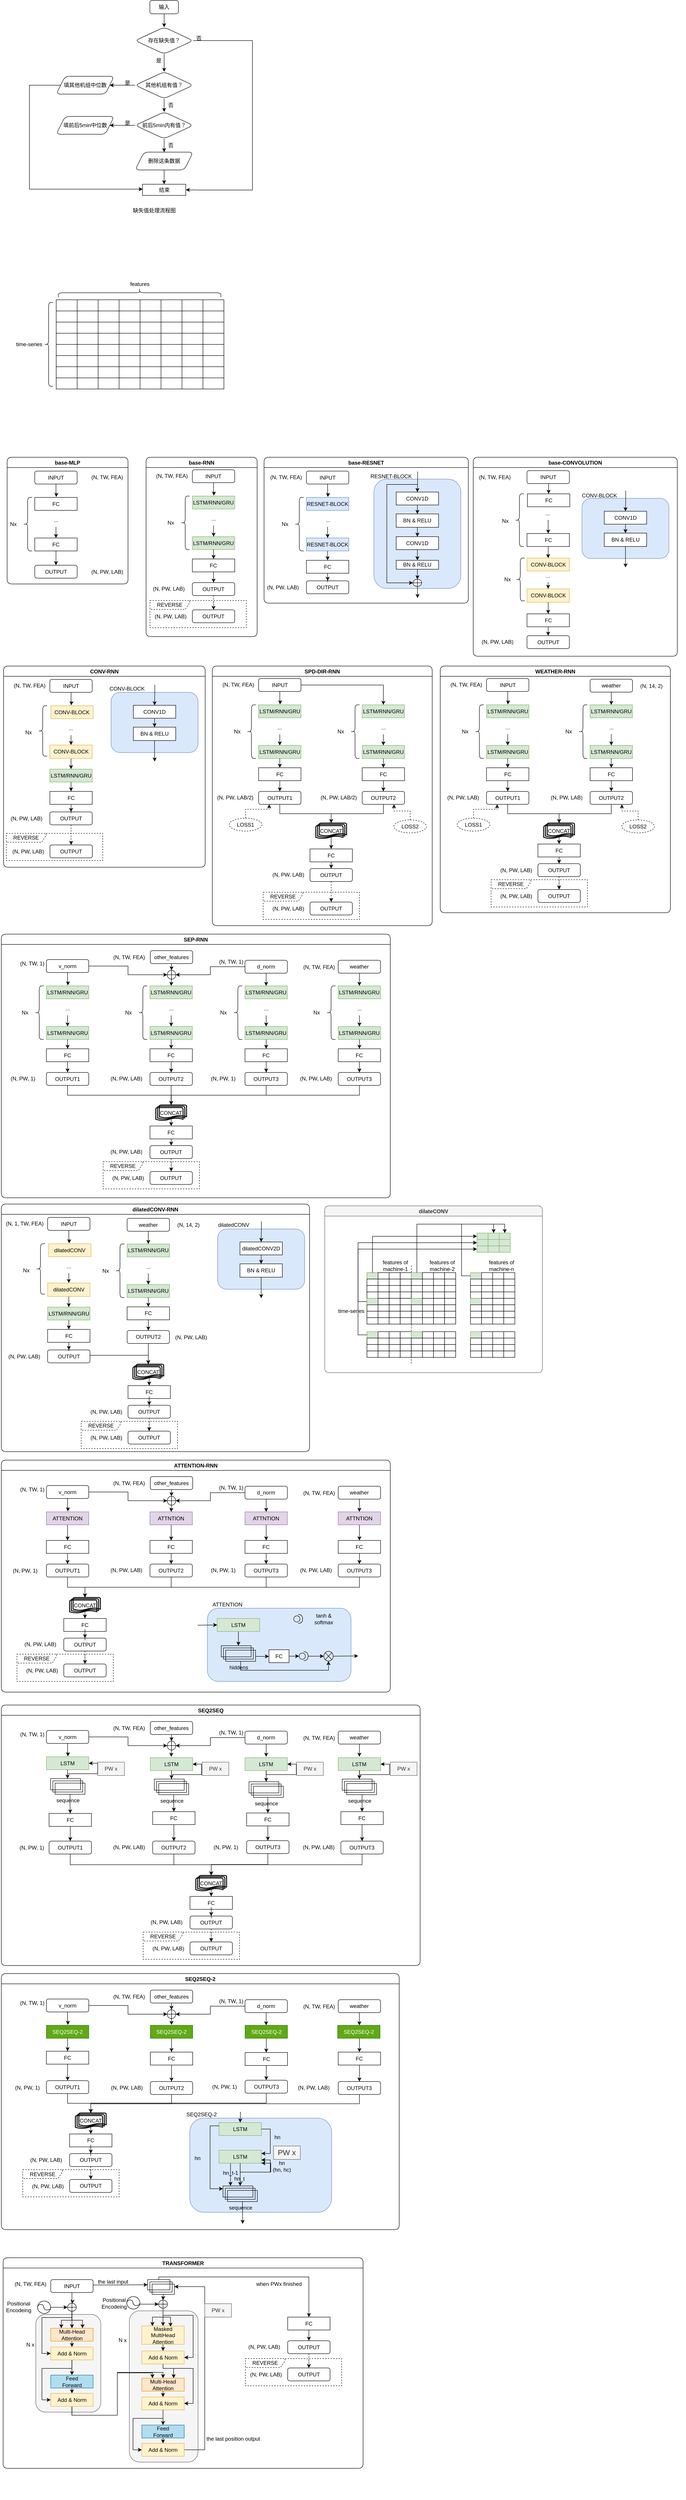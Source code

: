 <mxfile version="15.8.3" type="github">
  <diagram id="WyzBlZ7lUFtpEgTt48l5" name="Page-1">
    <mxGraphModel dx="7125" dy="4020" grid="0" gridSize="10" guides="1" tooltips="1" connect="1" arrows="1" fold="1" page="0" pageScale="1" pageWidth="827" pageHeight="1169" math="0" shadow="0">
      <root>
        <mxCell id="0" />
        <mxCell id="1" parent="0" />
        <mxCell id="SnFDTVV-R00YEehV2cPC-3" value="" style="edgeStyle=orthogonalEdgeStyle;rounded=0;orthogonalLoop=1;jettySize=auto;html=1;" parent="1" source="SnFDTVV-R00YEehV2cPC-1" target="SnFDTVV-R00YEehV2cPC-2" edge="1">
          <mxGeometry relative="1" as="geometry" />
        </mxCell>
        <mxCell id="SnFDTVV-R00YEehV2cPC-1" value="输入" style="rounded=1;whiteSpace=wrap;html=1;" parent="1" vertex="1">
          <mxGeometry x="360" y="160" width="64" height="30" as="geometry" />
        </mxCell>
        <mxCell id="SnFDTVV-R00YEehV2cPC-5" value="" style="edgeStyle=orthogonalEdgeStyle;rounded=0;orthogonalLoop=1;jettySize=auto;html=1;" parent="1" source="SnFDTVV-R00YEehV2cPC-2" target="SnFDTVV-R00YEehV2cPC-4" edge="1">
          <mxGeometry relative="1" as="geometry" />
        </mxCell>
        <mxCell id="SnFDTVV-R00YEehV2cPC-10" style="edgeStyle=orthogonalEdgeStyle;rounded=0;orthogonalLoop=1;jettySize=auto;html=1;entryX=1;entryY=0.5;entryDx=0;entryDy=0;" parent="1" source="SnFDTVV-R00YEehV2cPC-2" target="SnFDTVV-R00YEehV2cPC-8" edge="1">
          <mxGeometry relative="1" as="geometry">
            <mxPoint x="440" y="590" as="targetPoint" />
            <Array as="points">
              <mxPoint x="590" y="250" />
              <mxPoint x="590" y="585" />
              <mxPoint x="470" y="585" />
            </Array>
          </mxGeometry>
        </mxCell>
        <mxCell id="SnFDTVV-R00YEehV2cPC-2" value="存在缺失值？" style="rhombus;whiteSpace=wrap;html=1;rounded=1;" parent="1" vertex="1">
          <mxGeometry x="327" y="220" width="130" height="60" as="geometry" />
        </mxCell>
        <mxCell id="SnFDTVV-R00YEehV2cPC-12" value="" style="edgeStyle=orthogonalEdgeStyle;rounded=0;orthogonalLoop=1;jettySize=auto;html=1;" parent="1" source="SnFDTVV-R00YEehV2cPC-4" target="SnFDTVV-R00YEehV2cPC-11" edge="1">
          <mxGeometry relative="1" as="geometry" />
        </mxCell>
        <mxCell id="SnFDTVV-R00YEehV2cPC-21" value="" style="edgeStyle=orthogonalEdgeStyle;rounded=0;orthogonalLoop=1;jettySize=auto;html=1;" parent="1" source="SnFDTVV-R00YEehV2cPC-4" target="SnFDTVV-R00YEehV2cPC-17" edge="1">
          <mxGeometry relative="1" as="geometry" />
        </mxCell>
        <mxCell id="SnFDTVV-R00YEehV2cPC-4" value="其他机组有值？" style="rhombus;whiteSpace=wrap;html=1;rounded=1;" parent="1" vertex="1">
          <mxGeometry x="327" y="320" width="130" height="60" as="geometry" />
        </mxCell>
        <mxCell id="SnFDTVV-R00YEehV2cPC-6" value="是" style="text;html=1;strokeColor=none;fillColor=none;align=center;verticalAlign=middle;whiteSpace=wrap;rounded=0;" parent="1" vertex="1">
          <mxGeometry x="350" y="280" width="60" height="30" as="geometry" />
        </mxCell>
        <mxCell id="SnFDTVV-R00YEehV2cPC-7" value="否" style="text;html=1;strokeColor=none;fillColor=none;align=center;verticalAlign=middle;whiteSpace=wrap;rounded=0;" parent="1" vertex="1">
          <mxGeometry x="440" y="230" width="60" height="30" as="geometry" />
        </mxCell>
        <mxCell id="SnFDTVV-R00YEehV2cPC-8" value="结束" style="rounded=0;whiteSpace=wrap;html=1;" parent="1" vertex="1">
          <mxGeometry x="343.5" y="572" width="97" height="25" as="geometry" />
        </mxCell>
        <mxCell id="SnFDTVV-R00YEehV2cPC-14" style="edgeStyle=orthogonalEdgeStyle;rounded=0;orthogonalLoop=1;jettySize=auto;html=1;" parent="1" source="SnFDTVV-R00YEehV2cPC-11" edge="1">
          <mxGeometry relative="1" as="geometry">
            <mxPoint x="344" y="583" as="targetPoint" />
            <Array as="points">
              <mxPoint x="90" y="350" />
              <mxPoint x="90" y="583" />
            </Array>
          </mxGeometry>
        </mxCell>
        <mxCell id="SnFDTVV-R00YEehV2cPC-11" value="填其他机组中位数" style="shape=parallelogram;perimeter=parallelogramPerimeter;whiteSpace=wrap;html=1;fixedSize=1;rounded=1;" parent="1" vertex="1">
          <mxGeometry x="150" y="330" width="130" height="40" as="geometry" />
        </mxCell>
        <mxCell id="SnFDTVV-R00YEehV2cPC-13" value="是" style="text;html=1;strokeColor=none;fillColor=none;align=center;verticalAlign=middle;whiteSpace=wrap;rounded=0;" parent="1" vertex="1">
          <mxGeometry x="280" y="330" width="60" height="30" as="geometry" />
        </mxCell>
        <mxCell id="SnFDTVV-R00YEehV2cPC-19" value="" style="edgeStyle=orthogonalEdgeStyle;rounded=0;orthogonalLoop=1;jettySize=auto;html=1;" parent="1" source="SnFDTVV-R00YEehV2cPC-17" target="SnFDTVV-R00YEehV2cPC-18" edge="1">
          <mxGeometry relative="1" as="geometry" />
        </mxCell>
        <mxCell id="SnFDTVV-R00YEehV2cPC-25" value="" style="edgeStyle=orthogonalEdgeStyle;rounded=0;orthogonalLoop=1;jettySize=auto;html=1;" parent="1" source="SnFDTVV-R00YEehV2cPC-17" target="SnFDTVV-R00YEehV2cPC-24" edge="1">
          <mxGeometry relative="1" as="geometry" />
        </mxCell>
        <mxCell id="SnFDTVV-R00YEehV2cPC-17" value="前后5min内有值？" style="rhombus;whiteSpace=wrap;html=1;rounded=1;" parent="1" vertex="1">
          <mxGeometry x="327" y="410" width="130" height="60" as="geometry" />
        </mxCell>
        <mxCell id="SnFDTVV-R00YEehV2cPC-18" value="填前后5min中位数" style="shape=parallelogram;perimeter=parallelogramPerimeter;whiteSpace=wrap;html=1;fixedSize=1;rounded=1;" parent="1" vertex="1">
          <mxGeometry x="150" y="420" width="130" height="40" as="geometry" />
        </mxCell>
        <mxCell id="SnFDTVV-R00YEehV2cPC-20" value="是" style="text;html=1;strokeColor=none;fillColor=none;align=center;verticalAlign=middle;whiteSpace=wrap;rounded=0;" parent="1" vertex="1">
          <mxGeometry x="280" y="420" width="60" height="30" as="geometry" />
        </mxCell>
        <mxCell id="SnFDTVV-R00YEehV2cPC-22" value="否" style="text;html=1;strokeColor=none;fillColor=none;align=center;verticalAlign=middle;whiteSpace=wrap;rounded=0;" parent="1" vertex="1">
          <mxGeometry x="377" y="380" width="60" height="30" as="geometry" />
        </mxCell>
        <mxCell id="SnFDTVV-R00YEehV2cPC-26" value="" style="edgeStyle=orthogonalEdgeStyle;rounded=0;orthogonalLoop=1;jettySize=auto;html=1;" parent="1" source="SnFDTVV-R00YEehV2cPC-24" target="SnFDTVV-R00YEehV2cPC-8" edge="1">
          <mxGeometry relative="1" as="geometry" />
        </mxCell>
        <mxCell id="SnFDTVV-R00YEehV2cPC-24" value="删除这条数据" style="shape=parallelogram;perimeter=parallelogramPerimeter;whiteSpace=wrap;html=1;fixedSize=1;rounded=1;" parent="1" vertex="1">
          <mxGeometry x="327" y="500" width="130" height="40" as="geometry" />
        </mxCell>
        <mxCell id="SnFDTVV-R00YEehV2cPC-27" value="否" style="text;html=1;strokeColor=none;fillColor=none;align=center;verticalAlign=middle;whiteSpace=wrap;rounded=0;" parent="1" vertex="1">
          <mxGeometry x="377" y="470" width="60" height="30" as="geometry" />
        </mxCell>
        <mxCell id="SnFDTVV-R00YEehV2cPC-28" value="缺失值处理流程图" style="text;html=1;strokeColor=none;fillColor=none;align=center;verticalAlign=middle;whiteSpace=wrap;rounded=0;" parent="1" vertex="1">
          <mxGeometry x="309" y="616" width="122" height="30" as="geometry" />
        </mxCell>
        <mxCell id="ufxT-27bUbr_YRMTmESy-1" value="" style="rounded=0;whiteSpace=wrap;html=1;" vertex="1" parent="1">
          <mxGeometry x="150" y="831" width="47" height="25" as="geometry" />
        </mxCell>
        <mxCell id="ufxT-27bUbr_YRMTmESy-2" value="" style="rounded=0;whiteSpace=wrap;html=1;" vertex="1" parent="1">
          <mxGeometry x="197" y="831" width="47" height="25" as="geometry" />
        </mxCell>
        <mxCell id="ufxT-27bUbr_YRMTmESy-3" value="" style="rounded=0;whiteSpace=wrap;html=1;" vertex="1" parent="1">
          <mxGeometry x="244" y="831" width="47" height="25" as="geometry" />
        </mxCell>
        <mxCell id="ufxT-27bUbr_YRMTmESy-4" value="" style="rounded=0;whiteSpace=wrap;html=1;" vertex="1" parent="1">
          <mxGeometry x="291" y="831" width="47" height="25" as="geometry" />
        </mxCell>
        <mxCell id="ufxT-27bUbr_YRMTmESy-5" value="" style="rounded=0;whiteSpace=wrap;html=1;" vertex="1" parent="1">
          <mxGeometry x="338" y="831" width="47" height="25" as="geometry" />
        </mxCell>
        <mxCell id="ufxT-27bUbr_YRMTmESy-6" value="" style="rounded=0;whiteSpace=wrap;html=1;" vertex="1" parent="1">
          <mxGeometry x="385" y="831" width="47" height="25" as="geometry" />
        </mxCell>
        <mxCell id="ufxT-27bUbr_YRMTmESy-7" value="" style="rounded=0;whiteSpace=wrap;html=1;" vertex="1" parent="1">
          <mxGeometry x="432" y="831" width="47" height="25" as="geometry" />
        </mxCell>
        <mxCell id="ufxT-27bUbr_YRMTmESy-8" value="" style="rounded=0;whiteSpace=wrap;html=1;" vertex="1" parent="1">
          <mxGeometry x="479" y="831" width="47" height="25" as="geometry" />
        </mxCell>
        <mxCell id="ufxT-27bUbr_YRMTmESy-9" value="" style="rounded=0;whiteSpace=wrap;html=1;" vertex="1" parent="1">
          <mxGeometry x="150" y="856" width="47" height="25" as="geometry" />
        </mxCell>
        <mxCell id="ufxT-27bUbr_YRMTmESy-10" value="" style="rounded=0;whiteSpace=wrap;html=1;" vertex="1" parent="1">
          <mxGeometry x="197" y="856" width="47" height="25" as="geometry" />
        </mxCell>
        <mxCell id="ufxT-27bUbr_YRMTmESy-11" value="" style="rounded=0;whiteSpace=wrap;html=1;" vertex="1" parent="1">
          <mxGeometry x="244" y="856" width="47" height="25" as="geometry" />
        </mxCell>
        <mxCell id="ufxT-27bUbr_YRMTmESy-12" value="" style="rounded=0;whiteSpace=wrap;html=1;" vertex="1" parent="1">
          <mxGeometry x="291" y="856" width="47" height="25" as="geometry" />
        </mxCell>
        <mxCell id="ufxT-27bUbr_YRMTmESy-13" value="" style="rounded=0;whiteSpace=wrap;html=1;" vertex="1" parent="1">
          <mxGeometry x="338" y="856" width="47" height="25" as="geometry" />
        </mxCell>
        <mxCell id="ufxT-27bUbr_YRMTmESy-14" value="" style="rounded=0;whiteSpace=wrap;html=1;" vertex="1" parent="1">
          <mxGeometry x="385" y="856" width="47" height="25" as="geometry" />
        </mxCell>
        <mxCell id="ufxT-27bUbr_YRMTmESy-15" value="" style="rounded=0;whiteSpace=wrap;html=1;" vertex="1" parent="1">
          <mxGeometry x="432" y="856" width="47" height="25" as="geometry" />
        </mxCell>
        <mxCell id="ufxT-27bUbr_YRMTmESy-16" value="" style="rounded=0;whiteSpace=wrap;html=1;" vertex="1" parent="1">
          <mxGeometry x="479" y="856" width="47" height="25" as="geometry" />
        </mxCell>
        <mxCell id="ufxT-27bUbr_YRMTmESy-17" value="" style="rounded=0;whiteSpace=wrap;html=1;" vertex="1" parent="1">
          <mxGeometry x="150" y="881" width="47" height="25" as="geometry" />
        </mxCell>
        <mxCell id="ufxT-27bUbr_YRMTmESy-18" value="" style="rounded=0;whiteSpace=wrap;html=1;" vertex="1" parent="1">
          <mxGeometry x="197" y="881" width="47" height="25" as="geometry" />
        </mxCell>
        <mxCell id="ufxT-27bUbr_YRMTmESy-19" value="" style="rounded=0;whiteSpace=wrap;html=1;" vertex="1" parent="1">
          <mxGeometry x="244" y="881" width="47" height="25" as="geometry" />
        </mxCell>
        <mxCell id="ufxT-27bUbr_YRMTmESy-20" value="" style="rounded=0;whiteSpace=wrap;html=1;" vertex="1" parent="1">
          <mxGeometry x="291" y="881" width="47" height="25" as="geometry" />
        </mxCell>
        <mxCell id="ufxT-27bUbr_YRMTmESy-21" value="" style="rounded=0;whiteSpace=wrap;html=1;" vertex="1" parent="1">
          <mxGeometry x="338" y="881" width="47" height="25" as="geometry" />
        </mxCell>
        <mxCell id="ufxT-27bUbr_YRMTmESy-22" value="" style="rounded=0;whiteSpace=wrap;html=1;" vertex="1" parent="1">
          <mxGeometry x="385" y="881" width="47" height="25" as="geometry" />
        </mxCell>
        <mxCell id="ufxT-27bUbr_YRMTmESy-23" value="" style="rounded=0;whiteSpace=wrap;html=1;" vertex="1" parent="1">
          <mxGeometry x="432" y="881" width="47" height="25" as="geometry" />
        </mxCell>
        <mxCell id="ufxT-27bUbr_YRMTmESy-24" value="" style="rounded=0;whiteSpace=wrap;html=1;" vertex="1" parent="1">
          <mxGeometry x="479" y="881" width="47" height="25" as="geometry" />
        </mxCell>
        <mxCell id="ufxT-27bUbr_YRMTmESy-25" value="" style="rounded=0;whiteSpace=wrap;html=1;" vertex="1" parent="1">
          <mxGeometry x="150" y="906" width="47" height="25" as="geometry" />
        </mxCell>
        <mxCell id="ufxT-27bUbr_YRMTmESy-26" value="" style="rounded=0;whiteSpace=wrap;html=1;" vertex="1" parent="1">
          <mxGeometry x="197" y="906" width="47" height="25" as="geometry" />
        </mxCell>
        <mxCell id="ufxT-27bUbr_YRMTmESy-27" value="" style="rounded=0;whiteSpace=wrap;html=1;" vertex="1" parent="1">
          <mxGeometry x="244" y="906" width="47" height="25" as="geometry" />
        </mxCell>
        <mxCell id="ufxT-27bUbr_YRMTmESy-28" value="" style="rounded=0;whiteSpace=wrap;html=1;" vertex="1" parent="1">
          <mxGeometry x="291" y="906" width="47" height="25" as="geometry" />
        </mxCell>
        <mxCell id="ufxT-27bUbr_YRMTmESy-29" value="" style="rounded=0;whiteSpace=wrap;html=1;" vertex="1" parent="1">
          <mxGeometry x="338" y="906" width="47" height="25" as="geometry" />
        </mxCell>
        <mxCell id="ufxT-27bUbr_YRMTmESy-30" value="" style="rounded=0;whiteSpace=wrap;html=1;" vertex="1" parent="1">
          <mxGeometry x="385" y="906" width="47" height="25" as="geometry" />
        </mxCell>
        <mxCell id="ufxT-27bUbr_YRMTmESy-31" value="" style="rounded=0;whiteSpace=wrap;html=1;" vertex="1" parent="1">
          <mxGeometry x="432" y="906" width="47" height="25" as="geometry" />
        </mxCell>
        <mxCell id="ufxT-27bUbr_YRMTmESy-32" value="" style="rounded=0;whiteSpace=wrap;html=1;" vertex="1" parent="1">
          <mxGeometry x="479" y="906" width="47" height="25" as="geometry" />
        </mxCell>
        <mxCell id="ufxT-27bUbr_YRMTmESy-33" value="" style="rounded=0;whiteSpace=wrap;html=1;" vertex="1" parent="1">
          <mxGeometry x="150" y="931" width="47" height="25" as="geometry" />
        </mxCell>
        <mxCell id="ufxT-27bUbr_YRMTmESy-34" value="" style="rounded=0;whiteSpace=wrap;html=1;" vertex="1" parent="1">
          <mxGeometry x="197" y="931" width="47" height="25" as="geometry" />
        </mxCell>
        <mxCell id="ufxT-27bUbr_YRMTmESy-35" value="" style="rounded=0;whiteSpace=wrap;html=1;" vertex="1" parent="1">
          <mxGeometry x="244" y="931" width="47" height="25" as="geometry" />
        </mxCell>
        <mxCell id="ufxT-27bUbr_YRMTmESy-36" value="" style="rounded=0;whiteSpace=wrap;html=1;" vertex="1" parent="1">
          <mxGeometry x="291" y="931" width="47" height="25" as="geometry" />
        </mxCell>
        <mxCell id="ufxT-27bUbr_YRMTmESy-37" value="" style="rounded=0;whiteSpace=wrap;html=1;" vertex="1" parent="1">
          <mxGeometry x="338" y="931" width="47" height="25" as="geometry" />
        </mxCell>
        <mxCell id="ufxT-27bUbr_YRMTmESy-38" value="" style="rounded=0;whiteSpace=wrap;html=1;" vertex="1" parent="1">
          <mxGeometry x="385" y="931" width="47" height="25" as="geometry" />
        </mxCell>
        <mxCell id="ufxT-27bUbr_YRMTmESy-39" value="" style="rounded=0;whiteSpace=wrap;html=1;" vertex="1" parent="1">
          <mxGeometry x="432" y="931" width="47" height="25" as="geometry" />
        </mxCell>
        <mxCell id="ufxT-27bUbr_YRMTmESy-40" value="" style="rounded=0;whiteSpace=wrap;html=1;" vertex="1" parent="1">
          <mxGeometry x="479" y="931" width="47" height="25" as="geometry" />
        </mxCell>
        <mxCell id="ufxT-27bUbr_YRMTmESy-41" value="" style="rounded=0;whiteSpace=wrap;html=1;" vertex="1" parent="1">
          <mxGeometry x="150" y="956" width="47" height="25" as="geometry" />
        </mxCell>
        <mxCell id="ufxT-27bUbr_YRMTmESy-42" value="" style="rounded=0;whiteSpace=wrap;html=1;" vertex="1" parent="1">
          <mxGeometry x="197" y="956" width="47" height="25" as="geometry" />
        </mxCell>
        <mxCell id="ufxT-27bUbr_YRMTmESy-43" value="" style="rounded=0;whiteSpace=wrap;html=1;" vertex="1" parent="1">
          <mxGeometry x="244" y="956" width="47" height="25" as="geometry" />
        </mxCell>
        <mxCell id="ufxT-27bUbr_YRMTmESy-44" value="" style="rounded=0;whiteSpace=wrap;html=1;" vertex="1" parent="1">
          <mxGeometry x="291" y="956" width="47" height="25" as="geometry" />
        </mxCell>
        <mxCell id="ufxT-27bUbr_YRMTmESy-45" value="" style="rounded=0;whiteSpace=wrap;html=1;" vertex="1" parent="1">
          <mxGeometry x="338" y="956" width="47" height="25" as="geometry" />
        </mxCell>
        <mxCell id="ufxT-27bUbr_YRMTmESy-46" value="" style="rounded=0;whiteSpace=wrap;html=1;" vertex="1" parent="1">
          <mxGeometry x="385" y="956" width="47" height="25" as="geometry" />
        </mxCell>
        <mxCell id="ufxT-27bUbr_YRMTmESy-47" value="" style="rounded=0;whiteSpace=wrap;html=1;" vertex="1" parent="1">
          <mxGeometry x="432" y="956" width="47" height="25" as="geometry" />
        </mxCell>
        <mxCell id="ufxT-27bUbr_YRMTmESy-48" value="" style="rounded=0;whiteSpace=wrap;html=1;" vertex="1" parent="1">
          <mxGeometry x="479" y="956" width="47" height="25" as="geometry" />
        </mxCell>
        <mxCell id="ufxT-27bUbr_YRMTmESy-49" value="" style="rounded=0;whiteSpace=wrap;html=1;" vertex="1" parent="1">
          <mxGeometry x="150" y="981" width="47" height="25" as="geometry" />
        </mxCell>
        <mxCell id="ufxT-27bUbr_YRMTmESy-50" value="" style="rounded=0;whiteSpace=wrap;html=1;" vertex="1" parent="1">
          <mxGeometry x="197" y="981" width="47" height="25" as="geometry" />
        </mxCell>
        <mxCell id="ufxT-27bUbr_YRMTmESy-51" value="" style="rounded=0;whiteSpace=wrap;html=1;" vertex="1" parent="1">
          <mxGeometry x="244" y="981" width="47" height="25" as="geometry" />
        </mxCell>
        <mxCell id="ufxT-27bUbr_YRMTmESy-52" value="" style="rounded=0;whiteSpace=wrap;html=1;" vertex="1" parent="1">
          <mxGeometry x="291" y="981" width="47" height="25" as="geometry" />
        </mxCell>
        <mxCell id="ufxT-27bUbr_YRMTmESy-53" value="" style="rounded=0;whiteSpace=wrap;html=1;" vertex="1" parent="1">
          <mxGeometry x="338" y="981" width="47" height="25" as="geometry" />
        </mxCell>
        <mxCell id="ufxT-27bUbr_YRMTmESy-54" value="" style="rounded=0;whiteSpace=wrap;html=1;" vertex="1" parent="1">
          <mxGeometry x="385" y="981" width="47" height="25" as="geometry" />
        </mxCell>
        <mxCell id="ufxT-27bUbr_YRMTmESy-55" value="" style="rounded=0;whiteSpace=wrap;html=1;" vertex="1" parent="1">
          <mxGeometry x="432" y="981" width="47" height="25" as="geometry" />
        </mxCell>
        <mxCell id="ufxT-27bUbr_YRMTmESy-56" value="" style="rounded=0;whiteSpace=wrap;html=1;" vertex="1" parent="1">
          <mxGeometry x="479" y="981" width="47" height="25" as="geometry" />
        </mxCell>
        <mxCell id="ufxT-27bUbr_YRMTmESy-57" value="" style="rounded=0;whiteSpace=wrap;html=1;" vertex="1" parent="1">
          <mxGeometry x="150" y="1006" width="47" height="25" as="geometry" />
        </mxCell>
        <mxCell id="ufxT-27bUbr_YRMTmESy-58" value="" style="rounded=0;whiteSpace=wrap;html=1;" vertex="1" parent="1">
          <mxGeometry x="197" y="1006" width="47" height="25" as="geometry" />
        </mxCell>
        <mxCell id="ufxT-27bUbr_YRMTmESy-59" value="" style="rounded=0;whiteSpace=wrap;html=1;" vertex="1" parent="1">
          <mxGeometry x="244" y="1006" width="47" height="25" as="geometry" />
        </mxCell>
        <mxCell id="ufxT-27bUbr_YRMTmESy-60" value="" style="rounded=0;whiteSpace=wrap;html=1;" vertex="1" parent="1">
          <mxGeometry x="291" y="1006" width="47" height="25" as="geometry" />
        </mxCell>
        <mxCell id="ufxT-27bUbr_YRMTmESy-61" value="" style="rounded=0;whiteSpace=wrap;html=1;" vertex="1" parent="1">
          <mxGeometry x="338" y="1006" width="47" height="25" as="geometry" />
        </mxCell>
        <mxCell id="ufxT-27bUbr_YRMTmESy-62" value="" style="rounded=0;whiteSpace=wrap;html=1;" vertex="1" parent="1">
          <mxGeometry x="385" y="1006" width="47" height="25" as="geometry" />
        </mxCell>
        <mxCell id="ufxT-27bUbr_YRMTmESy-63" value="" style="rounded=0;whiteSpace=wrap;html=1;" vertex="1" parent="1">
          <mxGeometry x="432" y="1006" width="47" height="25" as="geometry" />
        </mxCell>
        <mxCell id="ufxT-27bUbr_YRMTmESy-64" value="" style="rounded=0;whiteSpace=wrap;html=1;" vertex="1" parent="1">
          <mxGeometry x="479" y="1006" width="47" height="25" as="geometry" />
        </mxCell>
        <mxCell id="ufxT-27bUbr_YRMTmESy-65" value="" style="shape=curlyBracket;whiteSpace=wrap;html=1;rounded=1;rotation=90;" vertex="1" parent="1">
          <mxGeometry x="327" y="633" width="20" height="364.5" as="geometry" />
        </mxCell>
        <mxCell id="ufxT-27bUbr_YRMTmESy-66" value="" style="shape=curlyBracket;whiteSpace=wrap;html=1;rounded=1;" vertex="1" parent="1">
          <mxGeometry x="123" y="837" width="20" height="188" as="geometry" />
        </mxCell>
        <mxCell id="ufxT-27bUbr_YRMTmESy-67" value="features" style="text;html=1;align=center;verticalAlign=middle;resizable=0;points=[];autosize=1;strokeColor=none;fillColor=none;" vertex="1" parent="1">
          <mxGeometry x="310.5" y="787" width="53" height="18" as="geometry" />
        </mxCell>
        <mxCell id="ufxT-27bUbr_YRMTmESy-68" value="time-series" style="text;html=1;align=center;verticalAlign=middle;resizable=0;points=[];autosize=1;strokeColor=none;fillColor=none;" vertex="1" parent="1">
          <mxGeometry x="54" y="922" width="69" height="18" as="geometry" />
        </mxCell>
        <mxCell id="ufxT-27bUbr_YRMTmESy-214" value="base-MLP" style="swimlane;rounded=1;" vertex="1" parent="1">
          <mxGeometry x="40" y="1184" width="271" height="284" as="geometry">
            <mxRectangle x="40" y="1184" width="83" height="23" as="alternateBounds" />
          </mxGeometry>
        </mxCell>
        <mxCell id="ufxT-27bUbr_YRMTmESy-208" value="" style="group" vertex="1" connectable="0" parent="ufxT-27bUbr_YRMTmESy-214">
          <mxGeometry x="-16" y="30" width="283" height="242" as="geometry" />
        </mxCell>
        <mxCell id="ufxT-27bUbr_YRMTmESy-69" value="FC" style="rounded=0;whiteSpace=wrap;html=1;" vertex="1" parent="ufxT-27bUbr_YRMTmESy-208">
          <mxGeometry x="78" y="60" width="95" height="29" as="geometry" />
        </mxCell>
        <mxCell id="ufxT-27bUbr_YRMTmESy-70" value="FC" style="rounded=0;whiteSpace=wrap;html=1;" vertex="1" parent="ufxT-27bUbr_YRMTmESy-208">
          <mxGeometry x="78" y="151" width="95" height="29" as="geometry" />
        </mxCell>
        <mxCell id="ufxT-27bUbr_YRMTmESy-78" value="" style="edgeStyle=orthogonalEdgeStyle;rounded=0;orthogonalLoop=1;jettySize=auto;html=1;" edge="1" parent="ufxT-27bUbr_YRMTmESy-208" source="ufxT-27bUbr_YRMTmESy-71" target="ufxT-27bUbr_YRMTmESy-70">
          <mxGeometry relative="1" as="geometry" />
        </mxCell>
        <mxCell id="ufxT-27bUbr_YRMTmESy-71" value="..." style="text;html=1;strokeColor=none;fillColor=none;align=center;verticalAlign=middle;whiteSpace=wrap;rounded=0;" vertex="1" parent="ufxT-27bUbr_YRMTmESy-208">
          <mxGeometry x="95.5" y="96" width="60" height="30" as="geometry" />
        </mxCell>
        <mxCell id="ufxT-27bUbr_YRMTmESy-72" value="" style="shape=curlyBracket;whiteSpace=wrap;html=1;rounded=1;" vertex="1" parent="ufxT-27bUbr_YRMTmESy-208">
          <mxGeometry x="52" y="60" width="20" height="120" as="geometry" />
        </mxCell>
        <mxCell id="ufxT-27bUbr_YRMTmESy-73" value="Nx" style="text;html=1;strokeColor=none;fillColor=none;align=center;verticalAlign=middle;whiteSpace=wrap;rounded=0;" vertex="1" parent="ufxT-27bUbr_YRMTmESy-208">
          <mxGeometry y="105" width="60" height="30" as="geometry" />
        </mxCell>
        <mxCell id="ufxT-27bUbr_YRMTmESy-76" value="" style="edgeStyle=orthogonalEdgeStyle;rounded=0;orthogonalLoop=1;jettySize=auto;html=1;" edge="1" parent="ufxT-27bUbr_YRMTmESy-208" source="ufxT-27bUbr_YRMTmESy-74">
          <mxGeometry relative="1" as="geometry">
            <mxPoint x="126" y="59" as="targetPoint" />
          </mxGeometry>
        </mxCell>
        <mxCell id="ufxT-27bUbr_YRMTmESy-74" value="INPUT" style="rounded=1;whiteSpace=wrap;html=1;" vertex="1" parent="ufxT-27bUbr_YRMTmESy-208">
          <mxGeometry x="78" y="1" width="95" height="29" as="geometry" />
        </mxCell>
        <mxCell id="ufxT-27bUbr_YRMTmESy-79" value="OUTPUT" style="rounded=1;whiteSpace=wrap;html=1;" vertex="1" parent="ufxT-27bUbr_YRMTmESy-208">
          <mxGeometry x="78" y="212" width="95" height="29" as="geometry" />
        </mxCell>
        <mxCell id="ufxT-27bUbr_YRMTmESy-80" value="" style="edgeStyle=orthogonalEdgeStyle;rounded=0;orthogonalLoop=1;jettySize=auto;html=1;" edge="1" parent="ufxT-27bUbr_YRMTmESy-208" source="ufxT-27bUbr_YRMTmESy-70" target="ufxT-27bUbr_YRMTmESy-79">
          <mxGeometry relative="1" as="geometry" />
        </mxCell>
        <mxCell id="ufxT-27bUbr_YRMTmESy-81" value="(N, TW, FEA)" style="text;html=1;strokeColor=none;fillColor=none;align=center;verticalAlign=middle;whiteSpace=wrap;rounded=0;" vertex="1" parent="ufxT-27bUbr_YRMTmESy-208">
          <mxGeometry x="198" width="85" height="30" as="geometry" />
        </mxCell>
        <mxCell id="ufxT-27bUbr_YRMTmESy-82" value="(N, PW, LAB)" style="text;html=1;strokeColor=none;fillColor=none;align=center;verticalAlign=middle;whiteSpace=wrap;rounded=0;" vertex="1" parent="ufxT-27bUbr_YRMTmESy-208">
          <mxGeometry x="198" y="212" width="85" height="30" as="geometry" />
        </mxCell>
        <mxCell id="ufxT-27bUbr_YRMTmESy-217" value="base-RESNET" style="swimlane;rounded=1;" vertex="1" parent="1">
          <mxGeometry x="616" y="1184" width="458" height="327" as="geometry">
            <mxRectangle x="51" y="1565" width="107" height="23" as="alternateBounds" />
          </mxGeometry>
        </mxCell>
        <mxCell id="ufxT-27bUbr_YRMTmESy-211" value="" style="group" vertex="1" connectable="0" parent="ufxT-27bUbr_YRMTmESy-217">
          <mxGeometry y="28" width="441.25" height="287.542" as="geometry" />
        </mxCell>
        <mxCell id="ufxT-27bUbr_YRMTmESy-138" value="RESNET-BLOCK" style="rounded=0;whiteSpace=wrap;html=1;fillColor=#dae8fc;strokeColor=#6c8ebf;" vertex="1" parent="ufxT-27bUbr_YRMTmESy-211">
          <mxGeometry x="95" y="62" width="95" height="29" as="geometry" />
        </mxCell>
        <mxCell id="ufxT-27bUbr_YRMTmESy-140" value="RESNET-BLOCK" style="rounded=0;whiteSpace=wrap;html=1;fillColor=#dae8fc;strokeColor=#6c8ebf;" vertex="1" parent="ufxT-27bUbr_YRMTmESy-211">
          <mxGeometry x="95" y="153" width="95" height="29" as="geometry" />
        </mxCell>
        <mxCell id="ufxT-27bUbr_YRMTmESy-141" value="" style="edgeStyle=orthogonalEdgeStyle;rounded=0;orthogonalLoop=1;jettySize=auto;html=1;" edge="1" parent="ufxT-27bUbr_YRMTmESy-211" source="ufxT-27bUbr_YRMTmESy-142" target="ufxT-27bUbr_YRMTmESy-140">
          <mxGeometry relative="1" as="geometry" />
        </mxCell>
        <mxCell id="ufxT-27bUbr_YRMTmESy-142" value="..." style="text;html=1;strokeColor=none;fillColor=none;align=center;verticalAlign=middle;whiteSpace=wrap;rounded=0;" vertex="1" parent="ufxT-27bUbr_YRMTmESy-211">
          <mxGeometry x="112.5" y="98" width="60" height="30" as="geometry" />
        </mxCell>
        <mxCell id="ufxT-27bUbr_YRMTmESy-143" value="" style="shape=curlyBracket;whiteSpace=wrap;html=1;rounded=1;" vertex="1" parent="ufxT-27bUbr_YRMTmESy-211">
          <mxGeometry x="69" y="62" width="20" height="120" as="geometry" />
        </mxCell>
        <mxCell id="ufxT-27bUbr_YRMTmESy-144" value="Nx" style="text;html=1;strokeColor=none;fillColor=none;align=center;verticalAlign=middle;whiteSpace=wrap;rounded=0;" vertex="1" parent="ufxT-27bUbr_YRMTmESy-211">
          <mxGeometry x="17" y="107" width="60" height="30" as="geometry" />
        </mxCell>
        <mxCell id="ufxT-27bUbr_YRMTmESy-145" value="" style="edgeStyle=orthogonalEdgeStyle;rounded=0;orthogonalLoop=1;jettySize=auto;html=1;" edge="1" parent="ufxT-27bUbr_YRMTmESy-211" source="ufxT-27bUbr_YRMTmESy-146">
          <mxGeometry relative="1" as="geometry">
            <mxPoint x="143" y="61" as="targetPoint" />
          </mxGeometry>
        </mxCell>
        <mxCell id="ufxT-27bUbr_YRMTmESy-146" value="INPUT" style="rounded=1;whiteSpace=wrap;html=1;" vertex="1" parent="ufxT-27bUbr_YRMTmESy-211">
          <mxGeometry x="95" y="3" width="95" height="29" as="geometry" />
        </mxCell>
        <mxCell id="ufxT-27bUbr_YRMTmESy-147" value="OUTPUT" style="rounded=1;whiteSpace=wrap;html=1;" vertex="1" parent="ufxT-27bUbr_YRMTmESy-211">
          <mxGeometry x="95" y="249" width="95" height="29" as="geometry" />
        </mxCell>
        <mxCell id="ufxT-27bUbr_YRMTmESy-148" value="(N, TW, FEA)" style="text;html=1;strokeColor=none;fillColor=none;align=center;verticalAlign=middle;whiteSpace=wrap;rounded=0;" vertex="1" parent="ufxT-27bUbr_YRMTmESy-211">
          <mxGeometry x="7" y="2" width="85" height="30" as="geometry" />
        </mxCell>
        <mxCell id="ufxT-27bUbr_YRMTmESy-149" value="(N, PW, LAB)" style="text;html=1;strokeColor=none;fillColor=none;align=center;verticalAlign=middle;whiteSpace=wrap;rounded=0;" vertex="1" parent="ufxT-27bUbr_YRMTmESy-211">
          <mxGeometry y="249" width="85" height="30" as="geometry" />
        </mxCell>
        <mxCell id="ufxT-27bUbr_YRMTmESy-150" value="" style="edgeStyle=orthogonalEdgeStyle;rounded=0;orthogonalLoop=1;jettySize=auto;html=1;" edge="1" parent="ufxT-27bUbr_YRMTmESy-211" source="ufxT-27bUbr_YRMTmESy-151" target="ufxT-27bUbr_YRMTmESy-147">
          <mxGeometry relative="1" as="geometry" />
        </mxCell>
        <mxCell id="ufxT-27bUbr_YRMTmESy-151" value="FC" style="rounded=0;whiteSpace=wrap;html=1;" vertex="1" parent="ufxT-27bUbr_YRMTmESy-211">
          <mxGeometry x="95" y="203" width="95" height="29" as="geometry" />
        </mxCell>
        <mxCell id="ufxT-27bUbr_YRMTmESy-139" value="" style="edgeStyle=orthogonalEdgeStyle;rounded=0;orthogonalLoop=1;jettySize=auto;html=1;" edge="1" parent="ufxT-27bUbr_YRMTmESy-211" source="ufxT-27bUbr_YRMTmESy-140" target="ufxT-27bUbr_YRMTmESy-151">
          <mxGeometry relative="1" as="geometry" />
        </mxCell>
        <mxCell id="ufxT-27bUbr_YRMTmESy-152" value="" style="rounded=1;whiteSpace=wrap;html=1;fillColor=#dae8fc;strokeColor=#6c8ebf;" vertex="1" parent="ufxT-27bUbr_YRMTmESy-211">
          <mxGeometry x="246.25" y="21" width="195" height="245" as="geometry" />
        </mxCell>
        <mxCell id="ufxT-27bUbr_YRMTmESy-153" style="edgeStyle=orthogonalEdgeStyle;rounded=0;orthogonalLoop=1;jettySize=auto;html=1;entryX=0.5;entryY=0;entryDx=0;entryDy=0;" edge="1" parent="ufxT-27bUbr_YRMTmESy-211" target="ufxT-27bUbr_YRMTmESy-155">
          <mxGeometry relative="1" as="geometry">
            <mxPoint x="344.25" y="4" as="sourcePoint" />
            <Array as="points">
              <mxPoint x="344.25" y="22" />
            </Array>
          </mxGeometry>
        </mxCell>
        <mxCell id="ufxT-27bUbr_YRMTmESy-155" value="CONV1D" style="rounded=0;whiteSpace=wrap;html=1;" vertex="1" parent="ufxT-27bUbr_YRMTmESy-211">
          <mxGeometry x="296.25" y="50" width="95" height="29" as="geometry" />
        </mxCell>
        <mxCell id="ufxT-27bUbr_YRMTmESy-157" value="BN &amp;amp; RELU" style="rounded=0;whiteSpace=wrap;html=1;" vertex="1" parent="ufxT-27bUbr_YRMTmESy-211">
          <mxGeometry x="296.25" y="99" width="95" height="30" as="geometry" />
        </mxCell>
        <mxCell id="ufxT-27bUbr_YRMTmESy-154" value="" style="edgeStyle=orthogonalEdgeStyle;rounded=0;orthogonalLoop=1;jettySize=auto;html=1;" edge="1" parent="ufxT-27bUbr_YRMTmESy-211" source="ufxT-27bUbr_YRMTmESy-155" target="ufxT-27bUbr_YRMTmESy-157">
          <mxGeometry relative="1" as="geometry" />
        </mxCell>
        <mxCell id="ufxT-27bUbr_YRMTmESy-159" value="CONV1D" style="rounded=0;whiteSpace=wrap;html=1;" vertex="1" parent="ufxT-27bUbr_YRMTmESy-211">
          <mxGeometry x="296.25" y="150" width="95" height="29" as="geometry" />
        </mxCell>
        <mxCell id="ufxT-27bUbr_YRMTmESy-156" value="" style="edgeStyle=orthogonalEdgeStyle;rounded=0;orthogonalLoop=1;jettySize=auto;html=1;" edge="1" parent="ufxT-27bUbr_YRMTmESy-211" source="ufxT-27bUbr_YRMTmESy-157" target="ufxT-27bUbr_YRMTmESy-159">
          <mxGeometry relative="1" as="geometry" />
        </mxCell>
        <mxCell id="ufxT-27bUbr_YRMTmESy-161" value="BN &amp;amp; RELU" style="rounded=0;whiteSpace=wrap;html=1;" vertex="1" parent="ufxT-27bUbr_YRMTmESy-211">
          <mxGeometry x="296.25" y="203" width="95" height="20" as="geometry" />
        </mxCell>
        <mxCell id="ufxT-27bUbr_YRMTmESy-158" value="" style="edgeStyle=orthogonalEdgeStyle;rounded=0;orthogonalLoop=1;jettySize=auto;html=1;" edge="1" parent="ufxT-27bUbr_YRMTmESy-211" source="ufxT-27bUbr_YRMTmESy-159" target="ufxT-27bUbr_YRMTmESy-161">
          <mxGeometry relative="1" as="geometry" />
        </mxCell>
        <mxCell id="ufxT-27bUbr_YRMTmESy-162" style="edgeStyle=orthogonalEdgeStyle;rounded=0;orthogonalLoop=1;jettySize=auto;html=1;exitX=0.5;exitY=1;exitDx=0;exitDy=0;exitPerimeter=0;" edge="1" parent="ufxT-27bUbr_YRMTmESy-211" source="ufxT-27bUbr_YRMTmESy-163">
          <mxGeometry relative="1" as="geometry">
            <mxPoint x="344.25" y="287.542" as="targetPoint" />
          </mxGeometry>
        </mxCell>
        <mxCell id="ufxT-27bUbr_YRMTmESy-163" value="" style="verticalLabelPosition=bottom;verticalAlign=top;html=1;shape=mxgraph.flowchart.summing_function;rounded=1;" vertex="1" parent="ufxT-27bUbr_YRMTmESy-211">
          <mxGeometry x="334" y="245.5" width="19.5" height="16" as="geometry" />
        </mxCell>
        <mxCell id="ufxT-27bUbr_YRMTmESy-160" value="" style="edgeStyle=orthogonalEdgeStyle;rounded=0;orthogonalLoop=1;jettySize=auto;html=1;" edge="1" parent="ufxT-27bUbr_YRMTmESy-211" source="ufxT-27bUbr_YRMTmESy-161" target="ufxT-27bUbr_YRMTmESy-163">
          <mxGeometry relative="1" as="geometry" />
        </mxCell>
        <mxCell id="ufxT-27bUbr_YRMTmESy-164" style="edgeStyle=orthogonalEdgeStyle;rounded=0;orthogonalLoop=1;jettySize=auto;html=1;entryX=0;entryY=0.5;entryDx=0;entryDy=0;entryPerimeter=0;" edge="1" parent="ufxT-27bUbr_YRMTmESy-211" target="ufxT-27bUbr_YRMTmESy-163">
          <mxGeometry relative="1" as="geometry">
            <mxPoint x="344.25" y="33" as="sourcePoint" />
            <mxPoint x="353.75" y="60" as="targetPoint" />
            <Array as="points">
              <mxPoint x="275.25" y="33" />
              <mxPoint x="275.25" y="254" />
            </Array>
          </mxGeometry>
        </mxCell>
        <mxCell id="ufxT-27bUbr_YRMTmESy-165" value="RESNET-BLOCK" style="text;html=1;strokeColor=none;fillColor=none;align=center;verticalAlign=middle;whiteSpace=wrap;rounded=0;" vertex="1" parent="ufxT-27bUbr_YRMTmESy-211">
          <mxGeometry x="236" width="98" height="30" as="geometry" />
        </mxCell>
        <mxCell id="ufxT-27bUbr_YRMTmESy-216" value="base-RNN" style="swimlane;rounded=1;" vertex="1" parent="1">
          <mxGeometry x="351.5" y="1184" width="249" height="402" as="geometry">
            <mxRectangle x="420.25" y="1301" width="84" height="23" as="alternateBounds" />
          </mxGeometry>
        </mxCell>
        <mxCell id="ufxT-27bUbr_YRMTmESy-219" value="" style="group" vertex="1" connectable="0" parent="ufxT-27bUbr_YRMTmESy-216">
          <mxGeometry x="8.75" y="27" width="240.25" height="381.5" as="geometry" />
        </mxCell>
        <mxCell id="ufxT-27bUbr_YRMTmESy-124" value="LSTM/RNN/GRU" style="rounded=0;whiteSpace=wrap;html=1;fillColor=#d5e8d4;strokeColor=#82b366;" vertex="1" parent="ufxT-27bUbr_YRMTmESy-219">
          <mxGeometry x="95" y="60" width="95" height="29" as="geometry" />
        </mxCell>
        <mxCell id="ufxT-27bUbr_YRMTmESy-126" value="LSTM/RNN/GRU" style="rounded=0;whiteSpace=wrap;html=1;fillColor=#d5e8d4;strokeColor=#82b366;" vertex="1" parent="ufxT-27bUbr_YRMTmESy-219">
          <mxGeometry x="95" y="151" width="95" height="29" as="geometry" />
        </mxCell>
        <mxCell id="ufxT-27bUbr_YRMTmESy-127" value="" style="edgeStyle=orthogonalEdgeStyle;rounded=0;orthogonalLoop=1;jettySize=auto;html=1;" edge="1" parent="ufxT-27bUbr_YRMTmESy-219" source="ufxT-27bUbr_YRMTmESy-128" target="ufxT-27bUbr_YRMTmESy-126">
          <mxGeometry as="geometry" />
        </mxCell>
        <mxCell id="ufxT-27bUbr_YRMTmESy-128" value="..." style="text;html=1;strokeColor=none;fillColor=none;align=center;verticalAlign=middle;whiteSpace=wrap;rounded=0;" vertex="1" parent="ufxT-27bUbr_YRMTmESy-219">
          <mxGeometry x="112.5" y="96" width="60" height="30" as="geometry" />
        </mxCell>
        <mxCell id="ufxT-27bUbr_YRMTmESy-129" value="" style="shape=curlyBracket;whiteSpace=wrap;html=1;rounded=1;" vertex="1" parent="ufxT-27bUbr_YRMTmESy-219">
          <mxGeometry x="69" y="60" width="20" height="120" as="geometry" />
        </mxCell>
        <mxCell id="ufxT-27bUbr_YRMTmESy-130" value="Nx" style="text;html=1;strokeColor=none;fillColor=none;align=center;verticalAlign=middle;whiteSpace=wrap;rounded=0;" vertex="1" parent="ufxT-27bUbr_YRMTmESy-219">
          <mxGeometry x="17" y="105" width="60" height="30" as="geometry" />
        </mxCell>
        <mxCell id="ufxT-27bUbr_YRMTmESy-131" value="" style="edgeStyle=orthogonalEdgeStyle;rounded=0;orthogonalLoop=1;jettySize=auto;html=1;" edge="1" parent="ufxT-27bUbr_YRMTmESy-219" source="ufxT-27bUbr_YRMTmESy-132">
          <mxGeometry as="geometry">
            <mxPoint x="143" y="59" as="targetPoint" />
          </mxGeometry>
        </mxCell>
        <mxCell id="ufxT-27bUbr_YRMTmESy-132" value="INPUT" style="rounded=1;whiteSpace=wrap;html=1;" vertex="1" parent="ufxT-27bUbr_YRMTmESy-219">
          <mxGeometry x="95" y="1" width="95" height="29" as="geometry" />
        </mxCell>
        <mxCell id="ufxT-27bUbr_YRMTmESy-297" value="" style="edgeStyle=orthogonalEdgeStyle;rounded=0;orthogonalLoop=1;jettySize=auto;html=1;dashed=1;" edge="1" parent="ufxT-27bUbr_YRMTmESy-219" source="ufxT-27bUbr_YRMTmESy-133" target="ufxT-27bUbr_YRMTmESy-296">
          <mxGeometry relative="1" as="geometry" />
        </mxCell>
        <mxCell id="ufxT-27bUbr_YRMTmESy-133" value="OUTPUT" style="rounded=1;whiteSpace=wrap;html=1;" vertex="1" parent="ufxT-27bUbr_YRMTmESy-219">
          <mxGeometry x="95" y="254" width="95" height="29" as="geometry" />
        </mxCell>
        <mxCell id="ufxT-27bUbr_YRMTmESy-134" value="(N, TW, FEA)" style="text;html=1;strokeColor=none;fillColor=none;align=center;verticalAlign=middle;whiteSpace=wrap;rounded=0;" vertex="1" parent="ufxT-27bUbr_YRMTmESy-219">
          <mxGeometry x="7" width="85" height="30" as="geometry" />
        </mxCell>
        <mxCell id="ufxT-27bUbr_YRMTmESy-135" value="(N, PW, LAB)" style="text;html=1;strokeColor=none;fillColor=none;align=center;verticalAlign=middle;whiteSpace=wrap;rounded=0;" vertex="1" parent="ufxT-27bUbr_YRMTmESy-219">
          <mxGeometry y="253" width="85" height="30" as="geometry" />
        </mxCell>
        <mxCell id="ufxT-27bUbr_YRMTmESy-136" value="" style="edgeStyle=orthogonalEdgeStyle;rounded=0;orthogonalLoop=1;jettySize=auto;html=1;" edge="1" parent="ufxT-27bUbr_YRMTmESy-219" source="ufxT-27bUbr_YRMTmESy-137" target="ufxT-27bUbr_YRMTmESy-133">
          <mxGeometry as="geometry" />
        </mxCell>
        <mxCell id="ufxT-27bUbr_YRMTmESy-137" value="FC" style="rounded=0;whiteSpace=wrap;html=1;" vertex="1" parent="ufxT-27bUbr_YRMTmESy-219">
          <mxGeometry x="95" y="201" width="95" height="29" as="geometry" />
        </mxCell>
        <mxCell id="ufxT-27bUbr_YRMTmESy-125" value="" style="edgeStyle=orthogonalEdgeStyle;rounded=0;orthogonalLoop=1;jettySize=auto;html=1;" edge="1" parent="ufxT-27bUbr_YRMTmESy-219" source="ufxT-27bUbr_YRMTmESy-126" target="ufxT-27bUbr_YRMTmESy-137">
          <mxGeometry as="geometry" />
        </mxCell>
        <mxCell id="ufxT-27bUbr_YRMTmESy-279" value="(N, PW, LAB)" style="text;html=1;strokeColor=none;fillColor=none;align=center;verticalAlign=middle;whiteSpace=wrap;rounded=0;" vertex="1" parent="ufxT-27bUbr_YRMTmESy-219">
          <mxGeometry x="4" y="315" width="85" height="30" as="geometry" />
        </mxCell>
        <mxCell id="ufxT-27bUbr_YRMTmESy-296" value="OUTPUT" style="rounded=1;whiteSpace=wrap;html=1;" vertex="1" parent="ufxT-27bUbr_YRMTmESy-219">
          <mxGeometry x="95" y="315" width="95" height="29" as="geometry" />
        </mxCell>
        <mxCell id="ufxT-27bUbr_YRMTmESy-300" value="REVERSE" style="shape=umlFrame;whiteSpace=wrap;html=1;rounded=1;dashed=1;fillColor=none;width=89;height=20;" vertex="1" parent="ufxT-27bUbr_YRMTmESy-219">
          <mxGeometry y="294" width="216" height="61" as="geometry" />
        </mxCell>
        <mxCell id="ufxT-27bUbr_YRMTmESy-220" value="base-CONVOLUTION" style="swimlane;rounded=1;" vertex="1" parent="1">
          <mxGeometry x="1085" y="1184" width="457.5" height="446" as="geometry">
            <mxRectangle x="51" y="1917" width="147" height="23" as="alternateBounds" />
          </mxGeometry>
        </mxCell>
        <mxCell id="ufxT-27bUbr_YRMTmESy-212" value="" style="group" vertex="1" connectable="0" parent="ufxT-27bUbr_YRMTmESy-220">
          <mxGeometry x="6" y="30" width="469.75" height="418" as="geometry" />
        </mxCell>
        <mxCell id="ufxT-27bUbr_YRMTmESy-166" value="INPUT" style="rounded=1;whiteSpace=wrap;html=1;" vertex="1" parent="ufxT-27bUbr_YRMTmESy-212">
          <mxGeometry x="114.5" width="95" height="29" as="geometry" />
        </mxCell>
        <mxCell id="ufxT-27bUbr_YRMTmESy-167" value="FC" style="rounded=0;whiteSpace=wrap;html=1;" vertex="1" parent="ufxT-27bUbr_YRMTmESy-212">
          <mxGeometry x="115.5" y="52" width="95" height="29" as="geometry" />
        </mxCell>
        <mxCell id="ufxT-27bUbr_YRMTmESy-174" style="edgeStyle=orthogonalEdgeStyle;rounded=0;orthogonalLoop=1;jettySize=auto;html=1;exitX=0.5;exitY=1;exitDx=0;exitDy=0;entryX=0.5;entryY=0;entryDx=0;entryDy=0;" edge="1" parent="ufxT-27bUbr_YRMTmESy-212" source="ufxT-27bUbr_YRMTmESy-166" target="ufxT-27bUbr_YRMTmESy-167">
          <mxGeometry relative="1" as="geometry" />
        </mxCell>
        <mxCell id="ufxT-27bUbr_YRMTmESy-168" value="FC" style="rounded=0;whiteSpace=wrap;html=1;" vertex="1" parent="ufxT-27bUbr_YRMTmESy-212">
          <mxGeometry x="114.5" y="141" width="95" height="29" as="geometry" />
        </mxCell>
        <mxCell id="ufxT-27bUbr_YRMTmESy-177" style="edgeStyle=orthogonalEdgeStyle;rounded=0;orthogonalLoop=1;jettySize=auto;html=1;exitX=0.5;exitY=1;exitDx=0;exitDy=0;entryX=0.5;entryY=0;entryDx=0;entryDy=0;" edge="1" parent="ufxT-27bUbr_YRMTmESy-212" source="ufxT-27bUbr_YRMTmESy-169" target="ufxT-27bUbr_YRMTmESy-168">
          <mxGeometry relative="1" as="geometry" />
        </mxCell>
        <mxCell id="ufxT-27bUbr_YRMTmESy-169" value="..." style="text;html=1;strokeColor=none;fillColor=none;align=center;verticalAlign=middle;whiteSpace=wrap;rounded=0;" vertex="1" parent="ufxT-27bUbr_YRMTmESy-212">
          <mxGeometry x="131" y="81" width="60" height="30" as="geometry" />
        </mxCell>
        <mxCell id="ufxT-27bUbr_YRMTmESy-170" value="" style="shape=curlyBracket;whiteSpace=wrap;html=1;rounded=1;" vertex="1" parent="ufxT-27bUbr_YRMTmESy-212">
          <mxGeometry x="87.5" y="52" width="20" height="118" as="geometry" />
        </mxCell>
        <mxCell id="ufxT-27bUbr_YRMTmESy-171" value="Nx" style="text;html=1;strokeColor=none;fillColor=none;align=center;verticalAlign=middle;whiteSpace=wrap;rounded=0;" vertex="1" parent="ufxT-27bUbr_YRMTmESy-212">
          <mxGeometry x="36" y="98" width="60" height="30" as="geometry" />
        </mxCell>
        <mxCell id="ufxT-27bUbr_YRMTmESy-178" value="CONV-BLOCK" style="rounded=0;whiteSpace=wrap;html=1;fillColor=#fff2cc;strokeColor=#d6b656;" vertex="1" parent="ufxT-27bUbr_YRMTmESy-212">
          <mxGeometry x="114.5" y="196" width="95" height="29" as="geometry" />
        </mxCell>
        <mxCell id="ufxT-27bUbr_YRMTmESy-181" style="edgeStyle=orthogonalEdgeStyle;rounded=0;orthogonalLoop=1;jettySize=auto;html=1;exitX=0.5;exitY=1;exitDx=0;exitDy=0;entryX=0.5;entryY=0;entryDx=0;entryDy=0;" edge="1" parent="ufxT-27bUbr_YRMTmESy-212" source="ufxT-27bUbr_YRMTmESy-168" target="ufxT-27bUbr_YRMTmESy-178">
          <mxGeometry relative="1" as="geometry" />
        </mxCell>
        <mxCell id="ufxT-27bUbr_YRMTmESy-179" value="CONV-BLOCK" style="rounded=0;whiteSpace=wrap;html=1;fillColor=#fff2cc;strokeColor=#d6b656;" vertex="1" parent="ufxT-27bUbr_YRMTmESy-212">
          <mxGeometry x="114.5" y="265" width="95" height="30" as="geometry" />
        </mxCell>
        <mxCell id="ufxT-27bUbr_YRMTmESy-183" value="" style="shape=curlyBracket;whiteSpace=wrap;html=1;rounded=1;" vertex="1" parent="ufxT-27bUbr_YRMTmESy-212">
          <mxGeometry x="89.5" y="196" width="20" height="96" as="geometry" />
        </mxCell>
        <mxCell id="ufxT-27bUbr_YRMTmESy-184" value="Nx" style="text;html=1;strokeColor=none;fillColor=none;align=center;verticalAlign=middle;whiteSpace=wrap;rounded=0;" vertex="1" parent="ufxT-27bUbr_YRMTmESy-212">
          <mxGeometry x="41" y="229" width="60" height="30" as="geometry" />
        </mxCell>
        <mxCell id="ufxT-27bUbr_YRMTmESy-185" value="FC" style="rounded=0;whiteSpace=wrap;html=1;" vertex="1" parent="ufxT-27bUbr_YRMTmESy-212">
          <mxGeometry x="114.5" y="321" width="95" height="29" as="geometry" />
        </mxCell>
        <mxCell id="ufxT-27bUbr_YRMTmESy-186" value="" style="edgeStyle=orthogonalEdgeStyle;rounded=0;orthogonalLoop=1;jettySize=auto;html=1;" edge="1" parent="ufxT-27bUbr_YRMTmESy-212" source="ufxT-27bUbr_YRMTmESy-179" target="ufxT-27bUbr_YRMTmESy-185">
          <mxGeometry relative="1" as="geometry" />
        </mxCell>
        <mxCell id="ufxT-27bUbr_YRMTmESy-187" value="OUTPUT" style="rounded=1;whiteSpace=wrap;html=1;" vertex="1" parent="ufxT-27bUbr_YRMTmESy-212">
          <mxGeometry x="114.5" y="370" width="95" height="29" as="geometry" />
        </mxCell>
        <mxCell id="ufxT-27bUbr_YRMTmESy-188" value="" style="edgeStyle=orthogonalEdgeStyle;rounded=0;orthogonalLoop=1;jettySize=auto;html=1;" edge="1" parent="ufxT-27bUbr_YRMTmESy-212" source="ufxT-27bUbr_YRMTmESy-185" target="ufxT-27bUbr_YRMTmESy-187">
          <mxGeometry relative="1" as="geometry" />
        </mxCell>
        <mxCell id="ufxT-27bUbr_YRMTmESy-189" value="" style="rounded=1;whiteSpace=wrap;html=1;fillColor=#dae8fc;strokeColor=#6c8ebf;" vertex="1" parent="ufxT-27bUbr_YRMTmESy-212">
          <mxGeometry x="237.75" y="62" width="195" height="135" as="geometry" />
        </mxCell>
        <mxCell id="ufxT-27bUbr_YRMTmESy-190" style="edgeStyle=orthogonalEdgeStyle;rounded=0;orthogonalLoop=1;jettySize=auto;html=1;entryX=0.5;entryY=0;entryDx=0;entryDy=0;" edge="1" parent="ufxT-27bUbr_YRMTmESy-212" target="ufxT-27bUbr_YRMTmESy-192">
          <mxGeometry relative="1" as="geometry">
            <mxPoint x="335.75" y="45" as="sourcePoint" />
            <Array as="points">
              <mxPoint x="335.75" y="63" />
            </Array>
          </mxGeometry>
        </mxCell>
        <mxCell id="ufxT-27bUbr_YRMTmESy-192" value="CONV1D" style="rounded=0;whiteSpace=wrap;html=1;" vertex="1" parent="ufxT-27bUbr_YRMTmESy-212">
          <mxGeometry x="287.75" y="91" width="95" height="29" as="geometry" />
        </mxCell>
        <mxCell id="ufxT-27bUbr_YRMTmESy-193" value="" style="edgeStyle=orthogonalEdgeStyle;rounded=0;orthogonalLoop=1;jettySize=auto;html=1;" edge="1" parent="ufxT-27bUbr_YRMTmESy-212" source="ufxT-27bUbr_YRMTmESy-194">
          <mxGeometry relative="1" as="geometry">
            <mxPoint x="335.5" y="217" as="targetPoint" />
          </mxGeometry>
        </mxCell>
        <mxCell id="ufxT-27bUbr_YRMTmESy-194" value="BN &amp;amp; RELU" style="rounded=0;whiteSpace=wrap;html=1;" vertex="1" parent="ufxT-27bUbr_YRMTmESy-212">
          <mxGeometry x="287.75" y="140" width="95" height="30" as="geometry" />
        </mxCell>
        <mxCell id="ufxT-27bUbr_YRMTmESy-191" value="" style="edgeStyle=orthogonalEdgeStyle;rounded=0;orthogonalLoop=1;jettySize=auto;html=1;" edge="1" parent="ufxT-27bUbr_YRMTmESy-212" source="ufxT-27bUbr_YRMTmESy-192" target="ufxT-27bUbr_YRMTmESy-194">
          <mxGeometry relative="1" as="geometry" />
        </mxCell>
        <mxCell id="ufxT-27bUbr_YRMTmESy-202" value="CONV-BLOCK" style="text;html=1;strokeColor=none;fillColor=none;align=center;verticalAlign=middle;whiteSpace=wrap;rounded=0;" vertex="1" parent="ufxT-27bUbr_YRMTmESy-212">
          <mxGeometry x="227.5" y="41" width="98" height="30" as="geometry" />
        </mxCell>
        <mxCell id="ufxT-27bUbr_YRMTmESy-205" style="edgeStyle=orthogonalEdgeStyle;rounded=0;orthogonalLoop=1;jettySize=auto;html=1;exitX=0.5;exitY=1;exitDx=0;exitDy=0;entryX=0.5;entryY=0;entryDx=0;entryDy=0;" edge="1" parent="ufxT-27bUbr_YRMTmESy-212" source="ufxT-27bUbr_YRMTmESy-203" target="ufxT-27bUbr_YRMTmESy-179">
          <mxGeometry relative="1" as="geometry" />
        </mxCell>
        <mxCell id="ufxT-27bUbr_YRMTmESy-203" value="..." style="text;html=1;strokeColor=none;fillColor=none;align=center;verticalAlign=middle;whiteSpace=wrap;rounded=0;" vertex="1" parent="ufxT-27bUbr_YRMTmESy-212">
          <mxGeometry x="131" y="221" width="60" height="30" as="geometry" />
        </mxCell>
        <mxCell id="ufxT-27bUbr_YRMTmESy-206" value="(N, TW, FEA)" style="text;html=1;strokeColor=none;fillColor=none;align=center;verticalAlign=middle;whiteSpace=wrap;rounded=0;" vertex="1" parent="ufxT-27bUbr_YRMTmESy-212">
          <mxGeometry width="85" height="30" as="geometry" />
        </mxCell>
        <mxCell id="ufxT-27bUbr_YRMTmESy-207" value="(N, PW, LAB)" style="text;html=1;strokeColor=none;fillColor=none;align=center;verticalAlign=middle;whiteSpace=wrap;rounded=0;" vertex="1" parent="ufxT-27bUbr_YRMTmESy-212">
          <mxGeometry x="5.5" y="369" width="85" height="30" as="geometry" />
        </mxCell>
        <mxCell id="ufxT-27bUbr_YRMTmESy-221" value="CONV-RNN" style="swimlane;rounded=1;" vertex="1" parent="1">
          <mxGeometry x="32" y="1652" width="452" height="451" as="geometry">
            <mxRectangle x="420.25" y="1301" width="84" height="23" as="alternateBounds" />
          </mxGeometry>
        </mxCell>
        <mxCell id="ufxT-27bUbr_YRMTmESy-222" value="" style="group" vertex="1" connectable="0" parent="ufxT-27bUbr_YRMTmESy-221">
          <mxGeometry x="8.75" y="29" width="213.5" height="407" as="geometry" />
        </mxCell>
        <mxCell id="ufxT-27bUbr_YRMTmESy-224" value="LSTM/RNN/GRU" style="rounded=0;whiteSpace=wrap;html=1;fillColor=#d5e8d4;strokeColor=#82b366;" vertex="1" parent="ufxT-27bUbr_YRMTmESy-222">
          <mxGeometry x="95" y="202" width="95" height="29" as="geometry" />
        </mxCell>
        <mxCell id="ufxT-27bUbr_YRMTmESy-276" style="edgeStyle=orthogonalEdgeStyle;rounded=0;orthogonalLoop=1;jettySize=auto;html=1;exitX=0.5;exitY=1;exitDx=0;exitDy=0;entryX=0.5;entryY=0;entryDx=0;entryDy=0;" edge="1" parent="ufxT-27bUbr_YRMTmESy-222" source="ufxT-27bUbr_YRMTmESy-226" target="ufxT-27bUbr_YRMTmESy-274">
          <mxGeometry relative="1" as="geometry" />
        </mxCell>
        <mxCell id="ufxT-27bUbr_YRMTmESy-226" value="..." style="text;html=1;strokeColor=none;fillColor=none;align=center;verticalAlign=middle;whiteSpace=wrap;rounded=0;" vertex="1" parent="ufxT-27bUbr_YRMTmESy-222">
          <mxGeometry x="112.5" y="96" width="60" height="30" as="geometry" />
        </mxCell>
        <mxCell id="ufxT-27bUbr_YRMTmESy-227" value="" style="shape=curlyBracket;whiteSpace=wrap;html=1;rounded=1;" vertex="1" parent="ufxT-27bUbr_YRMTmESy-222">
          <mxGeometry x="69" y="60" width="20" height="113" as="geometry" />
        </mxCell>
        <mxCell id="ufxT-27bUbr_YRMTmESy-228" value="Nx" style="text;html=1;strokeColor=none;fillColor=none;align=center;verticalAlign=middle;whiteSpace=wrap;rounded=0;" vertex="1" parent="ufxT-27bUbr_YRMTmESy-222">
          <mxGeometry x="17" y="105" width="60" height="30" as="geometry" />
        </mxCell>
        <mxCell id="ufxT-27bUbr_YRMTmESy-229" value="" style="edgeStyle=orthogonalEdgeStyle;rounded=0;orthogonalLoop=1;jettySize=auto;html=1;" edge="1" parent="ufxT-27bUbr_YRMTmESy-222" source="ufxT-27bUbr_YRMTmESy-230">
          <mxGeometry as="geometry">
            <mxPoint x="143" y="59" as="targetPoint" />
          </mxGeometry>
        </mxCell>
        <mxCell id="ufxT-27bUbr_YRMTmESy-230" value="INPUT" style="rounded=1;whiteSpace=wrap;html=1;" vertex="1" parent="ufxT-27bUbr_YRMTmESy-222">
          <mxGeometry x="95" y="1" width="95" height="29" as="geometry" />
        </mxCell>
        <mxCell id="ufxT-27bUbr_YRMTmESy-231" value="OUTPUT" style="rounded=1;whiteSpace=wrap;html=1;" vertex="1" parent="ufxT-27bUbr_YRMTmESy-222">
          <mxGeometry x="95" y="298" width="95" height="29" as="geometry" />
        </mxCell>
        <mxCell id="ufxT-27bUbr_YRMTmESy-232" value="(N, TW, FEA)" style="text;html=1;strokeColor=none;fillColor=none;align=center;verticalAlign=middle;whiteSpace=wrap;rounded=0;" vertex="1" parent="ufxT-27bUbr_YRMTmESy-222">
          <mxGeometry x="7" width="85" height="30" as="geometry" />
        </mxCell>
        <mxCell id="ufxT-27bUbr_YRMTmESy-233" value="(N, PW, LAB)" style="text;html=1;strokeColor=none;fillColor=none;align=center;verticalAlign=middle;whiteSpace=wrap;rounded=0;" vertex="1" parent="ufxT-27bUbr_YRMTmESy-222">
          <mxGeometry y="298" width="85" height="30" as="geometry" />
        </mxCell>
        <mxCell id="ufxT-27bUbr_YRMTmESy-234" value="" style="edgeStyle=orthogonalEdgeStyle;rounded=0;orthogonalLoop=1;jettySize=auto;html=1;" edge="1" parent="ufxT-27bUbr_YRMTmESy-222" source="ufxT-27bUbr_YRMTmESy-235" target="ufxT-27bUbr_YRMTmESy-231">
          <mxGeometry y="51" as="geometry" />
        </mxCell>
        <mxCell id="ufxT-27bUbr_YRMTmESy-235" value="FC" style="rounded=0;whiteSpace=wrap;html=1;" vertex="1" parent="ufxT-27bUbr_YRMTmESy-222">
          <mxGeometry x="95" y="252" width="95" height="29" as="geometry" />
        </mxCell>
        <mxCell id="ufxT-27bUbr_YRMTmESy-236" value="" style="edgeStyle=orthogonalEdgeStyle;rounded=0;orthogonalLoop=1;jettySize=auto;html=1;" edge="1" parent="ufxT-27bUbr_YRMTmESy-222" source="ufxT-27bUbr_YRMTmESy-224" target="ufxT-27bUbr_YRMTmESy-235">
          <mxGeometry y="51" as="geometry" />
        </mxCell>
        <mxCell id="ufxT-27bUbr_YRMTmESy-273" value="CONV-BLOCK" style="rounded=0;whiteSpace=wrap;html=1;fillColor=#fff2cc;strokeColor=#d6b656;" vertex="1" parent="ufxT-27bUbr_YRMTmESy-222">
          <mxGeometry x="97.25" y="60" width="95" height="29" as="geometry" />
        </mxCell>
        <mxCell id="ufxT-27bUbr_YRMTmESy-278" style="edgeStyle=orthogonalEdgeStyle;rounded=0;orthogonalLoop=1;jettySize=auto;html=1;exitX=0.5;exitY=1;exitDx=0;exitDy=0;entryX=0.5;entryY=0;entryDx=0;entryDy=0;" edge="1" parent="ufxT-27bUbr_YRMTmESy-222" source="ufxT-27bUbr_YRMTmESy-274" target="ufxT-27bUbr_YRMTmESy-224">
          <mxGeometry relative="1" as="geometry" />
        </mxCell>
        <mxCell id="ufxT-27bUbr_YRMTmESy-274" value="CONV-BLOCK" style="rounded=0;whiteSpace=wrap;html=1;fillColor=#fff2cc;strokeColor=#d6b656;" vertex="1" parent="ufxT-27bUbr_YRMTmESy-222">
          <mxGeometry x="95" y="148" width="95" height="30" as="geometry" />
        </mxCell>
        <mxCell id="ufxT-27bUbr_YRMTmESy-303" value="REVERSE" style="shape=umlFrame;whiteSpace=wrap;html=1;rounded=1;dashed=1;fillColor=none;width=89;height=20;" vertex="1" parent="ufxT-27bUbr_YRMTmESy-222">
          <mxGeometry x="-2.5" y="346" width="216" height="61" as="geometry" />
        </mxCell>
        <mxCell id="ufxT-27bUbr_YRMTmESy-237" value="" style="rounded=1;whiteSpace=wrap;html=1;fillColor=#dae8fc;strokeColor=#6c8ebf;" vertex="1" parent="ufxT-27bUbr_YRMTmESy-221">
          <mxGeometry x="241" y="59" width="195" height="135" as="geometry" />
        </mxCell>
        <mxCell id="ufxT-27bUbr_YRMTmESy-238" style="edgeStyle=orthogonalEdgeStyle;rounded=0;orthogonalLoop=1;jettySize=auto;html=1;entryX=0.5;entryY=0;entryDx=0;entryDy=0;" edge="1" parent="ufxT-27bUbr_YRMTmESy-221" target="ufxT-27bUbr_YRMTmESy-239">
          <mxGeometry relative="1" as="geometry">
            <mxPoint x="339" y="42" as="sourcePoint" />
            <Array as="points">
              <mxPoint x="339" y="60" />
            </Array>
          </mxGeometry>
        </mxCell>
        <mxCell id="ufxT-27bUbr_YRMTmESy-239" value="CONV1D" style="rounded=0;whiteSpace=wrap;html=1;" vertex="1" parent="ufxT-27bUbr_YRMTmESy-221">
          <mxGeometry x="291" y="88" width="95" height="29" as="geometry" />
        </mxCell>
        <mxCell id="ufxT-27bUbr_YRMTmESy-240" value="" style="edgeStyle=orthogonalEdgeStyle;rounded=0;orthogonalLoop=1;jettySize=auto;html=1;" edge="1" parent="ufxT-27bUbr_YRMTmESy-221" source="ufxT-27bUbr_YRMTmESy-241">
          <mxGeometry relative="1" as="geometry">
            <mxPoint x="338.75" y="214" as="targetPoint" />
          </mxGeometry>
        </mxCell>
        <mxCell id="ufxT-27bUbr_YRMTmESy-241" value="BN &amp;amp; RELU" style="rounded=0;whiteSpace=wrap;html=1;" vertex="1" parent="ufxT-27bUbr_YRMTmESy-221">
          <mxGeometry x="291" y="137" width="95" height="30" as="geometry" />
        </mxCell>
        <mxCell id="ufxT-27bUbr_YRMTmESy-242" value="" style="edgeStyle=orthogonalEdgeStyle;rounded=0;orthogonalLoop=1;jettySize=auto;html=1;" edge="1" parent="ufxT-27bUbr_YRMTmESy-221" source="ufxT-27bUbr_YRMTmESy-239" target="ufxT-27bUbr_YRMTmESy-241">
          <mxGeometry relative="1" as="geometry" />
        </mxCell>
        <mxCell id="ufxT-27bUbr_YRMTmESy-243" value="CONV-BLOCK" style="text;html=1;strokeColor=none;fillColor=none;align=center;verticalAlign=middle;whiteSpace=wrap;rounded=0;" vertex="1" parent="ufxT-27bUbr_YRMTmESy-221">
          <mxGeometry x="228" y="36" width="98" height="30" as="geometry" />
        </mxCell>
        <mxCell id="ufxT-27bUbr_YRMTmESy-301" value="(N, PW, LAB)" style="text;html=1;strokeColor=none;fillColor=none;align=center;verticalAlign=middle;whiteSpace=wrap;rounded=0;" vertex="1" parent="ufxT-27bUbr_YRMTmESy-221">
          <mxGeometry x="13" y="401" width="85" height="30" as="geometry" />
        </mxCell>
        <mxCell id="ufxT-27bUbr_YRMTmESy-302" value="OUTPUT" style="rounded=1;whiteSpace=wrap;html=1;" vertex="1" parent="ufxT-27bUbr_YRMTmESy-221">
          <mxGeometry x="104" y="401" width="95" height="29" as="geometry" />
        </mxCell>
        <mxCell id="ufxT-27bUbr_YRMTmESy-305" value="" style="edgeStyle=orthogonalEdgeStyle;rounded=0;orthogonalLoop=1;jettySize=auto;html=1;dashed=1;" edge="1" parent="ufxT-27bUbr_YRMTmESy-221" source="ufxT-27bUbr_YRMTmESy-231" target="ufxT-27bUbr_YRMTmESy-302">
          <mxGeometry relative="1" as="geometry" />
        </mxCell>
        <mxCell id="ufxT-27bUbr_YRMTmESy-307" value="SPD-DIR-RNN" style="swimlane;rounded=1;" vertex="1" parent="1">
          <mxGeometry x="500" y="1652" width="493" height="582" as="geometry">
            <mxRectangle x="31" y="2843" width="84" height="23" as="alternateBounds" />
          </mxGeometry>
        </mxCell>
        <mxCell id="ufxT-27bUbr_YRMTmESy-308" value="" style="group" vertex="1" connectable="0" parent="ufxT-27bUbr_YRMTmESy-307">
          <mxGeometry x="8.75" y="27" width="240.25" height="393" as="geometry" />
        </mxCell>
        <mxCell id="ufxT-27bUbr_YRMTmESy-309" value="LSTM/RNN/GRU" style="rounded=0;whiteSpace=wrap;html=1;fillColor=#d5e8d4;strokeColor=#82b366;" vertex="1" parent="ufxT-27bUbr_YRMTmESy-308">
          <mxGeometry x="95" y="60" width="95" height="29" as="geometry" />
        </mxCell>
        <mxCell id="ufxT-27bUbr_YRMTmESy-310" value="LSTM/RNN/GRU" style="rounded=0;whiteSpace=wrap;html=1;fillColor=#d5e8d4;strokeColor=#82b366;" vertex="1" parent="ufxT-27bUbr_YRMTmESy-308">
          <mxGeometry x="95" y="151" width="95" height="29" as="geometry" />
        </mxCell>
        <mxCell id="ufxT-27bUbr_YRMTmESy-311" value="" style="edgeStyle=orthogonalEdgeStyle;rounded=0;orthogonalLoop=1;jettySize=auto;html=1;" edge="1" parent="ufxT-27bUbr_YRMTmESy-308" source="ufxT-27bUbr_YRMTmESy-312" target="ufxT-27bUbr_YRMTmESy-310">
          <mxGeometry as="geometry" />
        </mxCell>
        <mxCell id="ufxT-27bUbr_YRMTmESy-312" value="..." style="text;html=1;strokeColor=none;fillColor=none;align=center;verticalAlign=middle;whiteSpace=wrap;rounded=0;" vertex="1" parent="ufxT-27bUbr_YRMTmESy-308">
          <mxGeometry x="112.5" y="96" width="60" height="30" as="geometry" />
        </mxCell>
        <mxCell id="ufxT-27bUbr_YRMTmESy-313" value="" style="shape=curlyBracket;whiteSpace=wrap;html=1;rounded=1;" vertex="1" parent="ufxT-27bUbr_YRMTmESy-308">
          <mxGeometry x="69" y="60" width="20" height="120" as="geometry" />
        </mxCell>
        <mxCell id="ufxT-27bUbr_YRMTmESy-314" value="Nx" style="text;html=1;strokeColor=none;fillColor=none;align=center;verticalAlign=middle;whiteSpace=wrap;rounded=0;" vertex="1" parent="ufxT-27bUbr_YRMTmESy-308">
          <mxGeometry x="17" y="105" width="60" height="30" as="geometry" />
        </mxCell>
        <mxCell id="ufxT-27bUbr_YRMTmESy-315" value="" style="edgeStyle=orthogonalEdgeStyle;rounded=0;orthogonalLoop=1;jettySize=auto;html=1;" edge="1" parent="ufxT-27bUbr_YRMTmESy-308" source="ufxT-27bUbr_YRMTmESy-316">
          <mxGeometry as="geometry">
            <mxPoint x="143" y="59" as="targetPoint" />
          </mxGeometry>
        </mxCell>
        <mxCell id="ufxT-27bUbr_YRMTmESy-316" value="INPUT" style="rounded=1;whiteSpace=wrap;html=1;" vertex="1" parent="ufxT-27bUbr_YRMTmESy-308">
          <mxGeometry x="95" y="1" width="95" height="29" as="geometry" />
        </mxCell>
        <mxCell id="ufxT-27bUbr_YRMTmESy-318" value="OUTPUT1" style="rounded=1;whiteSpace=wrap;html=1;" vertex="1" parent="ufxT-27bUbr_YRMTmESy-308">
          <mxGeometry x="95" y="254" width="95" height="29" as="geometry" />
        </mxCell>
        <mxCell id="ufxT-27bUbr_YRMTmESy-319" value="(N, TW, FEA)" style="text;html=1;strokeColor=none;fillColor=none;align=center;verticalAlign=middle;whiteSpace=wrap;rounded=0;" vertex="1" parent="ufxT-27bUbr_YRMTmESy-308">
          <mxGeometry x="7" width="85" height="30" as="geometry" />
        </mxCell>
        <mxCell id="ufxT-27bUbr_YRMTmESy-320" value="(N, PW, LAB/2)" style="text;html=1;strokeColor=none;fillColor=none;align=center;verticalAlign=middle;whiteSpace=wrap;rounded=0;" vertex="1" parent="ufxT-27bUbr_YRMTmESy-308">
          <mxGeometry y="253" width="85" height="30" as="geometry" />
        </mxCell>
        <mxCell id="ufxT-27bUbr_YRMTmESy-321" value="" style="edgeStyle=orthogonalEdgeStyle;rounded=0;orthogonalLoop=1;jettySize=auto;html=1;" edge="1" parent="ufxT-27bUbr_YRMTmESy-308" source="ufxT-27bUbr_YRMTmESy-322" target="ufxT-27bUbr_YRMTmESy-318">
          <mxGeometry as="geometry" />
        </mxCell>
        <mxCell id="ufxT-27bUbr_YRMTmESy-322" value="FC" style="rounded=0;whiteSpace=wrap;html=1;" vertex="1" parent="ufxT-27bUbr_YRMTmESy-308">
          <mxGeometry x="95" y="201" width="95" height="29" as="geometry" />
        </mxCell>
        <mxCell id="ufxT-27bUbr_YRMTmESy-323" value="" style="edgeStyle=orthogonalEdgeStyle;rounded=0;orthogonalLoop=1;jettySize=auto;html=1;" edge="1" parent="ufxT-27bUbr_YRMTmESy-308" source="ufxT-27bUbr_YRMTmESy-310" target="ufxT-27bUbr_YRMTmESy-322">
          <mxGeometry as="geometry" />
        </mxCell>
        <mxCell id="ufxT-27bUbr_YRMTmESy-353" style="edgeStyle=orthogonalEdgeStyle;rounded=0;orthogonalLoop=1;jettySize=auto;html=1;exitX=0.5;exitY=0;exitDx=0;exitDy=0;entryX=0.25;entryY=1;entryDx=0;entryDy=0;dashed=1;" edge="1" parent="ufxT-27bUbr_YRMTmESy-308" source="ufxT-27bUbr_YRMTmESy-351" target="ufxT-27bUbr_YRMTmESy-318">
          <mxGeometry relative="1" as="geometry" />
        </mxCell>
        <mxCell id="ufxT-27bUbr_YRMTmESy-351" value="LOSS1" style="ellipse;whiteSpace=wrap;html=1;rounded=1;dashed=1;fillColor=none;" vertex="1" parent="ufxT-27bUbr_YRMTmESy-308">
          <mxGeometry x="29.25" y="314" width="73.25" height="29" as="geometry" />
        </mxCell>
        <mxCell id="ufxT-27bUbr_YRMTmESy-327" value="LSTM/RNN/GRU" style="rounded=0;whiteSpace=wrap;html=1;fillColor=#d5e8d4;strokeColor=#82b366;" vertex="1" parent="ufxT-27bUbr_YRMTmESy-307">
          <mxGeometry x="336" y="87" width="95" height="29" as="geometry" />
        </mxCell>
        <mxCell id="ufxT-27bUbr_YRMTmESy-328" value="LSTM/RNN/GRU" style="rounded=0;whiteSpace=wrap;html=1;fillColor=#d5e8d4;strokeColor=#82b366;" vertex="1" parent="ufxT-27bUbr_YRMTmESy-307">
          <mxGeometry x="336" y="178" width="95" height="29" as="geometry" />
        </mxCell>
        <mxCell id="ufxT-27bUbr_YRMTmESy-329" value="" style="edgeStyle=orthogonalEdgeStyle;rounded=0;orthogonalLoop=1;jettySize=auto;html=1;" edge="1" parent="ufxT-27bUbr_YRMTmESy-307" source="ufxT-27bUbr_YRMTmESy-330" target="ufxT-27bUbr_YRMTmESy-328">
          <mxGeometry x="199.25" y="-2857" as="geometry" />
        </mxCell>
        <mxCell id="ufxT-27bUbr_YRMTmESy-330" value="..." style="text;html=1;strokeColor=none;fillColor=none;align=center;verticalAlign=middle;whiteSpace=wrap;rounded=0;" vertex="1" parent="ufxT-27bUbr_YRMTmESy-307">
          <mxGeometry x="353.5" y="123" width="60" height="30" as="geometry" />
        </mxCell>
        <mxCell id="ufxT-27bUbr_YRMTmESy-331" value="" style="shape=curlyBracket;whiteSpace=wrap;html=1;rounded=1;" vertex="1" parent="ufxT-27bUbr_YRMTmESy-307">
          <mxGeometry x="310" y="87" width="20" height="120" as="geometry" />
        </mxCell>
        <mxCell id="ufxT-27bUbr_YRMTmESy-332" value="Nx" style="text;html=1;strokeColor=none;fillColor=none;align=center;verticalAlign=middle;whiteSpace=wrap;rounded=0;" vertex="1" parent="ufxT-27bUbr_YRMTmESy-307">
          <mxGeometry x="258" y="132" width="60" height="30" as="geometry" />
        </mxCell>
        <mxCell id="ufxT-27bUbr_YRMTmESy-359" style="edgeStyle=orthogonalEdgeStyle;rounded=0;orthogonalLoop=1;jettySize=auto;html=1;exitX=0.5;exitY=1;exitDx=0;exitDy=0;entryX=0.5;entryY=0;entryDx=0;entryDy=0;entryPerimeter=0;" edge="1" parent="ufxT-27bUbr_YRMTmESy-307" source="ufxT-27bUbr_YRMTmESy-334" target="ufxT-27bUbr_YRMTmESy-357">
          <mxGeometry relative="1" as="geometry" />
        </mxCell>
        <mxCell id="ufxT-27bUbr_YRMTmESy-334" value="OUTPUT2" style="rounded=1;whiteSpace=wrap;html=1;" vertex="1" parent="ufxT-27bUbr_YRMTmESy-307">
          <mxGeometry x="336" y="281" width="95" height="29" as="geometry" />
        </mxCell>
        <mxCell id="ufxT-27bUbr_YRMTmESy-335" value="(N, PW, LAB/2)" style="text;html=1;strokeColor=none;fillColor=none;align=center;verticalAlign=middle;whiteSpace=wrap;rounded=0;" vertex="1" parent="ufxT-27bUbr_YRMTmESy-307">
          <mxGeometry x="241" y="280" width="85" height="30" as="geometry" />
        </mxCell>
        <mxCell id="ufxT-27bUbr_YRMTmESy-336" value="" style="edgeStyle=orthogonalEdgeStyle;rounded=0;orthogonalLoop=1;jettySize=auto;html=1;" edge="1" parent="ufxT-27bUbr_YRMTmESy-307" source="ufxT-27bUbr_YRMTmESy-337" target="ufxT-27bUbr_YRMTmESy-334">
          <mxGeometry x="199.25" y="-2857" as="geometry" />
        </mxCell>
        <mxCell id="ufxT-27bUbr_YRMTmESy-337" value="FC" style="rounded=0;whiteSpace=wrap;html=1;" vertex="1" parent="ufxT-27bUbr_YRMTmESy-307">
          <mxGeometry x="336" y="228" width="95" height="29" as="geometry" />
        </mxCell>
        <mxCell id="ufxT-27bUbr_YRMTmESy-338" value="" style="edgeStyle=orthogonalEdgeStyle;rounded=0;orthogonalLoop=1;jettySize=auto;html=1;" edge="1" parent="ufxT-27bUbr_YRMTmESy-307" source="ufxT-27bUbr_YRMTmESy-328" target="ufxT-27bUbr_YRMTmESy-337">
          <mxGeometry x="199.25" y="-2857" as="geometry" />
        </mxCell>
        <mxCell id="ufxT-27bUbr_YRMTmESy-342" style="edgeStyle=orthogonalEdgeStyle;rounded=0;orthogonalLoop=1;jettySize=auto;html=1;exitX=1;exitY=0.5;exitDx=0;exitDy=0;entryX=0.5;entryY=0;entryDx=0;entryDy=0;" edge="1" parent="ufxT-27bUbr_YRMTmESy-307" source="ufxT-27bUbr_YRMTmESy-316" target="ufxT-27bUbr_YRMTmESy-327">
          <mxGeometry relative="1" as="geometry" />
        </mxCell>
        <mxCell id="ufxT-27bUbr_YRMTmESy-347" value="" style="edgeStyle=orthogonalEdgeStyle;rounded=0;orthogonalLoop=1;jettySize=auto;html=1;" edge="1" parent="ufxT-27bUbr_YRMTmESy-307" source="ufxT-27bUbr_YRMTmESy-343" target="ufxT-27bUbr_YRMTmESy-346">
          <mxGeometry relative="1" as="geometry" />
        </mxCell>
        <mxCell id="ufxT-27bUbr_YRMTmESy-343" value="FC" style="rounded=0;whiteSpace=wrap;html=1;" vertex="1" parent="ufxT-27bUbr_YRMTmESy-307">
          <mxGeometry x="219" y="410" width="95" height="29" as="geometry" />
        </mxCell>
        <mxCell id="ufxT-27bUbr_YRMTmESy-349" value="" style="edgeStyle=orthogonalEdgeStyle;rounded=0;orthogonalLoop=1;jettySize=auto;html=1;dashed=1;" edge="1" parent="ufxT-27bUbr_YRMTmESy-307" source="ufxT-27bUbr_YRMTmESy-346" target="ufxT-27bUbr_YRMTmESy-325">
          <mxGeometry relative="1" as="geometry" />
        </mxCell>
        <mxCell id="ufxT-27bUbr_YRMTmESy-346" value="OUTPUT" style="rounded=1;whiteSpace=wrap;html=1;" vertex="1" parent="ufxT-27bUbr_YRMTmESy-307">
          <mxGeometry x="219" y="454" width="95" height="29" as="geometry" />
        </mxCell>
        <mxCell id="ufxT-27bUbr_YRMTmESy-324" value="(N, PW, LAB)" style="text;html=1;strokeColor=none;fillColor=none;align=center;verticalAlign=middle;whiteSpace=wrap;rounded=0;" vertex="1" parent="ufxT-27bUbr_YRMTmESy-307">
          <mxGeometry x="128" y="529" width="85" height="30" as="geometry" />
        </mxCell>
        <mxCell id="ufxT-27bUbr_YRMTmESy-325" value="OUTPUT" style="rounded=1;whiteSpace=wrap;html=1;" vertex="1" parent="ufxT-27bUbr_YRMTmESy-307">
          <mxGeometry x="219" y="529" width="95" height="29" as="geometry" />
        </mxCell>
        <mxCell id="ufxT-27bUbr_YRMTmESy-326" value="REVERSE" style="shape=umlFrame;whiteSpace=wrap;html=1;rounded=1;dashed=1;fillColor=none;width=89;height=20;" vertex="1" parent="ufxT-27bUbr_YRMTmESy-307">
          <mxGeometry x="114" y="507" width="216" height="61" as="geometry" />
        </mxCell>
        <mxCell id="ufxT-27bUbr_YRMTmESy-354" style="edgeStyle=orthogonalEdgeStyle;rounded=0;orthogonalLoop=1;jettySize=auto;html=1;exitX=0.5;exitY=0;exitDx=0;exitDy=0;entryX=0.75;entryY=1;entryDx=0;entryDy=0;dashed=1;" edge="1" parent="ufxT-27bUbr_YRMTmESy-307" source="ufxT-27bUbr_YRMTmESy-352" target="ufxT-27bUbr_YRMTmESy-334">
          <mxGeometry relative="1" as="geometry" />
        </mxCell>
        <mxCell id="ufxT-27bUbr_YRMTmESy-352" value="LOSS2" style="ellipse;whiteSpace=wrap;html=1;rounded=1;dashed=1;fillColor=none;" vertex="1" parent="ufxT-27bUbr_YRMTmESy-307">
          <mxGeometry x="407" y="345" width="73.25" height="29" as="geometry" />
        </mxCell>
        <mxCell id="ufxT-27bUbr_YRMTmESy-360" style="edgeStyle=orthogonalEdgeStyle;rounded=0;orthogonalLoop=1;jettySize=auto;html=1;exitX=0.5;exitY=0.88;exitDx=0;exitDy=0;exitPerimeter=0;entryX=0.5;entryY=0;entryDx=0;entryDy=0;" edge="1" parent="ufxT-27bUbr_YRMTmESy-307" source="ufxT-27bUbr_YRMTmESy-357" target="ufxT-27bUbr_YRMTmESy-343">
          <mxGeometry relative="1" as="geometry" />
        </mxCell>
        <mxCell id="ufxT-27bUbr_YRMTmESy-357" value="CONCAT" style="strokeWidth=2;html=1;shape=mxgraph.flowchart.multi-document;whiteSpace=wrap;rounded=1;fillColor=none;" vertex="1" parent="ufxT-27bUbr_YRMTmESy-307">
          <mxGeometry x="232" y="352" width="69" height="35" as="geometry" />
        </mxCell>
        <mxCell id="ufxT-27bUbr_YRMTmESy-358" style="edgeStyle=orthogonalEdgeStyle;rounded=0;orthogonalLoop=1;jettySize=auto;html=1;exitX=0.5;exitY=1;exitDx=0;exitDy=0;entryX=0.5;entryY=0;entryDx=0;entryDy=0;entryPerimeter=0;" edge="1" parent="ufxT-27bUbr_YRMTmESy-307" source="ufxT-27bUbr_YRMTmESy-318" target="ufxT-27bUbr_YRMTmESy-357">
          <mxGeometry relative="1" as="geometry" />
        </mxCell>
        <mxCell id="ufxT-27bUbr_YRMTmESy-646" value="(N, PW, LAB)" style="text;html=1;strokeColor=none;fillColor=none;align=center;verticalAlign=middle;whiteSpace=wrap;rounded=0;" vertex="1" parent="ufxT-27bUbr_YRMTmESy-307">
          <mxGeometry x="128" y="453" width="85" height="30" as="geometry" />
        </mxCell>
        <mxCell id="ufxT-27bUbr_YRMTmESy-361" value="WEATHER-RNN" style="swimlane;rounded=1;startSize=23;" vertex="1" parent="1">
          <mxGeometry x="1011" y="1652" width="516" height="553" as="geometry">
            <mxRectangle x="31" y="2843" width="84" height="23" as="alternateBounds" />
          </mxGeometry>
        </mxCell>
        <mxCell id="ufxT-27bUbr_YRMTmESy-362" value="" style="group" vertex="1" connectable="0" parent="ufxT-27bUbr_YRMTmESy-361">
          <mxGeometry x="8.75" y="27" width="240.25" height="393" as="geometry" />
        </mxCell>
        <mxCell id="ufxT-27bUbr_YRMTmESy-363" value="LSTM/RNN/GRU" style="rounded=0;whiteSpace=wrap;html=1;fillColor=#d5e8d4;strokeColor=#82b366;" vertex="1" parent="ufxT-27bUbr_YRMTmESy-362">
          <mxGeometry x="95" y="60" width="95" height="29" as="geometry" />
        </mxCell>
        <mxCell id="ufxT-27bUbr_YRMTmESy-364" value="LSTM/RNN/GRU" style="rounded=0;whiteSpace=wrap;html=1;fillColor=#d5e8d4;strokeColor=#82b366;" vertex="1" parent="ufxT-27bUbr_YRMTmESy-362">
          <mxGeometry x="95" y="151" width="95" height="29" as="geometry" />
        </mxCell>
        <mxCell id="ufxT-27bUbr_YRMTmESy-365" value="" style="edgeStyle=orthogonalEdgeStyle;rounded=0;orthogonalLoop=1;jettySize=auto;html=1;" edge="1" parent="ufxT-27bUbr_YRMTmESy-362" source="ufxT-27bUbr_YRMTmESy-366" target="ufxT-27bUbr_YRMTmESy-364">
          <mxGeometry as="geometry" />
        </mxCell>
        <mxCell id="ufxT-27bUbr_YRMTmESy-366" value="..." style="text;html=1;strokeColor=none;fillColor=none;align=center;verticalAlign=middle;whiteSpace=wrap;rounded=0;" vertex="1" parent="ufxT-27bUbr_YRMTmESy-362">
          <mxGeometry x="112.5" y="96" width="60" height="30" as="geometry" />
        </mxCell>
        <mxCell id="ufxT-27bUbr_YRMTmESy-367" value="" style="shape=curlyBracket;whiteSpace=wrap;html=1;rounded=1;" vertex="1" parent="ufxT-27bUbr_YRMTmESy-362">
          <mxGeometry x="69" y="60" width="20" height="120" as="geometry" />
        </mxCell>
        <mxCell id="ufxT-27bUbr_YRMTmESy-368" value="Nx" style="text;html=1;strokeColor=none;fillColor=none;align=center;verticalAlign=middle;whiteSpace=wrap;rounded=0;" vertex="1" parent="ufxT-27bUbr_YRMTmESy-362">
          <mxGeometry x="17" y="105" width="60" height="30" as="geometry" />
        </mxCell>
        <mxCell id="ufxT-27bUbr_YRMTmESy-369" value="" style="edgeStyle=orthogonalEdgeStyle;rounded=0;orthogonalLoop=1;jettySize=auto;html=1;" edge="1" parent="ufxT-27bUbr_YRMTmESy-362" source="ufxT-27bUbr_YRMTmESy-370">
          <mxGeometry as="geometry">
            <mxPoint x="143" y="59" as="targetPoint" />
          </mxGeometry>
        </mxCell>
        <mxCell id="ufxT-27bUbr_YRMTmESy-370" value="INPUT" style="rounded=1;whiteSpace=wrap;html=1;" vertex="1" parent="ufxT-27bUbr_YRMTmESy-362">
          <mxGeometry x="95" y="1" width="95" height="29" as="geometry" />
        </mxCell>
        <mxCell id="ufxT-27bUbr_YRMTmESy-371" value="OUTPUT1" style="rounded=1;whiteSpace=wrap;html=1;" vertex="1" parent="ufxT-27bUbr_YRMTmESy-362">
          <mxGeometry x="95" y="254" width="95" height="29" as="geometry" />
        </mxCell>
        <mxCell id="ufxT-27bUbr_YRMTmESy-372" value="(N, TW, FEA)" style="text;html=1;strokeColor=none;fillColor=none;align=center;verticalAlign=middle;whiteSpace=wrap;rounded=0;" vertex="1" parent="ufxT-27bUbr_YRMTmESy-362">
          <mxGeometry x="7" width="85" height="30" as="geometry" />
        </mxCell>
        <mxCell id="ufxT-27bUbr_YRMTmESy-373" value="(N, PW, LAB)" style="text;html=1;strokeColor=none;fillColor=none;align=center;verticalAlign=middle;whiteSpace=wrap;rounded=0;" vertex="1" parent="ufxT-27bUbr_YRMTmESy-362">
          <mxGeometry y="253" width="85" height="30" as="geometry" />
        </mxCell>
        <mxCell id="ufxT-27bUbr_YRMTmESy-374" value="" style="edgeStyle=orthogonalEdgeStyle;rounded=0;orthogonalLoop=1;jettySize=auto;html=1;" edge="1" parent="ufxT-27bUbr_YRMTmESy-362" source="ufxT-27bUbr_YRMTmESy-375" target="ufxT-27bUbr_YRMTmESy-371">
          <mxGeometry as="geometry" />
        </mxCell>
        <mxCell id="ufxT-27bUbr_YRMTmESy-375" value="FC" style="rounded=0;whiteSpace=wrap;html=1;" vertex="1" parent="ufxT-27bUbr_YRMTmESy-362">
          <mxGeometry x="95" y="201" width="95" height="29" as="geometry" />
        </mxCell>
        <mxCell id="ufxT-27bUbr_YRMTmESy-376" value="" style="edgeStyle=orthogonalEdgeStyle;rounded=0;orthogonalLoop=1;jettySize=auto;html=1;" edge="1" parent="ufxT-27bUbr_YRMTmESy-362" source="ufxT-27bUbr_YRMTmESy-364" target="ufxT-27bUbr_YRMTmESy-375">
          <mxGeometry as="geometry" />
        </mxCell>
        <mxCell id="ufxT-27bUbr_YRMTmESy-377" style="edgeStyle=orthogonalEdgeStyle;rounded=0;orthogonalLoop=1;jettySize=auto;html=1;exitX=0.5;exitY=0;exitDx=0;exitDy=0;entryX=0.25;entryY=1;entryDx=0;entryDy=0;dashed=1;" edge="1" parent="ufxT-27bUbr_YRMTmESy-362" source="ufxT-27bUbr_YRMTmESy-378" target="ufxT-27bUbr_YRMTmESy-371">
          <mxGeometry relative="1" as="geometry" />
        </mxCell>
        <mxCell id="ufxT-27bUbr_YRMTmESy-378" value="LOSS1" style="ellipse;whiteSpace=wrap;html=1;rounded=1;dashed=1;fillColor=none;" vertex="1" parent="ufxT-27bUbr_YRMTmESy-362">
          <mxGeometry x="29.25" y="314" width="73.25" height="29" as="geometry" />
        </mxCell>
        <mxCell id="ufxT-27bUbr_YRMTmESy-379" value="LSTM/RNN/GRU" style="rounded=0;whiteSpace=wrap;html=1;fillColor=#d5e8d4;strokeColor=#82b366;" vertex="1" parent="ufxT-27bUbr_YRMTmESy-361">
          <mxGeometry x="336" y="87" width="95" height="29" as="geometry" />
        </mxCell>
        <mxCell id="ufxT-27bUbr_YRMTmESy-380" value="LSTM/RNN/GRU" style="rounded=0;whiteSpace=wrap;html=1;fillColor=#d5e8d4;strokeColor=#82b366;" vertex="1" parent="ufxT-27bUbr_YRMTmESy-361">
          <mxGeometry x="336" y="178" width="95" height="29" as="geometry" />
        </mxCell>
        <mxCell id="ufxT-27bUbr_YRMTmESy-381" value="" style="edgeStyle=orthogonalEdgeStyle;rounded=0;orthogonalLoop=1;jettySize=auto;html=1;" edge="1" parent="ufxT-27bUbr_YRMTmESy-361" source="ufxT-27bUbr_YRMTmESy-382" target="ufxT-27bUbr_YRMTmESy-380">
          <mxGeometry x="199.25" y="-2857" as="geometry" />
        </mxCell>
        <mxCell id="ufxT-27bUbr_YRMTmESy-382" value="..." style="text;html=1;strokeColor=none;fillColor=none;align=center;verticalAlign=middle;whiteSpace=wrap;rounded=0;" vertex="1" parent="ufxT-27bUbr_YRMTmESy-361">
          <mxGeometry x="353.5" y="123" width="60" height="30" as="geometry" />
        </mxCell>
        <mxCell id="ufxT-27bUbr_YRMTmESy-383" value="" style="shape=curlyBracket;whiteSpace=wrap;html=1;rounded=1;" vertex="1" parent="ufxT-27bUbr_YRMTmESy-361">
          <mxGeometry x="310" y="87" width="20" height="120" as="geometry" />
        </mxCell>
        <mxCell id="ufxT-27bUbr_YRMTmESy-384" value="Nx" style="text;html=1;strokeColor=none;fillColor=none;align=center;verticalAlign=middle;whiteSpace=wrap;rounded=0;" vertex="1" parent="ufxT-27bUbr_YRMTmESy-361">
          <mxGeometry x="258" y="132" width="60" height="30" as="geometry" />
        </mxCell>
        <mxCell id="ufxT-27bUbr_YRMTmESy-385" style="edgeStyle=orthogonalEdgeStyle;rounded=0;orthogonalLoop=1;jettySize=auto;html=1;exitX=0.5;exitY=1;exitDx=0;exitDy=0;entryX=0.5;entryY=0;entryDx=0;entryDy=0;entryPerimeter=0;" edge="1" parent="ufxT-27bUbr_YRMTmESy-361" source="ufxT-27bUbr_YRMTmESy-386" target="ufxT-27bUbr_YRMTmESy-402">
          <mxGeometry relative="1" as="geometry" />
        </mxCell>
        <mxCell id="ufxT-27bUbr_YRMTmESy-386" value="OUTPUT2" style="rounded=1;whiteSpace=wrap;html=1;" vertex="1" parent="ufxT-27bUbr_YRMTmESy-361">
          <mxGeometry x="336" y="281" width="95" height="29" as="geometry" />
        </mxCell>
        <mxCell id="ufxT-27bUbr_YRMTmESy-387" value="(N, PW, LAB)" style="text;html=1;strokeColor=none;fillColor=none;align=center;verticalAlign=middle;whiteSpace=wrap;rounded=0;" vertex="1" parent="ufxT-27bUbr_YRMTmESy-361">
          <mxGeometry x="241" y="280" width="85" height="30" as="geometry" />
        </mxCell>
        <mxCell id="ufxT-27bUbr_YRMTmESy-388" value="" style="edgeStyle=orthogonalEdgeStyle;rounded=0;orthogonalLoop=1;jettySize=auto;html=1;" edge="1" parent="ufxT-27bUbr_YRMTmESy-361" source="ufxT-27bUbr_YRMTmESy-389" target="ufxT-27bUbr_YRMTmESy-386">
          <mxGeometry x="199.25" y="-2857" as="geometry" />
        </mxCell>
        <mxCell id="ufxT-27bUbr_YRMTmESy-389" value="FC" style="rounded=0;whiteSpace=wrap;html=1;" vertex="1" parent="ufxT-27bUbr_YRMTmESy-361">
          <mxGeometry x="336" y="228" width="95" height="29" as="geometry" />
        </mxCell>
        <mxCell id="ufxT-27bUbr_YRMTmESy-390" value="" style="edgeStyle=orthogonalEdgeStyle;rounded=0;orthogonalLoop=1;jettySize=auto;html=1;" edge="1" parent="ufxT-27bUbr_YRMTmESy-361" source="ufxT-27bUbr_YRMTmESy-380" target="ufxT-27bUbr_YRMTmESy-389">
          <mxGeometry x="199.25" y="-2857" as="geometry" />
        </mxCell>
        <mxCell id="ufxT-27bUbr_YRMTmESy-392" value="" style="edgeStyle=orthogonalEdgeStyle;rounded=0;orthogonalLoop=1;jettySize=auto;html=1;" edge="1" parent="ufxT-27bUbr_YRMTmESy-361" source="ufxT-27bUbr_YRMTmESy-393" target="ufxT-27bUbr_YRMTmESy-395">
          <mxGeometry relative="1" as="geometry" />
        </mxCell>
        <mxCell id="ufxT-27bUbr_YRMTmESy-393" value="FC" style="rounded=0;whiteSpace=wrap;html=1;" vertex="1" parent="ufxT-27bUbr_YRMTmESy-361">
          <mxGeometry x="219" y="399" width="95" height="29" as="geometry" />
        </mxCell>
        <mxCell id="ufxT-27bUbr_YRMTmESy-394" value="" style="edgeStyle=orthogonalEdgeStyle;rounded=0;orthogonalLoop=1;jettySize=auto;html=1;dashed=1;" edge="1" parent="ufxT-27bUbr_YRMTmESy-361" source="ufxT-27bUbr_YRMTmESy-395" target="ufxT-27bUbr_YRMTmESy-397">
          <mxGeometry relative="1" as="geometry" />
        </mxCell>
        <mxCell id="ufxT-27bUbr_YRMTmESy-395" value="OUTPUT" style="rounded=1;whiteSpace=wrap;html=1;" vertex="1" parent="ufxT-27bUbr_YRMTmESy-361">
          <mxGeometry x="219" y="443" width="95" height="29" as="geometry" />
        </mxCell>
        <mxCell id="ufxT-27bUbr_YRMTmESy-396" value="(N, PW, LAB)" style="text;html=1;strokeColor=none;fillColor=none;align=center;verticalAlign=middle;whiteSpace=wrap;rounded=0;" vertex="1" parent="ufxT-27bUbr_YRMTmESy-361">
          <mxGeometry x="128" y="501" width="85" height="30" as="geometry" />
        </mxCell>
        <mxCell id="ufxT-27bUbr_YRMTmESy-397" value="OUTPUT" style="rounded=1;whiteSpace=wrap;html=1;" vertex="1" parent="ufxT-27bUbr_YRMTmESy-361">
          <mxGeometry x="219" y="501" width="95" height="29" as="geometry" />
        </mxCell>
        <mxCell id="ufxT-27bUbr_YRMTmESy-398" value="REVERSE" style="shape=umlFrame;whiteSpace=wrap;html=1;rounded=1;dashed=1;fillColor=none;width=89;height=20;" vertex="1" parent="ufxT-27bUbr_YRMTmESy-361">
          <mxGeometry x="114" y="479" width="216" height="61" as="geometry" />
        </mxCell>
        <mxCell id="ufxT-27bUbr_YRMTmESy-399" style="edgeStyle=orthogonalEdgeStyle;rounded=0;orthogonalLoop=1;jettySize=auto;html=1;exitX=0.5;exitY=0;exitDx=0;exitDy=0;entryX=0.75;entryY=1;entryDx=0;entryDy=0;dashed=1;" edge="1" parent="ufxT-27bUbr_YRMTmESy-361" source="ufxT-27bUbr_YRMTmESy-400" target="ufxT-27bUbr_YRMTmESy-386">
          <mxGeometry relative="1" as="geometry" />
        </mxCell>
        <mxCell id="ufxT-27bUbr_YRMTmESy-400" value="LOSS2" style="ellipse;whiteSpace=wrap;html=1;rounded=1;dashed=1;fillColor=none;" vertex="1" parent="ufxT-27bUbr_YRMTmESy-361">
          <mxGeometry x="407" y="345" width="73.25" height="29" as="geometry" />
        </mxCell>
        <mxCell id="ufxT-27bUbr_YRMTmESy-401" style="edgeStyle=orthogonalEdgeStyle;rounded=0;orthogonalLoop=1;jettySize=auto;html=1;exitX=0.5;exitY=0.88;exitDx=0;exitDy=0;exitPerimeter=0;entryX=0.5;entryY=0;entryDx=0;entryDy=0;" edge="1" parent="ufxT-27bUbr_YRMTmESy-361" source="ufxT-27bUbr_YRMTmESy-402" target="ufxT-27bUbr_YRMTmESy-393">
          <mxGeometry relative="1" as="geometry" />
        </mxCell>
        <mxCell id="ufxT-27bUbr_YRMTmESy-402" value="CONCAT" style="strokeWidth=2;html=1;shape=mxgraph.flowchart.multi-document;whiteSpace=wrap;rounded=1;fillColor=none;" vertex="1" parent="ufxT-27bUbr_YRMTmESy-361">
          <mxGeometry x="232" y="352" width="69" height="35" as="geometry" />
        </mxCell>
        <mxCell id="ufxT-27bUbr_YRMTmESy-403" style="edgeStyle=orthogonalEdgeStyle;rounded=0;orthogonalLoop=1;jettySize=auto;html=1;exitX=0.5;exitY=1;exitDx=0;exitDy=0;entryX=0.5;entryY=0;entryDx=0;entryDy=0;entryPerimeter=0;" edge="1" parent="ufxT-27bUbr_YRMTmESy-361" source="ufxT-27bUbr_YRMTmESy-371" target="ufxT-27bUbr_YRMTmESy-402">
          <mxGeometry relative="1" as="geometry" />
        </mxCell>
        <mxCell id="ufxT-27bUbr_YRMTmESy-406" style="edgeStyle=orthogonalEdgeStyle;rounded=0;orthogonalLoop=1;jettySize=auto;html=1;exitX=0.5;exitY=1;exitDx=0;exitDy=0;entryX=0.5;entryY=0;entryDx=0;entryDy=0;" edge="1" parent="ufxT-27bUbr_YRMTmESy-361" source="ufxT-27bUbr_YRMTmESy-404" target="ufxT-27bUbr_YRMTmESy-379">
          <mxGeometry relative="1" as="geometry" />
        </mxCell>
        <mxCell id="ufxT-27bUbr_YRMTmESy-404" value="weather" style="rounded=1;whiteSpace=wrap;html=1;" vertex="1" parent="ufxT-27bUbr_YRMTmESy-361">
          <mxGeometry x="336" y="29.5" width="95" height="29" as="geometry" />
        </mxCell>
        <mxCell id="ufxT-27bUbr_YRMTmESy-405" value="(N, 14, 2)" style="text;html=1;strokeColor=none;fillColor=none;align=center;verticalAlign=middle;whiteSpace=wrap;rounded=0;" vertex="1" parent="ufxT-27bUbr_YRMTmESy-361">
          <mxGeometry x="431" y="29.5" width="85" height="30" as="geometry" />
        </mxCell>
        <mxCell id="ufxT-27bUbr_YRMTmESy-645" value="(N, PW, LAB)" style="text;html=1;strokeColor=none;fillColor=none;align=center;verticalAlign=middle;whiteSpace=wrap;rounded=0;" vertex="1" parent="ufxT-27bUbr_YRMTmESy-361">
          <mxGeometry x="128" y="443" width="85" height="30" as="geometry" />
        </mxCell>
        <mxCell id="ufxT-27bUbr_YRMTmESy-452" value="SEP-RNN" style="swimlane;rounded=1;startSize=23;" vertex="1" parent="1">
          <mxGeometry x="27" y="2253" width="872" height="591" as="geometry">
            <mxRectangle x="31" y="2843" width="84" height="23" as="alternateBounds" />
          </mxGeometry>
        </mxCell>
        <mxCell id="ufxT-27bUbr_YRMTmESy-453" value="" style="group" vertex="1" connectable="0" parent="ufxT-27bUbr_YRMTmESy-452">
          <mxGeometry x="6" y="56" width="240.25" height="393" as="geometry" />
        </mxCell>
        <mxCell id="ufxT-27bUbr_YRMTmESy-454" value="LSTM/RNN/GRU" style="rounded=0;whiteSpace=wrap;html=1;fillColor=#d5e8d4;strokeColor=#82b366;" vertex="1" parent="ufxT-27bUbr_YRMTmESy-453">
          <mxGeometry x="95" y="60" width="95" height="29" as="geometry" />
        </mxCell>
        <mxCell id="ufxT-27bUbr_YRMTmESy-455" value="LSTM/RNN/GRU" style="rounded=0;whiteSpace=wrap;html=1;fillColor=#d5e8d4;strokeColor=#82b366;" vertex="1" parent="ufxT-27bUbr_YRMTmESy-453">
          <mxGeometry x="95" y="151" width="95" height="29" as="geometry" />
        </mxCell>
        <mxCell id="ufxT-27bUbr_YRMTmESy-456" value="" style="edgeStyle=orthogonalEdgeStyle;rounded=0;orthogonalLoop=1;jettySize=auto;html=1;" edge="1" parent="ufxT-27bUbr_YRMTmESy-453" source="ufxT-27bUbr_YRMTmESy-457" target="ufxT-27bUbr_YRMTmESy-455">
          <mxGeometry as="geometry" />
        </mxCell>
        <mxCell id="ufxT-27bUbr_YRMTmESy-457" value="..." style="text;html=1;strokeColor=none;fillColor=none;align=center;verticalAlign=middle;whiteSpace=wrap;rounded=0;" vertex="1" parent="ufxT-27bUbr_YRMTmESy-453">
          <mxGeometry x="112.5" y="96" width="60" height="30" as="geometry" />
        </mxCell>
        <mxCell id="ufxT-27bUbr_YRMTmESy-458" value="" style="shape=curlyBracket;whiteSpace=wrap;html=1;rounded=1;" vertex="1" parent="ufxT-27bUbr_YRMTmESy-453">
          <mxGeometry x="69" y="60" width="20" height="120" as="geometry" />
        </mxCell>
        <mxCell id="ufxT-27bUbr_YRMTmESy-459" value="Nx" style="text;html=1;strokeColor=none;fillColor=none;align=center;verticalAlign=middle;whiteSpace=wrap;rounded=0;" vertex="1" parent="ufxT-27bUbr_YRMTmESy-453">
          <mxGeometry x="17" y="105" width="60" height="30" as="geometry" />
        </mxCell>
        <mxCell id="ufxT-27bUbr_YRMTmESy-460" value="" style="edgeStyle=orthogonalEdgeStyle;rounded=0;orthogonalLoop=1;jettySize=auto;html=1;" edge="1" parent="ufxT-27bUbr_YRMTmESy-453" source="ufxT-27bUbr_YRMTmESy-461">
          <mxGeometry as="geometry">
            <mxPoint x="143" y="59" as="targetPoint" />
          </mxGeometry>
        </mxCell>
        <mxCell id="ufxT-27bUbr_YRMTmESy-461" value="v_norm" style="rounded=1;whiteSpace=wrap;html=1;" vertex="1" parent="ufxT-27bUbr_YRMTmESy-453">
          <mxGeometry x="95" y="1" width="95" height="29" as="geometry" />
        </mxCell>
        <mxCell id="ufxT-27bUbr_YRMTmESy-462" value="OUTPUT1" style="rounded=1;whiteSpace=wrap;html=1;" vertex="1" parent="ufxT-27bUbr_YRMTmESy-453">
          <mxGeometry x="95" y="254" width="95" height="29" as="geometry" />
        </mxCell>
        <mxCell id="ufxT-27bUbr_YRMTmESy-464" value="(N, PW, 1)" style="text;html=1;strokeColor=none;fillColor=none;align=center;verticalAlign=middle;whiteSpace=wrap;rounded=0;" vertex="1" parent="ufxT-27bUbr_YRMTmESy-453">
          <mxGeometry y="253" width="85" height="30" as="geometry" />
        </mxCell>
        <mxCell id="ufxT-27bUbr_YRMTmESy-465" value="" style="edgeStyle=orthogonalEdgeStyle;rounded=0;orthogonalLoop=1;jettySize=auto;html=1;" edge="1" parent="ufxT-27bUbr_YRMTmESy-453" source="ufxT-27bUbr_YRMTmESy-466" target="ufxT-27bUbr_YRMTmESy-462">
          <mxGeometry as="geometry" />
        </mxCell>
        <mxCell id="ufxT-27bUbr_YRMTmESy-466" value="FC" style="rounded=0;whiteSpace=wrap;html=1;" vertex="1" parent="ufxT-27bUbr_YRMTmESy-453">
          <mxGeometry x="95" y="201" width="95" height="29" as="geometry" />
        </mxCell>
        <mxCell id="ufxT-27bUbr_YRMTmESy-467" value="" style="edgeStyle=orthogonalEdgeStyle;rounded=0;orthogonalLoop=1;jettySize=auto;html=1;" edge="1" parent="ufxT-27bUbr_YRMTmESy-453" source="ufxT-27bUbr_YRMTmESy-455" target="ufxT-27bUbr_YRMTmESy-466">
          <mxGeometry as="geometry" />
        </mxCell>
        <mxCell id="ufxT-27bUbr_YRMTmESy-470" value="LSTM/RNN/GRU" style="rounded=0;whiteSpace=wrap;html=1;fillColor=#d5e8d4;strokeColor=#82b366;" vertex="1" parent="ufxT-27bUbr_YRMTmESy-452">
          <mxGeometry x="333.25" y="116" width="95" height="29" as="geometry" />
        </mxCell>
        <mxCell id="ufxT-27bUbr_YRMTmESy-471" value="LSTM/RNN/GRU" style="rounded=0;whiteSpace=wrap;html=1;fillColor=#d5e8d4;strokeColor=#82b366;" vertex="1" parent="ufxT-27bUbr_YRMTmESy-452">
          <mxGeometry x="333.25" y="207" width="95" height="29" as="geometry" />
        </mxCell>
        <mxCell id="ufxT-27bUbr_YRMTmESy-472" value="" style="edgeStyle=orthogonalEdgeStyle;rounded=0;orthogonalLoop=1;jettySize=auto;html=1;" edge="1" parent="ufxT-27bUbr_YRMTmESy-452" source="ufxT-27bUbr_YRMTmESy-473" target="ufxT-27bUbr_YRMTmESy-471">
          <mxGeometry x="196.5" y="-2828" as="geometry" />
        </mxCell>
        <mxCell id="ufxT-27bUbr_YRMTmESy-473" value="..." style="text;html=1;strokeColor=none;fillColor=none;align=center;verticalAlign=middle;whiteSpace=wrap;rounded=0;" vertex="1" parent="ufxT-27bUbr_YRMTmESy-452">
          <mxGeometry x="350.75" y="152" width="60" height="30" as="geometry" />
        </mxCell>
        <mxCell id="ufxT-27bUbr_YRMTmESy-474" value="" style="shape=curlyBracket;whiteSpace=wrap;html=1;rounded=1;" vertex="1" parent="ufxT-27bUbr_YRMTmESy-452">
          <mxGeometry x="307.25" y="116" width="20" height="120" as="geometry" />
        </mxCell>
        <mxCell id="ufxT-27bUbr_YRMTmESy-475" value="Nx" style="text;html=1;strokeColor=none;fillColor=none;align=center;verticalAlign=middle;whiteSpace=wrap;rounded=0;" vertex="1" parent="ufxT-27bUbr_YRMTmESy-452">
          <mxGeometry x="255.25" y="161" width="60" height="30" as="geometry" />
        </mxCell>
        <mxCell id="ufxT-27bUbr_YRMTmESy-476" style="edgeStyle=orthogonalEdgeStyle;rounded=0;orthogonalLoop=1;jettySize=auto;html=1;exitX=0.5;exitY=1;exitDx=0;exitDy=0;entryX=0.5;entryY=0;entryDx=0;entryDy=0;entryPerimeter=0;" edge="1" parent="ufxT-27bUbr_YRMTmESy-452" source="ufxT-27bUbr_YRMTmESy-477" target="ufxT-27bUbr_YRMTmESy-492">
          <mxGeometry relative="1" as="geometry" />
        </mxCell>
        <mxCell id="ufxT-27bUbr_YRMTmESy-477" value="OUTPUT2" style="rounded=1;whiteSpace=wrap;html=1;" vertex="1" parent="ufxT-27bUbr_YRMTmESy-452">
          <mxGeometry x="333.25" y="310" width="95" height="29" as="geometry" />
        </mxCell>
        <mxCell id="ufxT-27bUbr_YRMTmESy-478" value="(N, PW, LAB)" style="text;html=1;strokeColor=none;fillColor=none;align=center;verticalAlign=middle;whiteSpace=wrap;rounded=0;" vertex="1" parent="ufxT-27bUbr_YRMTmESy-452">
          <mxGeometry x="238.25" y="309" width="85" height="30" as="geometry" />
        </mxCell>
        <mxCell id="ufxT-27bUbr_YRMTmESy-479" value="" style="edgeStyle=orthogonalEdgeStyle;rounded=0;orthogonalLoop=1;jettySize=auto;html=1;" edge="1" parent="ufxT-27bUbr_YRMTmESy-452" source="ufxT-27bUbr_YRMTmESy-480" target="ufxT-27bUbr_YRMTmESy-477">
          <mxGeometry x="196.5" y="-2828" as="geometry" />
        </mxCell>
        <mxCell id="ufxT-27bUbr_YRMTmESy-480" value="FC" style="rounded=0;whiteSpace=wrap;html=1;" vertex="1" parent="ufxT-27bUbr_YRMTmESy-452">
          <mxGeometry x="333.25" y="257" width="95" height="29" as="geometry" />
        </mxCell>
        <mxCell id="ufxT-27bUbr_YRMTmESy-481" value="" style="edgeStyle=orthogonalEdgeStyle;rounded=0;orthogonalLoop=1;jettySize=auto;html=1;" edge="1" parent="ufxT-27bUbr_YRMTmESy-452" source="ufxT-27bUbr_YRMTmESy-471" target="ufxT-27bUbr_YRMTmESy-480">
          <mxGeometry x="196.5" y="-2828" as="geometry" />
        </mxCell>
        <mxCell id="ufxT-27bUbr_YRMTmESy-482" value="" style="edgeStyle=orthogonalEdgeStyle;rounded=0;orthogonalLoop=1;jettySize=auto;html=1;" edge="1" parent="ufxT-27bUbr_YRMTmESy-452" source="ufxT-27bUbr_YRMTmESy-483" target="ufxT-27bUbr_YRMTmESy-485">
          <mxGeometry relative="1" as="geometry" />
        </mxCell>
        <mxCell id="ufxT-27bUbr_YRMTmESy-483" value="FC" style="rounded=0;whiteSpace=wrap;html=1;" vertex="1" parent="ufxT-27bUbr_YRMTmESy-452">
          <mxGeometry x="333.25" y="430" width="95" height="29" as="geometry" />
        </mxCell>
        <mxCell id="ufxT-27bUbr_YRMTmESy-484" value="" style="edgeStyle=orthogonalEdgeStyle;rounded=0;orthogonalLoop=1;jettySize=auto;html=1;dashed=1;" edge="1" parent="ufxT-27bUbr_YRMTmESy-452" source="ufxT-27bUbr_YRMTmESy-485" target="ufxT-27bUbr_YRMTmESy-487">
          <mxGeometry relative="1" as="geometry" />
        </mxCell>
        <mxCell id="ufxT-27bUbr_YRMTmESy-485" value="OUTPUT" style="rounded=1;whiteSpace=wrap;html=1;" vertex="1" parent="ufxT-27bUbr_YRMTmESy-452">
          <mxGeometry x="333.25" y="474" width="95" height="29" as="geometry" />
        </mxCell>
        <mxCell id="ufxT-27bUbr_YRMTmESy-486" value="(N, PW, LAB)" style="text;html=1;strokeColor=none;fillColor=none;align=center;verticalAlign=middle;whiteSpace=wrap;rounded=0;" vertex="1" parent="ufxT-27bUbr_YRMTmESy-452">
          <mxGeometry x="242.25" y="532" width="85" height="30" as="geometry" />
        </mxCell>
        <mxCell id="ufxT-27bUbr_YRMTmESy-487" value="OUTPUT" style="rounded=1;whiteSpace=wrap;html=1;" vertex="1" parent="ufxT-27bUbr_YRMTmESy-452">
          <mxGeometry x="333.25" y="532" width="95" height="29" as="geometry" />
        </mxCell>
        <mxCell id="ufxT-27bUbr_YRMTmESy-488" value="REVERSE" style="shape=umlFrame;whiteSpace=wrap;html=1;rounded=1;dashed=1;fillColor=none;width=89;height=20;" vertex="1" parent="ufxT-27bUbr_YRMTmESy-452">
          <mxGeometry x="228.25" y="510" width="216" height="61" as="geometry" />
        </mxCell>
        <mxCell id="ufxT-27bUbr_YRMTmESy-491" style="edgeStyle=orthogonalEdgeStyle;rounded=0;orthogonalLoop=1;jettySize=auto;html=1;exitX=0.5;exitY=0.88;exitDx=0;exitDy=0;exitPerimeter=0;entryX=0.5;entryY=0;entryDx=0;entryDy=0;" edge="1" parent="ufxT-27bUbr_YRMTmESy-452" source="ufxT-27bUbr_YRMTmESy-492" target="ufxT-27bUbr_YRMTmESy-483">
          <mxGeometry relative="1" as="geometry" />
        </mxCell>
        <mxCell id="ufxT-27bUbr_YRMTmESy-492" value="CONCAT" style="strokeWidth=2;html=1;shape=mxgraph.flowchart.multi-document;whiteSpace=wrap;rounded=1;fillColor=none;" vertex="1" parent="ufxT-27bUbr_YRMTmESy-452">
          <mxGeometry x="346.25" y="383" width="69" height="35" as="geometry" />
        </mxCell>
        <mxCell id="ufxT-27bUbr_YRMTmESy-493" style="edgeStyle=orthogonalEdgeStyle;rounded=0;orthogonalLoop=1;jettySize=auto;html=1;exitX=0.5;exitY=1;exitDx=0;exitDy=0;entryX=0.5;entryY=0;entryDx=0;entryDy=0;entryPerimeter=0;" edge="1" parent="ufxT-27bUbr_YRMTmESy-452" source="ufxT-27bUbr_YRMTmESy-462" target="ufxT-27bUbr_YRMTmESy-492">
          <mxGeometry relative="1" as="geometry" />
        </mxCell>
        <mxCell id="ufxT-27bUbr_YRMTmESy-536" style="edgeStyle=orthogonalEdgeStyle;rounded=0;orthogonalLoop=1;jettySize=auto;html=1;exitX=0.5;exitY=1;exitDx=0;exitDy=0;entryX=0.5;entryY=0;entryDx=0;entryDy=0;entryPerimeter=0;" edge="1" parent="ufxT-27bUbr_YRMTmESy-452" source="ufxT-27bUbr_YRMTmESy-495" target="ufxT-27bUbr_YRMTmESy-535">
          <mxGeometry relative="1" as="geometry" />
        </mxCell>
        <mxCell id="ufxT-27bUbr_YRMTmESy-495" value="other_features" style="rounded=1;whiteSpace=wrap;html=1;" vertex="1" parent="ufxT-27bUbr_YRMTmESy-452">
          <mxGeometry x="334" y="37" width="95" height="29" as="geometry" />
        </mxCell>
        <mxCell id="ufxT-27bUbr_YRMTmESy-497" value="(N, TW, FEA)" style="text;html=1;strokeColor=none;fillColor=none;align=center;verticalAlign=middle;whiteSpace=wrap;rounded=0;" vertex="1" parent="ufxT-27bUbr_YRMTmESy-452">
          <mxGeometry x="243.5" y="37" width="85" height="30" as="geometry" />
        </mxCell>
        <mxCell id="ufxT-27bUbr_YRMTmESy-530" style="edgeStyle=orthogonalEdgeStyle;rounded=0;orthogonalLoop=1;jettySize=auto;html=1;exitX=0.5;exitY=1;exitDx=0;exitDy=0;entryX=0.5;entryY=0;entryDx=0;entryDy=0;" edge="1" parent="ufxT-27bUbr_YRMTmESy-452" source="ufxT-27bUbr_YRMTmESy-498" target="ufxT-27bUbr_YRMTmESy-500">
          <mxGeometry relative="1" as="geometry">
            <mxPoint x="593.745" y="80" as="targetPoint" />
          </mxGeometry>
        </mxCell>
        <mxCell id="ufxT-27bUbr_YRMTmESy-539" style="edgeStyle=orthogonalEdgeStyle;rounded=0;orthogonalLoop=1;jettySize=auto;html=1;exitX=0;exitY=0.5;exitDx=0;exitDy=0;entryX=1;entryY=0.5;entryDx=0;entryDy=0;entryPerimeter=0;" edge="1" parent="ufxT-27bUbr_YRMTmESy-452" source="ufxT-27bUbr_YRMTmESy-498" target="ufxT-27bUbr_YRMTmESy-535">
          <mxGeometry relative="1" as="geometry" />
        </mxCell>
        <mxCell id="ufxT-27bUbr_YRMTmESy-498" value="d_norm" style="rounded=1;whiteSpace=wrap;html=1;" vertex="1" parent="ufxT-27bUbr_YRMTmESy-452">
          <mxGeometry x="546.25" y="58.5" width="95" height="29" as="geometry" />
        </mxCell>
        <mxCell id="ufxT-27bUbr_YRMTmESy-499" value="(N, TW, 1)" style="text;html=1;strokeColor=none;fillColor=none;align=center;verticalAlign=middle;whiteSpace=wrap;rounded=0;" vertex="1" parent="ufxT-27bUbr_YRMTmESy-452">
          <mxGeometry x="473" y="47" width="85" height="30" as="geometry" />
        </mxCell>
        <mxCell id="ufxT-27bUbr_YRMTmESy-500" value="LSTM/RNN/GRU" style="rounded=0;whiteSpace=wrap;html=1;fillColor=#d5e8d4;strokeColor=#82b366;" vertex="1" parent="ufxT-27bUbr_YRMTmESy-452">
          <mxGeometry x="546.25" y="116" width="95" height="29" as="geometry" />
        </mxCell>
        <mxCell id="ufxT-27bUbr_YRMTmESy-501" value="LSTM/RNN/GRU" style="rounded=0;whiteSpace=wrap;html=1;fillColor=#d5e8d4;strokeColor=#82b366;" vertex="1" parent="ufxT-27bUbr_YRMTmESy-452">
          <mxGeometry x="546.25" y="207" width="95" height="29" as="geometry" />
        </mxCell>
        <mxCell id="ufxT-27bUbr_YRMTmESy-502" value="" style="edgeStyle=orthogonalEdgeStyle;rounded=0;orthogonalLoop=1;jettySize=auto;html=1;" edge="1" parent="ufxT-27bUbr_YRMTmESy-452" source="ufxT-27bUbr_YRMTmESy-503" target="ufxT-27bUbr_YRMTmESy-501">
          <mxGeometry x="398.5" y="-7522" as="geometry" />
        </mxCell>
        <mxCell id="ufxT-27bUbr_YRMTmESy-503" value="..." style="text;html=1;strokeColor=none;fillColor=none;align=center;verticalAlign=middle;whiteSpace=wrap;rounded=0;" vertex="1" parent="ufxT-27bUbr_YRMTmESy-452">
          <mxGeometry x="563.75" y="152" width="60" height="30" as="geometry" />
        </mxCell>
        <mxCell id="ufxT-27bUbr_YRMTmESy-504" value="" style="shape=curlyBracket;whiteSpace=wrap;html=1;rounded=1;" vertex="1" parent="ufxT-27bUbr_YRMTmESy-452">
          <mxGeometry x="520.25" y="116" width="20" height="120" as="geometry" />
        </mxCell>
        <mxCell id="ufxT-27bUbr_YRMTmESy-505" value="Nx" style="text;html=1;strokeColor=none;fillColor=none;align=center;verticalAlign=middle;whiteSpace=wrap;rounded=0;" vertex="1" parent="ufxT-27bUbr_YRMTmESy-452">
          <mxGeometry x="468.25" y="161" width="60" height="30" as="geometry" />
        </mxCell>
        <mxCell id="ufxT-27bUbr_YRMTmESy-525" style="edgeStyle=orthogonalEdgeStyle;rounded=0;orthogonalLoop=1;jettySize=auto;html=1;exitX=0.5;exitY=1;exitDx=0;exitDy=0;entryX=0.5;entryY=0;entryDx=0;entryDy=0;entryPerimeter=0;" edge="1" parent="ufxT-27bUbr_YRMTmESy-452" source="ufxT-27bUbr_YRMTmESy-506" target="ufxT-27bUbr_YRMTmESy-492">
          <mxGeometry relative="1" as="geometry" />
        </mxCell>
        <mxCell id="ufxT-27bUbr_YRMTmESy-506" value="OUTPUT3" style="rounded=1;whiteSpace=wrap;html=1;" vertex="1" parent="ufxT-27bUbr_YRMTmESy-452">
          <mxGeometry x="546.25" y="310" width="95" height="29" as="geometry" />
        </mxCell>
        <mxCell id="ufxT-27bUbr_YRMTmESy-507" value="" style="edgeStyle=orthogonalEdgeStyle;rounded=0;orthogonalLoop=1;jettySize=auto;html=1;" edge="1" parent="ufxT-27bUbr_YRMTmESy-452" source="ufxT-27bUbr_YRMTmESy-508" target="ufxT-27bUbr_YRMTmESy-506">
          <mxGeometry x="398.5" y="-7522" as="geometry" />
        </mxCell>
        <mxCell id="ufxT-27bUbr_YRMTmESy-508" value="FC" style="rounded=0;whiteSpace=wrap;html=1;" vertex="1" parent="ufxT-27bUbr_YRMTmESy-452">
          <mxGeometry x="546.25" y="257" width="95" height="29" as="geometry" />
        </mxCell>
        <mxCell id="ufxT-27bUbr_YRMTmESy-509" value="" style="edgeStyle=orthogonalEdgeStyle;rounded=0;orthogonalLoop=1;jettySize=auto;html=1;" edge="1" parent="ufxT-27bUbr_YRMTmESy-452" source="ufxT-27bUbr_YRMTmESy-501" target="ufxT-27bUbr_YRMTmESy-508">
          <mxGeometry x="398.5" y="-7522" as="geometry" />
        </mxCell>
        <mxCell id="ufxT-27bUbr_YRMTmESy-526" value="(N, PW, 1)" style="text;html=1;strokeColor=none;fillColor=none;align=center;verticalAlign=middle;whiteSpace=wrap;rounded=0;" vertex="1" parent="ufxT-27bUbr_YRMTmESy-452">
          <mxGeometry x="455.25" y="309" width="85" height="30" as="geometry" />
        </mxCell>
        <mxCell id="ufxT-27bUbr_YRMTmESy-527" value="(N, PW, LAB)" style="text;html=1;strokeColor=none;fillColor=none;align=center;verticalAlign=middle;whiteSpace=wrap;rounded=0;" vertex="1" parent="ufxT-27bUbr_YRMTmESy-452">
          <mxGeometry x="663.25" y="309" width="85" height="30" as="geometry" />
        </mxCell>
        <mxCell id="ufxT-27bUbr_YRMTmESy-513" value="weather" style="rounded=1;whiteSpace=wrap;html=1;" vertex="1" parent="ufxT-27bUbr_YRMTmESy-452">
          <mxGeometry x="755.25" y="58.5" width="95" height="29" as="geometry" />
        </mxCell>
        <mxCell id="ufxT-27bUbr_YRMTmESy-514" value="(N, TW, FEA)" style="text;html=1;strokeColor=none;fillColor=none;align=center;verticalAlign=middle;whiteSpace=wrap;rounded=0;" vertex="1" parent="ufxT-27bUbr_YRMTmESy-452">
          <mxGeometry x="670.25" y="58.5" width="85" height="30" as="geometry" />
        </mxCell>
        <mxCell id="ufxT-27bUbr_YRMTmESy-515" value="LSTM/RNN/GRU" style="rounded=0;whiteSpace=wrap;html=1;fillColor=#d5e8d4;strokeColor=#82b366;" vertex="1" parent="ufxT-27bUbr_YRMTmESy-452">
          <mxGeometry x="755.25" y="116" width="95" height="29" as="geometry" />
        </mxCell>
        <mxCell id="ufxT-27bUbr_YRMTmESy-512" style="edgeStyle=orthogonalEdgeStyle;rounded=0;orthogonalLoop=1;jettySize=auto;html=1;exitX=0.5;exitY=1;exitDx=0;exitDy=0;entryX=0.5;entryY=0;entryDx=0;entryDy=0;" edge="1" parent="ufxT-27bUbr_YRMTmESy-452" source="ufxT-27bUbr_YRMTmESy-513" target="ufxT-27bUbr_YRMTmESy-515">
          <mxGeometry relative="1" as="geometry" />
        </mxCell>
        <mxCell id="ufxT-27bUbr_YRMTmESy-516" value="LSTM/RNN/GRU" style="rounded=0;whiteSpace=wrap;html=1;fillColor=#d5e8d4;strokeColor=#82b366;" vertex="1" parent="ufxT-27bUbr_YRMTmESy-452">
          <mxGeometry x="755.25" y="207" width="95" height="29" as="geometry" />
        </mxCell>
        <mxCell id="ufxT-27bUbr_YRMTmESy-517" value="" style="edgeStyle=orthogonalEdgeStyle;rounded=0;orthogonalLoop=1;jettySize=auto;html=1;" edge="1" parent="ufxT-27bUbr_YRMTmESy-452" source="ufxT-27bUbr_YRMTmESy-518" target="ufxT-27bUbr_YRMTmESy-516">
          <mxGeometry x="596.5" y="-12216" as="geometry" />
        </mxCell>
        <mxCell id="ufxT-27bUbr_YRMTmESy-518" value="..." style="text;html=1;strokeColor=none;fillColor=none;align=center;verticalAlign=middle;whiteSpace=wrap;rounded=0;" vertex="1" parent="ufxT-27bUbr_YRMTmESy-452">
          <mxGeometry x="772.75" y="152" width="60" height="30" as="geometry" />
        </mxCell>
        <mxCell id="ufxT-27bUbr_YRMTmESy-519" value="" style="shape=curlyBracket;whiteSpace=wrap;html=1;rounded=1;" vertex="1" parent="ufxT-27bUbr_YRMTmESy-452">
          <mxGeometry x="729.25" y="116" width="20" height="120" as="geometry" />
        </mxCell>
        <mxCell id="ufxT-27bUbr_YRMTmESy-520" value="Nx" style="text;html=1;strokeColor=none;fillColor=none;align=center;verticalAlign=middle;whiteSpace=wrap;rounded=0;" vertex="1" parent="ufxT-27bUbr_YRMTmESy-452">
          <mxGeometry x="677.25" y="161" width="60" height="30" as="geometry" />
        </mxCell>
        <mxCell id="ufxT-27bUbr_YRMTmESy-540" style="edgeStyle=orthogonalEdgeStyle;rounded=0;orthogonalLoop=1;jettySize=auto;html=1;exitX=0.5;exitY=1;exitDx=0;exitDy=0;entryX=0.5;entryY=0;entryDx=0;entryDy=0;entryPerimeter=0;" edge="1" parent="ufxT-27bUbr_YRMTmESy-452" source="ufxT-27bUbr_YRMTmESy-521" target="ufxT-27bUbr_YRMTmESy-492">
          <mxGeometry relative="1" as="geometry" />
        </mxCell>
        <mxCell id="ufxT-27bUbr_YRMTmESy-521" value="OUTPUT3" style="rounded=1;whiteSpace=wrap;html=1;" vertex="1" parent="ufxT-27bUbr_YRMTmESy-452">
          <mxGeometry x="755.25" y="310" width="95" height="29" as="geometry" />
        </mxCell>
        <mxCell id="ufxT-27bUbr_YRMTmESy-522" value="" style="edgeStyle=orthogonalEdgeStyle;rounded=0;orthogonalLoop=1;jettySize=auto;html=1;" edge="1" parent="ufxT-27bUbr_YRMTmESy-452" source="ufxT-27bUbr_YRMTmESy-523" target="ufxT-27bUbr_YRMTmESy-521">
          <mxGeometry x="596.5" y="-12216" as="geometry" />
        </mxCell>
        <mxCell id="ufxT-27bUbr_YRMTmESy-523" value="FC" style="rounded=0;whiteSpace=wrap;html=1;" vertex="1" parent="ufxT-27bUbr_YRMTmESy-452">
          <mxGeometry x="755.25" y="257" width="95" height="29" as="geometry" />
        </mxCell>
        <mxCell id="ufxT-27bUbr_YRMTmESy-524" value="" style="edgeStyle=orthogonalEdgeStyle;rounded=0;orthogonalLoop=1;jettySize=auto;html=1;" edge="1" parent="ufxT-27bUbr_YRMTmESy-452" source="ufxT-27bUbr_YRMTmESy-516" target="ufxT-27bUbr_YRMTmESy-523">
          <mxGeometry x="596.5" y="-12216" as="geometry" />
        </mxCell>
        <mxCell id="ufxT-27bUbr_YRMTmESy-537" style="edgeStyle=orthogonalEdgeStyle;rounded=0;orthogonalLoop=1;jettySize=auto;html=1;exitX=0.5;exitY=1;exitDx=0;exitDy=0;exitPerimeter=0;entryX=0.5;entryY=0;entryDx=0;entryDy=0;" edge="1" parent="ufxT-27bUbr_YRMTmESy-452" source="ufxT-27bUbr_YRMTmESy-535" target="ufxT-27bUbr_YRMTmESy-470">
          <mxGeometry relative="1" as="geometry" />
        </mxCell>
        <mxCell id="ufxT-27bUbr_YRMTmESy-535" value="" style="verticalLabelPosition=bottom;verticalAlign=top;html=1;shape=mxgraph.flowchart.summing_function;rounded=1;fillColor=none;" vertex="1" parent="ufxT-27bUbr_YRMTmESy-452">
          <mxGeometry x="372" y="81" width="19" height="20" as="geometry" />
        </mxCell>
        <mxCell id="ufxT-27bUbr_YRMTmESy-538" style="edgeStyle=orthogonalEdgeStyle;rounded=0;orthogonalLoop=1;jettySize=auto;html=1;exitX=1;exitY=0.5;exitDx=0;exitDy=0;entryX=0;entryY=0.5;entryDx=0;entryDy=0;entryPerimeter=0;" edge="1" parent="ufxT-27bUbr_YRMTmESy-452" source="ufxT-27bUbr_YRMTmESy-461" target="ufxT-27bUbr_YRMTmESy-535">
          <mxGeometry relative="1" as="geometry" />
        </mxCell>
        <mxCell id="ufxT-27bUbr_YRMTmESy-463" value="(N, TW, 1)" style="text;html=1;strokeColor=none;fillColor=none;align=center;verticalAlign=middle;whiteSpace=wrap;rounded=0;" vertex="1" parent="ufxT-27bUbr_YRMTmESy-452">
          <mxGeometry x="27" y="51" width="85" height="30" as="geometry" />
        </mxCell>
        <mxCell id="ufxT-27bUbr_YRMTmESy-644" value="(N, PW, LAB)" style="text;html=1;strokeColor=none;fillColor=none;align=center;verticalAlign=middle;whiteSpace=wrap;rounded=0;" vertex="1" parent="ufxT-27bUbr_YRMTmESy-452">
          <mxGeometry x="238.25" y="473" width="85" height="30" as="geometry" />
        </mxCell>
        <mxCell id="ufxT-27bUbr_YRMTmESy-586" value="dilatedCONV-RNN" style="swimlane;rounded=1;" vertex="1" parent="1">
          <mxGeometry x="27" y="2858" width="691" height="555" as="geometry">
            <mxRectangle x="420.25" y="1301" width="84" height="23" as="alternateBounds" />
          </mxGeometry>
        </mxCell>
        <mxCell id="ufxT-27bUbr_YRMTmESy-587" value="" style="group" vertex="1" connectable="0" parent="ufxT-27bUbr_YRMTmESy-586">
          <mxGeometry x="8.75" y="29" width="213.5" height="407" as="geometry" />
        </mxCell>
        <mxCell id="ufxT-27bUbr_YRMTmESy-588" value="LSTM/RNN/GRU" style="rounded=0;whiteSpace=wrap;html=1;fillColor=#d5e8d4;strokeColor=#82b366;" vertex="1" parent="ufxT-27bUbr_YRMTmESy-587">
          <mxGeometry x="95" y="202" width="95" height="29" as="geometry" />
        </mxCell>
        <mxCell id="ufxT-27bUbr_YRMTmESy-589" style="edgeStyle=orthogonalEdgeStyle;rounded=0;orthogonalLoop=1;jettySize=auto;html=1;exitX=0.5;exitY=1;exitDx=0;exitDy=0;entryX=0.5;entryY=0;entryDx=0;entryDy=0;" edge="1" parent="ufxT-27bUbr_YRMTmESy-587" source="ufxT-27bUbr_YRMTmESy-590" target="ufxT-27bUbr_YRMTmESy-603">
          <mxGeometry relative="1" as="geometry" />
        </mxCell>
        <mxCell id="ufxT-27bUbr_YRMTmESy-590" value="..." style="text;html=1;strokeColor=none;fillColor=none;align=center;verticalAlign=middle;whiteSpace=wrap;rounded=0;" vertex="1" parent="ufxT-27bUbr_YRMTmESy-587">
          <mxGeometry x="112.5" y="96" width="60" height="30" as="geometry" />
        </mxCell>
        <mxCell id="ufxT-27bUbr_YRMTmESy-591" value="" style="shape=curlyBracket;whiteSpace=wrap;html=1;rounded=1;" vertex="1" parent="ufxT-27bUbr_YRMTmESy-587">
          <mxGeometry x="69" y="60" width="20" height="113" as="geometry" />
        </mxCell>
        <mxCell id="ufxT-27bUbr_YRMTmESy-592" value="Nx" style="text;html=1;strokeColor=none;fillColor=none;align=center;verticalAlign=middle;whiteSpace=wrap;rounded=0;" vertex="1" parent="ufxT-27bUbr_YRMTmESy-587">
          <mxGeometry x="17" y="105" width="60" height="30" as="geometry" />
        </mxCell>
        <mxCell id="ufxT-27bUbr_YRMTmESy-593" value="" style="edgeStyle=orthogonalEdgeStyle;rounded=0;orthogonalLoop=1;jettySize=auto;html=1;" edge="1" parent="ufxT-27bUbr_YRMTmESy-587" source="ufxT-27bUbr_YRMTmESy-594">
          <mxGeometry as="geometry">
            <mxPoint x="143" y="59" as="targetPoint" />
          </mxGeometry>
        </mxCell>
        <mxCell id="ufxT-27bUbr_YRMTmESy-594" value="INPUT" style="rounded=1;whiteSpace=wrap;html=1;" vertex="1" parent="ufxT-27bUbr_YRMTmESy-587">
          <mxGeometry x="95" y="1" width="95" height="29" as="geometry" />
        </mxCell>
        <mxCell id="ufxT-27bUbr_YRMTmESy-595" value="OUTPUT" style="rounded=1;whiteSpace=wrap;html=1;" vertex="1" parent="ufxT-27bUbr_YRMTmESy-587">
          <mxGeometry x="95" y="298" width="95" height="29" as="geometry" />
        </mxCell>
        <mxCell id="ufxT-27bUbr_YRMTmESy-596" value="(N, 1, TW, FEA)" style="text;html=1;strokeColor=none;fillColor=none;align=center;verticalAlign=middle;whiteSpace=wrap;rounded=0;" vertex="1" parent="ufxT-27bUbr_YRMTmESy-587">
          <mxGeometry x="-5" width="97" height="30" as="geometry" />
        </mxCell>
        <mxCell id="ufxT-27bUbr_YRMTmESy-597" value="(N, PW, LAB)" style="text;html=1;strokeColor=none;fillColor=none;align=center;verticalAlign=middle;whiteSpace=wrap;rounded=0;" vertex="1" parent="ufxT-27bUbr_YRMTmESy-587">
          <mxGeometry y="298" width="85" height="30" as="geometry" />
        </mxCell>
        <mxCell id="ufxT-27bUbr_YRMTmESy-598" value="" style="edgeStyle=orthogonalEdgeStyle;rounded=0;orthogonalLoop=1;jettySize=auto;html=1;" edge="1" parent="ufxT-27bUbr_YRMTmESy-587" source="ufxT-27bUbr_YRMTmESy-599" target="ufxT-27bUbr_YRMTmESy-595">
          <mxGeometry y="51" as="geometry" />
        </mxCell>
        <mxCell id="ufxT-27bUbr_YRMTmESy-599" value="FC" style="rounded=0;whiteSpace=wrap;html=1;" vertex="1" parent="ufxT-27bUbr_YRMTmESy-587">
          <mxGeometry x="95" y="252" width="95" height="29" as="geometry" />
        </mxCell>
        <mxCell id="ufxT-27bUbr_YRMTmESy-600" value="" style="edgeStyle=orthogonalEdgeStyle;rounded=0;orthogonalLoop=1;jettySize=auto;html=1;" edge="1" parent="ufxT-27bUbr_YRMTmESy-587" source="ufxT-27bUbr_YRMTmESy-588" target="ufxT-27bUbr_YRMTmESy-599">
          <mxGeometry y="51" as="geometry" />
        </mxCell>
        <mxCell id="ufxT-27bUbr_YRMTmESy-601" value="dilatedCONV" style="rounded=0;whiteSpace=wrap;html=1;fillColor=#fff2cc;strokeColor=#d6b656;" vertex="1" parent="ufxT-27bUbr_YRMTmESy-587">
          <mxGeometry x="97.25" y="60" width="95" height="29" as="geometry" />
        </mxCell>
        <mxCell id="ufxT-27bUbr_YRMTmESy-602" style="edgeStyle=orthogonalEdgeStyle;rounded=0;orthogonalLoop=1;jettySize=auto;html=1;exitX=0.5;exitY=1;exitDx=0;exitDy=0;entryX=0.5;entryY=0;entryDx=0;entryDy=0;" edge="1" parent="ufxT-27bUbr_YRMTmESy-587" source="ufxT-27bUbr_YRMTmESy-603" target="ufxT-27bUbr_YRMTmESy-588">
          <mxGeometry relative="1" as="geometry" />
        </mxCell>
        <mxCell id="ufxT-27bUbr_YRMTmESy-603" value="dilatedCONV" style="rounded=0;whiteSpace=wrap;html=1;fillColor=#fff2cc;strokeColor=#d6b656;" vertex="1" parent="ufxT-27bUbr_YRMTmESy-587">
          <mxGeometry x="95" y="148" width="95" height="30" as="geometry" />
        </mxCell>
        <mxCell id="ufxT-27bUbr_YRMTmESy-605" value="" style="rounded=1;whiteSpace=wrap;html=1;fillColor=#dae8fc;strokeColor=#6c8ebf;" vertex="1" parent="ufxT-27bUbr_YRMTmESy-586">
          <mxGeometry x="485" y="56" width="195" height="135" as="geometry" />
        </mxCell>
        <mxCell id="ufxT-27bUbr_YRMTmESy-606" style="edgeStyle=orthogonalEdgeStyle;rounded=0;orthogonalLoop=1;jettySize=auto;html=1;entryX=0.5;entryY=0;entryDx=0;entryDy=0;" edge="1" parent="ufxT-27bUbr_YRMTmESy-586" target="ufxT-27bUbr_YRMTmESy-607">
          <mxGeometry relative="1" as="geometry">
            <mxPoint x="583" y="39" as="sourcePoint" />
            <Array as="points">
              <mxPoint x="583" y="57" />
            </Array>
          </mxGeometry>
        </mxCell>
        <mxCell id="ufxT-27bUbr_YRMTmESy-607" value="dilatedCONV2D" style="rounded=0;whiteSpace=wrap;html=1;" vertex="1" parent="ufxT-27bUbr_YRMTmESy-586">
          <mxGeometry x="535" y="85" width="95" height="29" as="geometry" />
        </mxCell>
        <mxCell id="ufxT-27bUbr_YRMTmESy-608" value="" style="edgeStyle=orthogonalEdgeStyle;rounded=0;orthogonalLoop=1;jettySize=auto;html=1;" edge="1" parent="ufxT-27bUbr_YRMTmESy-586" source="ufxT-27bUbr_YRMTmESy-609">
          <mxGeometry relative="1" as="geometry">
            <mxPoint x="582.75" y="211" as="targetPoint" />
          </mxGeometry>
        </mxCell>
        <mxCell id="ufxT-27bUbr_YRMTmESy-609" value="BN &amp;amp; RELU" style="rounded=0;whiteSpace=wrap;html=1;" vertex="1" parent="ufxT-27bUbr_YRMTmESy-586">
          <mxGeometry x="535" y="134" width="95" height="30" as="geometry" />
        </mxCell>
        <mxCell id="ufxT-27bUbr_YRMTmESy-610" value="" style="edgeStyle=orthogonalEdgeStyle;rounded=0;orthogonalLoop=1;jettySize=auto;html=1;" edge="1" parent="ufxT-27bUbr_YRMTmESy-586" source="ufxT-27bUbr_YRMTmESy-607" target="ufxT-27bUbr_YRMTmESy-609">
          <mxGeometry relative="1" as="geometry" />
        </mxCell>
        <mxCell id="ufxT-27bUbr_YRMTmESy-611" value="dilatedCONV" style="text;html=1;strokeColor=none;fillColor=none;align=center;verticalAlign=middle;whiteSpace=wrap;rounded=0;" vertex="1" parent="ufxT-27bUbr_YRMTmESy-586">
          <mxGeometry x="472" y="32" width="98" height="30" as="geometry" />
        </mxCell>
        <mxCell id="ufxT-27bUbr_YRMTmESy-615" value="LSTM/RNN/GRU" style="rounded=0;whiteSpace=wrap;html=1;fillColor=#d5e8d4;strokeColor=#82b366;" vertex="1" parent="ufxT-27bUbr_YRMTmESy-586">
          <mxGeometry x="282" y="89.5" width="95" height="29" as="geometry" />
        </mxCell>
        <mxCell id="ufxT-27bUbr_YRMTmESy-616" value="LSTM/RNN/GRU" style="rounded=0;whiteSpace=wrap;html=1;fillColor=#d5e8d4;strokeColor=#82b366;" vertex="1" parent="ufxT-27bUbr_YRMTmESy-586">
          <mxGeometry x="282" y="180.5" width="95" height="29" as="geometry" />
        </mxCell>
        <mxCell id="ufxT-27bUbr_YRMTmESy-617" value="" style="edgeStyle=orthogonalEdgeStyle;rounded=0;orthogonalLoop=1;jettySize=auto;html=1;" edge="1" parent="ufxT-27bUbr_YRMTmESy-586" source="ufxT-27bUbr_YRMTmESy-618" target="ufxT-27bUbr_YRMTmESy-616">
          <mxGeometry x="276.25" y="-7453.5" as="geometry" />
        </mxCell>
        <mxCell id="ufxT-27bUbr_YRMTmESy-618" value="..." style="text;html=1;strokeColor=none;fillColor=none;align=center;verticalAlign=middle;whiteSpace=wrap;rounded=0;" vertex="1" parent="ufxT-27bUbr_YRMTmESy-586">
          <mxGeometry x="299.5" y="125.5" width="60" height="30" as="geometry" />
        </mxCell>
        <mxCell id="ufxT-27bUbr_YRMTmESy-619" value="" style="shape=curlyBracket;whiteSpace=wrap;html=1;rounded=1;" vertex="1" parent="ufxT-27bUbr_YRMTmESy-586">
          <mxGeometry x="256" y="89.5" width="20" height="120" as="geometry" />
        </mxCell>
        <mxCell id="ufxT-27bUbr_YRMTmESy-639" style="edgeStyle=orthogonalEdgeStyle;rounded=0;orthogonalLoop=1;jettySize=auto;html=1;exitX=0.5;exitY=1;exitDx=0;exitDy=0;entryX=0.5;entryY=0;entryDx=0;entryDy=0;entryPerimeter=0;" edge="1" parent="ufxT-27bUbr_YRMTmESy-586" source="ufxT-27bUbr_YRMTmESy-620" target="ufxT-27bUbr_YRMTmESy-638">
          <mxGeometry relative="1" as="geometry" />
        </mxCell>
        <mxCell id="ufxT-27bUbr_YRMTmESy-620" value="OUTPUT2" style="rounded=1;whiteSpace=wrap;html=1;" vertex="1" parent="ufxT-27bUbr_YRMTmESy-586">
          <mxGeometry x="282" y="283.5" width="95" height="29" as="geometry" />
        </mxCell>
        <mxCell id="ufxT-27bUbr_YRMTmESy-621" value="" style="edgeStyle=orthogonalEdgeStyle;rounded=0;orthogonalLoop=1;jettySize=auto;html=1;" edge="1" parent="ufxT-27bUbr_YRMTmESy-586" source="ufxT-27bUbr_YRMTmESy-622" target="ufxT-27bUbr_YRMTmESy-620">
          <mxGeometry x="276.25" y="-7453.5" as="geometry" />
        </mxCell>
        <mxCell id="ufxT-27bUbr_YRMTmESy-622" value="FC" style="rounded=0;whiteSpace=wrap;html=1;" vertex="1" parent="ufxT-27bUbr_YRMTmESy-586">
          <mxGeometry x="282" y="230.5" width="95" height="29" as="geometry" />
        </mxCell>
        <mxCell id="ufxT-27bUbr_YRMTmESy-623" value="" style="edgeStyle=orthogonalEdgeStyle;rounded=0;orthogonalLoop=1;jettySize=auto;html=1;" edge="1" parent="ufxT-27bUbr_YRMTmESy-586" source="ufxT-27bUbr_YRMTmESy-616" target="ufxT-27bUbr_YRMTmESy-622">
          <mxGeometry x="276.25" y="-7453.5" as="geometry" />
        </mxCell>
        <mxCell id="ufxT-27bUbr_YRMTmESy-626" style="edgeStyle=orthogonalEdgeStyle;rounded=0;orthogonalLoop=1;jettySize=auto;html=1;exitX=0.5;exitY=1;exitDx=0;exitDy=0;entryX=0.5;entryY=0;entryDx=0;entryDy=0;" edge="1" parent="ufxT-27bUbr_YRMTmESy-586" source="ufxT-27bUbr_YRMTmESy-627" target="ufxT-27bUbr_YRMTmESy-615">
          <mxGeometry relative="1" as="geometry" />
        </mxCell>
        <mxCell id="ufxT-27bUbr_YRMTmESy-627" value="weather" style="rounded=1;whiteSpace=wrap;html=1;" vertex="1" parent="ufxT-27bUbr_YRMTmESy-586">
          <mxGeometry x="282" y="32" width="95" height="29" as="geometry" />
        </mxCell>
        <mxCell id="ufxT-27bUbr_YRMTmESy-628" value="(N, 14, 2)" style="text;html=1;strokeColor=none;fillColor=none;align=center;verticalAlign=middle;whiteSpace=wrap;rounded=0;" vertex="1" parent="ufxT-27bUbr_YRMTmESy-586">
          <mxGeometry x="377" y="32" width="85" height="30" as="geometry" />
        </mxCell>
        <mxCell id="ufxT-27bUbr_YRMTmESy-629" value="Nx" style="text;html=1;strokeColor=none;fillColor=none;align=center;verticalAlign=middle;whiteSpace=wrap;rounded=0;" vertex="1" parent="ufxT-27bUbr_YRMTmESy-586">
          <mxGeometry x="204" y="134.5" width="60" height="30" as="geometry" />
        </mxCell>
        <mxCell id="ufxT-27bUbr_YRMTmESy-631" value="FC" style="rounded=0;whiteSpace=wrap;html=1;" vertex="1" parent="ufxT-27bUbr_YRMTmESy-586">
          <mxGeometry x="284" y="407" width="95" height="29" as="geometry" />
        </mxCell>
        <mxCell id="ufxT-27bUbr_YRMTmESy-633" value="OUTPUT" style="rounded=1;whiteSpace=wrap;html=1;" vertex="1" parent="ufxT-27bUbr_YRMTmESy-586">
          <mxGeometry x="284" y="451" width="95" height="29" as="geometry" />
        </mxCell>
        <mxCell id="ufxT-27bUbr_YRMTmESy-630" value="" style="edgeStyle=orthogonalEdgeStyle;rounded=0;orthogonalLoop=1;jettySize=auto;html=1;" edge="1" parent="ufxT-27bUbr_YRMTmESy-586" source="ufxT-27bUbr_YRMTmESy-631" target="ufxT-27bUbr_YRMTmESy-633">
          <mxGeometry relative="1" as="geometry" />
        </mxCell>
        <mxCell id="ufxT-27bUbr_YRMTmESy-634" value="(N, PW, LAB)" style="text;html=1;strokeColor=none;fillColor=none;align=center;verticalAlign=middle;whiteSpace=wrap;rounded=0;" vertex="1" parent="ufxT-27bUbr_YRMTmESy-586">
          <mxGeometry x="193" y="509" width="85" height="30" as="geometry" />
        </mxCell>
        <mxCell id="ufxT-27bUbr_YRMTmESy-635" value="OUTPUT" style="rounded=1;whiteSpace=wrap;html=1;" vertex="1" parent="ufxT-27bUbr_YRMTmESy-586">
          <mxGeometry x="284" y="509" width="95" height="29" as="geometry" />
        </mxCell>
        <mxCell id="ufxT-27bUbr_YRMTmESy-632" value="" style="edgeStyle=orthogonalEdgeStyle;rounded=0;orthogonalLoop=1;jettySize=auto;html=1;dashed=1;" edge="1" parent="ufxT-27bUbr_YRMTmESy-586" source="ufxT-27bUbr_YRMTmESy-633" target="ufxT-27bUbr_YRMTmESy-635">
          <mxGeometry relative="1" as="geometry" />
        </mxCell>
        <mxCell id="ufxT-27bUbr_YRMTmESy-636" value="REVERSE" style="shape=umlFrame;whiteSpace=wrap;html=1;rounded=1;dashed=1;fillColor=none;width=89;height=20;" vertex="1" parent="ufxT-27bUbr_YRMTmESy-586">
          <mxGeometry x="179" y="487" width="216" height="61" as="geometry" />
        </mxCell>
        <mxCell id="ufxT-27bUbr_YRMTmESy-637" style="edgeStyle=orthogonalEdgeStyle;rounded=0;orthogonalLoop=1;jettySize=auto;html=1;exitX=0.5;exitY=0.88;exitDx=0;exitDy=0;exitPerimeter=0;entryX=0.5;entryY=0;entryDx=0;entryDy=0;" edge="1" parent="ufxT-27bUbr_YRMTmESy-586" source="ufxT-27bUbr_YRMTmESy-638" target="ufxT-27bUbr_YRMTmESy-631">
          <mxGeometry relative="1" as="geometry" />
        </mxCell>
        <mxCell id="ufxT-27bUbr_YRMTmESy-638" value="CONCAT" style="strokeWidth=2;html=1;shape=mxgraph.flowchart.multi-document;whiteSpace=wrap;rounded=1;fillColor=none;" vertex="1" parent="ufxT-27bUbr_YRMTmESy-586">
          <mxGeometry x="295" y="359" width="69" height="35" as="geometry" />
        </mxCell>
        <mxCell id="ufxT-27bUbr_YRMTmESy-640" style="edgeStyle=orthogonalEdgeStyle;rounded=0;orthogonalLoop=1;jettySize=auto;html=1;exitX=1;exitY=0.5;exitDx=0;exitDy=0;entryX=0.5;entryY=0;entryDx=0;entryDy=0;entryPerimeter=0;" edge="1" parent="ufxT-27bUbr_YRMTmESy-586" source="ufxT-27bUbr_YRMTmESy-595" target="ufxT-27bUbr_YRMTmESy-638">
          <mxGeometry relative="1" as="geometry">
            <Array as="points">
              <mxPoint x="199" y="339" />
              <mxPoint x="330" y="339" />
            </Array>
          </mxGeometry>
        </mxCell>
        <mxCell id="ufxT-27bUbr_YRMTmESy-641" value="(N, PW, LAB)" style="text;html=1;strokeColor=none;fillColor=none;align=center;verticalAlign=middle;whiteSpace=wrap;rounded=0;" vertex="1" parent="ufxT-27bUbr_YRMTmESy-586">
          <mxGeometry x="383" y="283.5" width="85" height="30" as="geometry" />
        </mxCell>
        <mxCell id="ufxT-27bUbr_YRMTmESy-643" value="(N, PW, LAB)" style="text;html=1;strokeColor=none;fillColor=none;align=center;verticalAlign=middle;whiteSpace=wrap;rounded=0;" vertex="1" parent="ufxT-27bUbr_YRMTmESy-586">
          <mxGeometry x="193" y="450.5" width="85" height="30" as="geometry" />
        </mxCell>
        <mxCell id="ufxT-27bUbr_YRMTmESy-975" value="SEQ2SEQ" style="swimlane;rounded=1;startSize=23;" vertex="1" parent="1">
          <mxGeometry x="27" y="3981" width="939" height="584" as="geometry">
            <mxRectangle x="38" y="5739" width="84" height="23" as="alternateBounds" />
          </mxGeometry>
        </mxCell>
        <mxCell id="ufxT-27bUbr_YRMTmESy-998" style="edgeStyle=orthogonalEdgeStyle;rounded=0;orthogonalLoop=1;jettySize=auto;html=1;exitX=0.5;exitY=1;exitDx=0;exitDy=0;entryX=0.5;entryY=0;entryDx=0;entryDy=0;entryPerimeter=0;" edge="1" parent="ufxT-27bUbr_YRMTmESy-975" source="ufxT-27bUbr_YRMTmESy-999" target="ufxT-27bUbr_YRMTmESy-993">
          <mxGeometry relative="1" as="geometry" />
        </mxCell>
        <mxCell id="ufxT-27bUbr_YRMTmESy-999" value="OUTPUT2" style="rounded=1;whiteSpace=wrap;html=1;" vertex="1" parent="ufxT-27bUbr_YRMTmESy-975">
          <mxGeometry x="339.25" y="305" width="95" height="29" as="geometry" />
        </mxCell>
        <mxCell id="ufxT-27bUbr_YRMTmESy-1000" value="(N, PW, LAB)" style="text;html=1;strokeColor=none;fillColor=none;align=center;verticalAlign=middle;whiteSpace=wrap;rounded=0;" vertex="1" parent="ufxT-27bUbr_YRMTmESy-975">
          <mxGeometry x="244.25" y="304" width="85" height="30" as="geometry" />
        </mxCell>
        <mxCell id="ufxT-27bUbr_YRMTmESy-1001" value="" style="edgeStyle=orthogonalEdgeStyle;rounded=0;orthogonalLoop=1;jettySize=auto;html=1;" edge="1" parent="ufxT-27bUbr_YRMTmESy-975" source="ufxT-27bUbr_YRMTmESy-1002" target="ufxT-27bUbr_YRMTmESy-999">
          <mxGeometry x="202.5" y="-2833" as="geometry" />
        </mxCell>
        <mxCell id="ufxT-27bUbr_YRMTmESy-1002" value="FC" style="rounded=0;whiteSpace=wrap;html=1;" vertex="1" parent="ufxT-27bUbr_YRMTmESy-975">
          <mxGeometry x="339.25" y="239" width="95" height="29" as="geometry" />
        </mxCell>
        <mxCell id="ufxT-27bUbr_YRMTmESy-1003" style="edgeStyle=orthogonalEdgeStyle;rounded=0;orthogonalLoop=1;jettySize=auto;html=1;exitX=0.5;exitY=1;exitDx=0;exitDy=0;entryX=0.5;entryY=0;entryDx=0;entryDy=0;entryPerimeter=0;" edge="1" parent="ufxT-27bUbr_YRMTmESy-975" source="ufxT-27bUbr_YRMTmESy-1004" target="ufxT-27bUbr_YRMTmESy-1028">
          <mxGeometry relative="1" as="geometry" />
        </mxCell>
        <mxCell id="ufxT-27bUbr_YRMTmESy-1004" value="other_features" style="rounded=1;whiteSpace=wrap;html=1;" vertex="1" parent="ufxT-27bUbr_YRMTmESy-975">
          <mxGeometry x="334" y="37" width="95" height="29" as="geometry" />
        </mxCell>
        <mxCell id="ufxT-27bUbr_YRMTmESy-1005" value="(N, TW, FEA)" style="text;html=1;strokeColor=none;fillColor=none;align=center;verticalAlign=middle;whiteSpace=wrap;rounded=0;" vertex="1" parent="ufxT-27bUbr_YRMTmESy-975">
          <mxGeometry x="243.5" y="37" width="85" height="30" as="geometry" />
        </mxCell>
        <mxCell id="ufxT-27bUbr_YRMTmESy-1006" style="edgeStyle=orthogonalEdgeStyle;rounded=0;orthogonalLoop=1;jettySize=auto;html=1;exitX=0.5;exitY=1;exitDx=0;exitDy=0;entryX=0.5;entryY=0;entryDx=0;entryDy=0;" edge="1" parent="ufxT-27bUbr_YRMTmESy-975" source="ufxT-27bUbr_YRMTmESy-1008">
          <mxGeometry relative="1" as="geometry">
            <mxPoint x="593.75" y="116" as="targetPoint" />
          </mxGeometry>
        </mxCell>
        <mxCell id="ufxT-27bUbr_YRMTmESy-1007" style="edgeStyle=orthogonalEdgeStyle;rounded=0;orthogonalLoop=1;jettySize=auto;html=1;exitX=0;exitY=0.5;exitDx=0;exitDy=0;entryX=1;entryY=0.5;entryDx=0;entryDy=0;entryPerimeter=0;" edge="1" parent="ufxT-27bUbr_YRMTmESy-975" source="ufxT-27bUbr_YRMTmESy-1008" target="ufxT-27bUbr_YRMTmESy-1028">
          <mxGeometry relative="1" as="geometry" />
        </mxCell>
        <mxCell id="ufxT-27bUbr_YRMTmESy-1008" value="d_norm" style="rounded=1;whiteSpace=wrap;html=1;" vertex="1" parent="ufxT-27bUbr_YRMTmESy-975">
          <mxGeometry x="546.25" y="58.5" width="95" height="29" as="geometry" />
        </mxCell>
        <mxCell id="ufxT-27bUbr_YRMTmESy-1009" value="(N, TW, 1)" style="text;html=1;strokeColor=none;fillColor=none;align=center;verticalAlign=middle;whiteSpace=wrap;rounded=0;" vertex="1" parent="ufxT-27bUbr_YRMTmESy-975">
          <mxGeometry x="473" y="47" width="85" height="30" as="geometry" />
        </mxCell>
        <mxCell id="ufxT-27bUbr_YRMTmESy-1012" style="edgeStyle=orthogonalEdgeStyle;rounded=0;orthogonalLoop=1;jettySize=auto;html=1;exitX=0.5;exitY=1;exitDx=0;exitDy=0;entryX=0.5;entryY=0;entryDx=0;entryDy=0;entryPerimeter=0;" edge="1" parent="ufxT-27bUbr_YRMTmESy-975" source="ufxT-27bUbr_YRMTmESy-1013" target="ufxT-27bUbr_YRMTmESy-993">
          <mxGeometry relative="1" as="geometry" />
        </mxCell>
        <mxCell id="ufxT-27bUbr_YRMTmESy-1013" value="OUTPUT3" style="rounded=1;whiteSpace=wrap;html=1;" vertex="1" parent="ufxT-27bUbr_YRMTmESy-975">
          <mxGeometry x="550" y="304" width="95" height="29" as="geometry" />
        </mxCell>
        <mxCell id="ufxT-27bUbr_YRMTmESy-1014" value="" style="edgeStyle=orthogonalEdgeStyle;rounded=0;orthogonalLoop=1;jettySize=auto;html=1;" edge="1" parent="ufxT-27bUbr_YRMTmESy-975" source="ufxT-27bUbr_YRMTmESy-1015" target="ufxT-27bUbr_YRMTmESy-1013">
          <mxGeometry x="404.5" y="-7527" as="geometry" />
        </mxCell>
        <mxCell id="ufxT-27bUbr_YRMTmESy-1015" value="FC" style="rounded=0;whiteSpace=wrap;html=1;" vertex="1" parent="ufxT-27bUbr_YRMTmESy-975">
          <mxGeometry x="550" y="242" width="95" height="29" as="geometry" />
        </mxCell>
        <mxCell id="ufxT-27bUbr_YRMTmESy-1016" value="(N, PW, 1)" style="text;html=1;strokeColor=none;fillColor=none;align=center;verticalAlign=middle;whiteSpace=wrap;rounded=0;" vertex="1" parent="ufxT-27bUbr_YRMTmESy-975">
          <mxGeometry x="461.25" y="304" width="85" height="30" as="geometry" />
        </mxCell>
        <mxCell id="ufxT-27bUbr_YRMTmESy-1017" value="(N, PW, LAB)" style="text;html=1;strokeColor=none;fillColor=none;align=center;verticalAlign=middle;whiteSpace=wrap;rounded=0;" vertex="1" parent="ufxT-27bUbr_YRMTmESy-975">
          <mxGeometry x="669.25" y="304" width="85" height="30" as="geometry" />
        </mxCell>
        <mxCell id="ufxT-27bUbr_YRMTmESy-1018" value="weather" style="rounded=1;whiteSpace=wrap;html=1;" vertex="1" parent="ufxT-27bUbr_YRMTmESy-975">
          <mxGeometry x="755.25" y="58.5" width="95" height="29" as="geometry" />
        </mxCell>
        <mxCell id="ufxT-27bUbr_YRMTmESy-1019" value="(N, TW, FEA)" style="text;html=1;strokeColor=none;fillColor=none;align=center;verticalAlign=middle;whiteSpace=wrap;rounded=0;" vertex="1" parent="ufxT-27bUbr_YRMTmESy-975">
          <mxGeometry x="670.25" y="58.5" width="85" height="30" as="geometry" />
        </mxCell>
        <mxCell id="ufxT-27bUbr_YRMTmESy-1022" style="edgeStyle=orthogonalEdgeStyle;rounded=0;orthogonalLoop=1;jettySize=auto;html=1;exitX=0.5;exitY=1;exitDx=0;exitDy=0;entryX=0.5;entryY=0;entryDx=0;entryDy=0;" edge="1" parent="ufxT-27bUbr_YRMTmESy-975" source="ufxT-27bUbr_YRMTmESy-1018">
          <mxGeometry relative="1" as="geometry">
            <mxPoint x="802.75" y="116" as="targetPoint" />
          </mxGeometry>
        </mxCell>
        <mxCell id="ufxT-27bUbr_YRMTmESy-1023" style="edgeStyle=orthogonalEdgeStyle;rounded=0;orthogonalLoop=1;jettySize=auto;html=1;exitX=0.5;exitY=1;exitDx=0;exitDy=0;entryX=0.5;entryY=0;entryDx=0;entryDy=0;entryPerimeter=0;" edge="1" parent="ufxT-27bUbr_YRMTmESy-975" source="ufxT-27bUbr_YRMTmESy-1024" target="ufxT-27bUbr_YRMTmESy-993">
          <mxGeometry relative="1" as="geometry" />
        </mxCell>
        <mxCell id="ufxT-27bUbr_YRMTmESy-1024" value="OUTPUT3" style="rounded=1;whiteSpace=wrap;html=1;" vertex="1" parent="ufxT-27bUbr_YRMTmESy-975">
          <mxGeometry x="761.25" y="305" width="95" height="29" as="geometry" />
        </mxCell>
        <mxCell id="ufxT-27bUbr_YRMTmESy-1025" value="" style="edgeStyle=orthogonalEdgeStyle;rounded=0;orthogonalLoop=1;jettySize=auto;html=1;" edge="1" parent="ufxT-27bUbr_YRMTmESy-975" source="ufxT-27bUbr_YRMTmESy-1026" target="ufxT-27bUbr_YRMTmESy-1024">
          <mxGeometry x="602.5" y="-12221" as="geometry" />
        </mxCell>
        <mxCell id="ufxT-27bUbr_YRMTmESy-1026" value="FC" style="rounded=0;whiteSpace=wrap;html=1;" vertex="1" parent="ufxT-27bUbr_YRMTmESy-975">
          <mxGeometry x="761.25" y="239" width="95" height="29" as="geometry" />
        </mxCell>
        <mxCell id="ufxT-27bUbr_YRMTmESy-1027" style="edgeStyle=orthogonalEdgeStyle;rounded=0;orthogonalLoop=1;jettySize=auto;html=1;exitX=0.5;exitY=1;exitDx=0;exitDy=0;exitPerimeter=0;entryX=0.5;entryY=0;entryDx=0;entryDy=0;" edge="1" parent="ufxT-27bUbr_YRMTmESy-975" source="ufxT-27bUbr_YRMTmESy-1028">
          <mxGeometry relative="1" as="geometry">
            <mxPoint x="380.75" y="116" as="targetPoint" />
          </mxGeometry>
        </mxCell>
        <mxCell id="ufxT-27bUbr_YRMTmESy-1028" value="" style="verticalLabelPosition=bottom;verticalAlign=top;html=1;shape=mxgraph.flowchart.summing_function;rounded=1;fillColor=none;" vertex="1" parent="ufxT-27bUbr_YRMTmESy-975">
          <mxGeometry x="372" y="81" width="19" height="20" as="geometry" />
        </mxCell>
        <mxCell id="ufxT-27bUbr_YRMTmESy-1029" style="edgeStyle=orthogonalEdgeStyle;rounded=0;orthogonalLoop=1;jettySize=auto;html=1;exitX=1;exitY=0.5;exitDx=0;exitDy=0;entryX=0;entryY=0.5;entryDx=0;entryDy=0;entryPerimeter=0;" edge="1" parent="ufxT-27bUbr_YRMTmESy-975" source="ufxT-27bUbr_YRMTmESy-978" target="ufxT-27bUbr_YRMTmESy-1028">
          <mxGeometry relative="1" as="geometry" />
        </mxCell>
        <mxCell id="ufxT-27bUbr_YRMTmESy-1030" value="(N, TW, 1)" style="text;html=1;strokeColor=none;fillColor=none;align=center;verticalAlign=middle;whiteSpace=wrap;rounded=0;" vertex="1" parent="ufxT-27bUbr_YRMTmESy-975">
          <mxGeometry x="27" y="51" width="85" height="30" as="geometry" />
        </mxCell>
        <mxCell id="ufxT-27bUbr_YRMTmESy-1054" value="PW x" style="text;html=1;strokeColor=#666666;fillColor=#f5f5f5;align=center;verticalAlign=middle;whiteSpace=wrap;rounded=0;fontColor=#333333;" vertex="1" parent="ufxT-27bUbr_YRMTmESy-975">
          <mxGeometry x="216" y="128" width="60" height="30" as="geometry" />
        </mxCell>
        <mxCell id="ufxT-27bUbr_YRMTmESy-1056" value="LSTM" style="rounded=0;whiteSpace=wrap;html=1;fillColor=#d5e8d4;strokeColor=#82b366;" vertex="1" parent="ufxT-27bUbr_YRMTmESy-975">
          <mxGeometry x="334" y="118" width="95" height="29" as="geometry" />
        </mxCell>
        <mxCell id="ufxT-27bUbr_YRMTmESy-1071" style="edgeStyle=orthogonalEdgeStyle;rounded=0;orthogonalLoop=1;jettySize=auto;html=1;exitX=0;exitY=0;exitDx=43.5;exitDy=35;exitPerimeter=0;entryX=0.5;entryY=0;entryDx=0;entryDy=0;" edge="1" parent="ufxT-27bUbr_YRMTmESy-975" source="ufxT-27bUbr_YRMTmESy-1057" target="ufxT-27bUbr_YRMTmESy-1002">
          <mxGeometry relative="1" as="geometry" />
        </mxCell>
        <mxCell id="ufxT-27bUbr_YRMTmESy-1057" value="sequence" style="verticalLabelPosition=bottom;verticalAlign=top;html=1;shape=mxgraph.basic.layered_rect;dx=10;outlineConnect=0;rounded=1;fillColor=none;" vertex="1" parent="ufxT-27bUbr_YRMTmESy-975">
          <mxGeometry x="343" y="166" width="77" height="35" as="geometry" />
        </mxCell>
        <mxCell id="ufxT-27bUbr_YRMTmESy-1055" style="edgeStyle=orthogonalEdgeStyle;rounded=0;orthogonalLoop=1;jettySize=auto;html=1;exitX=0.5;exitY=1;exitDx=0;exitDy=0;" edge="1" parent="ufxT-27bUbr_YRMTmESy-975" source="ufxT-27bUbr_YRMTmESy-1056" target="ufxT-27bUbr_YRMTmESy-1057">
          <mxGeometry relative="1" as="geometry" />
        </mxCell>
        <mxCell id="ufxT-27bUbr_YRMTmESy-1058" style="edgeStyle=orthogonalEdgeStyle;rounded=0;orthogonalLoop=1;jettySize=auto;html=1;exitX=0.5;exitY=1;exitDx=0;exitDy=0;entryX=1;entryY=0.5;entryDx=0;entryDy=0;" edge="1" parent="ufxT-27bUbr_YRMTmESy-975" source="ufxT-27bUbr_YRMTmESy-1056" target="ufxT-27bUbr_YRMTmESy-1056">
          <mxGeometry relative="1" as="geometry">
            <Array as="points">
              <mxPoint x="382" y="156" />
              <mxPoint x="449" y="156" />
              <mxPoint x="449" y="133" />
            </Array>
          </mxGeometry>
        </mxCell>
        <mxCell id="ufxT-27bUbr_YRMTmESy-1060" value="LSTM" style="rounded=0;whiteSpace=wrap;html=1;fillColor=#d5e8d4;strokeColor=#82b366;" vertex="1" parent="ufxT-27bUbr_YRMTmESy-975">
          <mxGeometry x="546.25" y="118" width="95" height="29" as="geometry" />
        </mxCell>
        <mxCell id="ufxT-27bUbr_YRMTmESy-1072" style="edgeStyle=orthogonalEdgeStyle;rounded=0;orthogonalLoop=1;jettySize=auto;html=1;exitX=0;exitY=0;exitDx=43.5;exitDy=35;exitPerimeter=0;entryX=0.5;entryY=0;entryDx=0;entryDy=0;" edge="1" parent="ufxT-27bUbr_YRMTmESy-975" source="ufxT-27bUbr_YRMTmESy-1061" target="ufxT-27bUbr_YRMTmESy-1015">
          <mxGeometry relative="1" as="geometry" />
        </mxCell>
        <mxCell id="ufxT-27bUbr_YRMTmESy-1061" value="sequence" style="verticalLabelPosition=bottom;verticalAlign=top;html=1;shape=mxgraph.basic.layered_rect;dx=10;outlineConnect=0;rounded=1;fillColor=none;" vertex="1" parent="ufxT-27bUbr_YRMTmESy-975">
          <mxGeometry x="555.25" y="172" width="77" height="35" as="geometry" />
        </mxCell>
        <mxCell id="ufxT-27bUbr_YRMTmESy-1059" style="edgeStyle=orthogonalEdgeStyle;rounded=0;orthogonalLoop=1;jettySize=auto;html=1;exitX=0.5;exitY=1;exitDx=0;exitDy=0;" edge="1" parent="ufxT-27bUbr_YRMTmESy-975" source="ufxT-27bUbr_YRMTmESy-1060" target="ufxT-27bUbr_YRMTmESy-1061">
          <mxGeometry relative="1" as="geometry" />
        </mxCell>
        <mxCell id="ufxT-27bUbr_YRMTmESy-1062" style="edgeStyle=orthogonalEdgeStyle;rounded=0;orthogonalLoop=1;jettySize=auto;html=1;exitX=0.5;exitY=1;exitDx=0;exitDy=0;entryX=1;entryY=0.5;entryDx=0;entryDy=0;" edge="1" parent="ufxT-27bUbr_YRMTmESy-975" source="ufxT-27bUbr_YRMTmESy-1060" target="ufxT-27bUbr_YRMTmESy-1060">
          <mxGeometry relative="1" as="geometry">
            <Array as="points">
              <mxPoint x="594.25" y="156" />
              <mxPoint x="661.25" y="156" />
              <mxPoint x="661.25" y="133" />
            </Array>
          </mxGeometry>
        </mxCell>
        <mxCell id="ufxT-27bUbr_YRMTmESy-1064" value="LSTM" style="rounded=0;whiteSpace=wrap;html=1;fillColor=#d5e8d4;strokeColor=#82b366;" vertex="1" parent="ufxT-27bUbr_YRMTmESy-975">
          <mxGeometry x="755.25" y="118" width="95" height="29" as="geometry" />
        </mxCell>
        <mxCell id="ufxT-27bUbr_YRMTmESy-1073" style="edgeStyle=orthogonalEdgeStyle;rounded=0;orthogonalLoop=1;jettySize=auto;html=1;exitX=0;exitY=0;exitDx=43.5;exitDy=35;exitPerimeter=0;entryX=0.5;entryY=0;entryDx=0;entryDy=0;" edge="1" parent="ufxT-27bUbr_YRMTmESy-975" source="ufxT-27bUbr_YRMTmESy-1065" target="ufxT-27bUbr_YRMTmESy-1026">
          <mxGeometry relative="1" as="geometry" />
        </mxCell>
        <mxCell id="ufxT-27bUbr_YRMTmESy-1065" value="sequence" style="verticalLabelPosition=bottom;verticalAlign=top;html=1;shape=mxgraph.basic.layered_rect;dx=10;outlineConnect=0;rounded=1;fillColor=none;" vertex="1" parent="ufxT-27bUbr_YRMTmESy-975">
          <mxGeometry x="764.25" y="166" width="77" height="35" as="geometry" />
        </mxCell>
        <mxCell id="ufxT-27bUbr_YRMTmESy-1063" style="edgeStyle=orthogonalEdgeStyle;rounded=0;orthogonalLoop=1;jettySize=auto;html=1;exitX=0.5;exitY=1;exitDx=0;exitDy=0;" edge="1" parent="ufxT-27bUbr_YRMTmESy-975" source="ufxT-27bUbr_YRMTmESy-1064" target="ufxT-27bUbr_YRMTmESy-1065">
          <mxGeometry relative="1" as="geometry" />
        </mxCell>
        <mxCell id="ufxT-27bUbr_YRMTmESy-1066" style="edgeStyle=orthogonalEdgeStyle;rounded=0;orthogonalLoop=1;jettySize=auto;html=1;exitX=0.5;exitY=1;exitDx=0;exitDy=0;entryX=1;entryY=0.5;entryDx=0;entryDy=0;" edge="1" parent="ufxT-27bUbr_YRMTmESy-975" source="ufxT-27bUbr_YRMTmESy-1064" target="ufxT-27bUbr_YRMTmESy-1064">
          <mxGeometry relative="1" as="geometry">
            <Array as="points">
              <mxPoint x="803.25" y="156" />
              <mxPoint x="870.25" y="156" />
              <mxPoint x="870.25" y="133" />
            </Array>
          </mxGeometry>
        </mxCell>
        <mxCell id="ufxT-27bUbr_YRMTmESy-1067" value="PW x" style="text;html=1;strokeColor=#666666;fillColor=#f5f5f5;align=center;verticalAlign=middle;whiteSpace=wrap;rounded=0;fontColor=#333333;" vertex="1" parent="ufxT-27bUbr_YRMTmESy-975">
          <mxGeometry x="450" y="128" width="60" height="30" as="geometry" />
        </mxCell>
        <mxCell id="ufxT-27bUbr_YRMTmESy-1068" value="PW x" style="text;html=1;strokeColor=#666666;fillColor=#f5f5f5;align=center;verticalAlign=middle;whiteSpace=wrap;rounded=0;fontColor=#333333;" vertex="1" parent="ufxT-27bUbr_YRMTmESy-975">
          <mxGeometry x="662" y="128" width="60" height="30" as="geometry" />
        </mxCell>
        <mxCell id="ufxT-27bUbr_YRMTmESy-1069" value="PW x" style="text;html=1;strokeColor=#666666;fillColor=#f5f5f5;align=center;verticalAlign=middle;whiteSpace=wrap;rounded=0;fontColor=#333333;" vertex="1" parent="ufxT-27bUbr_YRMTmESy-975">
          <mxGeometry x="872" y="128" width="60" height="30" as="geometry" />
        </mxCell>
        <mxCell id="ufxT-27bUbr_YRMTmESy-985" value="FC" style="rounded=0;whiteSpace=wrap;html=1;" vertex="1" parent="ufxT-27bUbr_YRMTmESy-975">
          <mxGeometry x="423" y="429" width="95" height="29" as="geometry" />
        </mxCell>
        <mxCell id="ufxT-27bUbr_YRMTmESy-986" value="OUTPUT" style="rounded=1;whiteSpace=wrap;html=1;" vertex="1" parent="ufxT-27bUbr_YRMTmESy-975">
          <mxGeometry x="423" y="473" width="95" height="29" as="geometry" />
        </mxCell>
        <mxCell id="ufxT-27bUbr_YRMTmESy-987" value="" style="edgeStyle=orthogonalEdgeStyle;rounded=0;orthogonalLoop=1;jettySize=auto;html=1;" edge="1" parent="ufxT-27bUbr_YRMTmESy-975" source="ufxT-27bUbr_YRMTmESy-985" target="ufxT-27bUbr_YRMTmESy-986">
          <mxGeometry relative="1" as="geometry" />
        </mxCell>
        <mxCell id="ufxT-27bUbr_YRMTmESy-988" value="(N, PW, LAB)" style="text;html=1;strokeColor=none;fillColor=none;align=center;verticalAlign=middle;whiteSpace=wrap;rounded=0;" vertex="1" parent="ufxT-27bUbr_YRMTmESy-975">
          <mxGeometry x="332" y="531" width="85" height="30" as="geometry" />
        </mxCell>
        <mxCell id="ufxT-27bUbr_YRMTmESy-989" value="OUTPUT" style="rounded=1;whiteSpace=wrap;html=1;" vertex="1" parent="ufxT-27bUbr_YRMTmESy-975">
          <mxGeometry x="423" y="531" width="95" height="29" as="geometry" />
        </mxCell>
        <mxCell id="ufxT-27bUbr_YRMTmESy-990" value="" style="edgeStyle=orthogonalEdgeStyle;rounded=0;orthogonalLoop=1;jettySize=auto;html=1;dashed=1;" edge="1" parent="ufxT-27bUbr_YRMTmESy-975" source="ufxT-27bUbr_YRMTmESy-986" target="ufxT-27bUbr_YRMTmESy-989">
          <mxGeometry relative="1" as="geometry" />
        </mxCell>
        <mxCell id="ufxT-27bUbr_YRMTmESy-991" value="REVERSE" style="shape=umlFrame;whiteSpace=wrap;html=1;rounded=1;dashed=1;fillColor=none;width=89;height=20;" vertex="1" parent="ufxT-27bUbr_YRMTmESy-975">
          <mxGeometry x="318" y="509" width="216" height="61" as="geometry" />
        </mxCell>
        <mxCell id="ufxT-27bUbr_YRMTmESy-992" style="edgeStyle=orthogonalEdgeStyle;rounded=0;orthogonalLoop=1;jettySize=auto;html=1;exitX=0.5;exitY=0.88;exitDx=0;exitDy=0;exitPerimeter=0;entryX=0.5;entryY=0;entryDx=0;entryDy=0;" edge="1" parent="ufxT-27bUbr_YRMTmESy-975" source="ufxT-27bUbr_YRMTmESy-993" target="ufxT-27bUbr_YRMTmESy-985">
          <mxGeometry relative="1" as="geometry" />
        </mxCell>
        <mxCell id="ufxT-27bUbr_YRMTmESy-993" value="CONCAT" style="strokeWidth=2;html=1;shape=mxgraph.flowchart.multi-document;whiteSpace=wrap;rounded=1;fillColor=none;" vertex="1" parent="ufxT-27bUbr_YRMTmESy-975">
          <mxGeometry x="436" y="382" width="69" height="35" as="geometry" />
        </mxCell>
        <mxCell id="ufxT-27bUbr_YRMTmESy-994" value="(N, PW, LAB)" style="text;html=1;strokeColor=none;fillColor=none;align=center;verticalAlign=middle;whiteSpace=wrap;rounded=0;" vertex="1" parent="ufxT-27bUbr_YRMTmESy-975">
          <mxGeometry x="328" y="472" width="85" height="30" as="geometry" />
        </mxCell>
        <mxCell id="ufxT-27bUbr_YRMTmESy-995" style="edgeStyle=orthogonalEdgeStyle;rounded=0;orthogonalLoop=1;jettySize=auto;html=1;exitX=0.5;exitY=1;exitDx=0;exitDy=0;entryX=0.5;entryY=0;entryDx=0;entryDy=0;entryPerimeter=0;" edge="1" parent="ufxT-27bUbr_YRMTmESy-975" source="ufxT-27bUbr_YRMTmESy-979" target="ufxT-27bUbr_YRMTmESy-993">
          <mxGeometry relative="1" as="geometry" />
        </mxCell>
        <mxCell id="ufxT-27bUbr_YRMTmESy-977" value="" style="edgeStyle=orthogonalEdgeStyle;rounded=0;orthogonalLoop=1;jettySize=auto;html=1;" edge="1" parent="ufxT-27bUbr_YRMTmESy-975" source="ufxT-27bUbr_YRMTmESy-978">
          <mxGeometry x="6" y="56" as="geometry">
            <mxPoint x="149" y="115" as="targetPoint" />
          </mxGeometry>
        </mxCell>
        <mxCell id="ufxT-27bUbr_YRMTmESy-978" value="v_norm" style="rounded=1;whiteSpace=wrap;html=1;" vertex="1" parent="ufxT-27bUbr_YRMTmESy-975">
          <mxGeometry x="101" y="57" width="95" height="29" as="geometry" />
        </mxCell>
        <mxCell id="ufxT-27bUbr_YRMTmESy-979" value="OUTPUT1" style="rounded=1;whiteSpace=wrap;html=1;" vertex="1" parent="ufxT-27bUbr_YRMTmESy-975">
          <mxGeometry x="107" y="305" width="95" height="29" as="geometry" />
        </mxCell>
        <mxCell id="ufxT-27bUbr_YRMTmESy-980" value="(N, PW, 1)" style="text;html=1;strokeColor=none;fillColor=none;align=center;verticalAlign=middle;whiteSpace=wrap;rounded=0;" vertex="1" parent="ufxT-27bUbr_YRMTmESy-975">
          <mxGeometry x="25.5" y="305" width="85" height="30" as="geometry" />
        </mxCell>
        <mxCell id="ufxT-27bUbr_YRMTmESy-981" value="" style="edgeStyle=orthogonalEdgeStyle;rounded=0;orthogonalLoop=1;jettySize=auto;html=1;" edge="1" parent="ufxT-27bUbr_YRMTmESy-975" source="ufxT-27bUbr_YRMTmESy-982" target="ufxT-27bUbr_YRMTmESy-979">
          <mxGeometry x="12" y="51" as="geometry" />
        </mxCell>
        <mxCell id="ufxT-27bUbr_YRMTmESy-982" value="FC" style="rounded=0;whiteSpace=wrap;html=1;" vertex="1" parent="ufxT-27bUbr_YRMTmESy-975">
          <mxGeometry x="107" y="243" width="95" height="29" as="geometry" />
        </mxCell>
        <mxCell id="ufxT-27bUbr_YRMTmESy-1052" style="edgeStyle=orthogonalEdgeStyle;rounded=0;orthogonalLoop=1;jettySize=auto;html=1;exitX=0.5;exitY=1;exitDx=0;exitDy=0;" edge="1" parent="ufxT-27bUbr_YRMTmESy-975" source="ufxT-27bUbr_YRMTmESy-984" target="ufxT-27bUbr_YRMTmESy-1048">
          <mxGeometry x="44" y="5795" as="geometry" />
        </mxCell>
        <mxCell id="ufxT-27bUbr_YRMTmESy-984" value="LSTM" style="rounded=0;whiteSpace=wrap;html=1;fillColor=#d5e8d4;strokeColor=#82b366;" vertex="1" parent="ufxT-27bUbr_YRMTmESy-975">
          <mxGeometry x="101" y="116" width="95" height="29" as="geometry" />
        </mxCell>
        <mxCell id="ufxT-27bUbr_YRMTmESy-1070" style="edgeStyle=orthogonalEdgeStyle;rounded=0;orthogonalLoop=1;jettySize=auto;html=1;exitX=0;exitY=0;exitDx=43.5;exitDy=35;exitPerimeter=0;entryX=0.5;entryY=0;entryDx=0;entryDy=0;" edge="1" parent="ufxT-27bUbr_YRMTmESy-975" source="ufxT-27bUbr_YRMTmESy-1048" target="ufxT-27bUbr_YRMTmESy-982">
          <mxGeometry x="44" y="5795" as="geometry" />
        </mxCell>
        <mxCell id="ufxT-27bUbr_YRMTmESy-1048" value="sequence" style="verticalLabelPosition=bottom;verticalAlign=top;html=1;shape=mxgraph.basic.layered_rect;dx=10;outlineConnect=0;rounded=1;fillColor=none;" vertex="1" parent="ufxT-27bUbr_YRMTmESy-975">
          <mxGeometry x="110.5" y="165" width="77" height="35" as="geometry" />
        </mxCell>
        <mxCell id="ufxT-27bUbr_YRMTmESy-1053" style="edgeStyle=orthogonalEdgeStyle;rounded=0;orthogonalLoop=1;jettySize=auto;html=1;exitX=0.5;exitY=1;exitDx=0;exitDy=0;entryX=1;entryY=0.5;entryDx=0;entryDy=0;" edge="1" parent="ufxT-27bUbr_YRMTmESy-975" source="ufxT-27bUbr_YRMTmESy-984" target="ufxT-27bUbr_YRMTmESy-984">
          <mxGeometry x="44" y="5795" as="geometry">
            <Array as="points">
              <mxPoint x="149" y="154" />
              <mxPoint x="216" y="154" />
              <mxPoint x="216" y="131" />
            </Array>
          </mxGeometry>
        </mxCell>
        <mxCell id="ufxT-27bUbr_YRMTmESy-1346" value="" style="group" vertex="1" connectable="0" parent="1">
          <mxGeometry x="32" y="5208" width="806" height="554" as="geometry" />
        </mxCell>
        <mxCell id="ufxT-27bUbr_YRMTmESy-1278" value="TRANSFORMER" style="swimlane;rounded=1;" vertex="1" parent="ufxT-27bUbr_YRMTmESy-1346">
          <mxGeometry x="-1" y="12" width="807" height="472" as="geometry">
            <mxRectangle x="420.25" y="1301" width="84" height="23" as="alternateBounds" />
          </mxGeometry>
        </mxCell>
        <mxCell id="ufxT-27bUbr_YRMTmESy-1322" value="" style="rounded=1;whiteSpace=wrap;html=1;fontSize=12;fillColor=#f5f5f5;verticalAlign=middle;fontColor=#333333;strokeColor=#666666;" vertex="1" parent="ufxT-27bUbr_YRMTmESy-1278">
          <mxGeometry x="283" y="119" width="154" height="339" as="geometry" />
        </mxCell>
        <mxCell id="ufxT-27bUbr_YRMTmESy-1320" value="" style="rounded=1;whiteSpace=wrap;html=1;fontSize=12;fillColor=#f5f5f5;verticalAlign=middle;fontColor=#333333;strokeColor=#666666;" vertex="1" parent="ufxT-27bUbr_YRMTmESy-1278">
          <mxGeometry x="73.25" y="127" width="145.75" height="219" as="geometry" />
        </mxCell>
        <mxCell id="ufxT-27bUbr_YRMTmESy-1286" value="" style="edgeStyle=orthogonalEdgeStyle;rounded=0;orthogonalLoop=1;jettySize=auto;html=1;" edge="1" parent="ufxT-27bUbr_YRMTmESy-1278" source="ufxT-27bUbr_YRMTmESy-1287">
          <mxGeometry x="11.75" y="44" as="geometry">
            <mxPoint x="154.75" y="103" as="targetPoint" />
          </mxGeometry>
        </mxCell>
        <mxCell id="ufxT-27bUbr_YRMTmESy-1348" style="edgeStyle=orthogonalEdgeStyle;rounded=0;orthogonalLoop=1;jettySize=auto;html=1;exitX=1;exitY=0.5;exitDx=0;exitDy=0;entryX=0;entryY=0;entryDx=0;entryDy=11.5;entryPerimeter=0;fontSize=12;" edge="1" parent="ufxT-27bUbr_YRMTmESy-1278" source="ufxT-27bUbr_YRMTmESy-1287" target="ufxT-27bUbr_YRMTmESy-1328">
          <mxGeometry relative="1" as="geometry">
            <Array as="points">
              <mxPoint x="202" y="61" />
              <mxPoint x="263" y="61" />
            </Array>
          </mxGeometry>
        </mxCell>
        <mxCell id="ufxT-27bUbr_YRMTmESy-1287" value="INPUT" style="rounded=1;whiteSpace=wrap;html=1;" vertex="1" parent="ufxT-27bUbr_YRMTmESy-1278">
          <mxGeometry x="106.76" y="49" width="95" height="29" as="geometry" />
        </mxCell>
        <mxCell id="ufxT-27bUbr_YRMTmESy-1288" value="" style="edgeStyle=orthogonalEdgeStyle;rounded=0;orthogonalLoop=1;jettySize=auto;html=1;dashed=1;" edge="1" parent="ufxT-27bUbr_YRMTmESy-1278" source="ufxT-27bUbr_YRMTmESy-1289" target="ufxT-27bUbr_YRMTmESy-1296">
          <mxGeometry x="623" y="6920" as="geometry" />
        </mxCell>
        <mxCell id="ufxT-27bUbr_YRMTmESy-1289" value="OUTPUT" style="rounded=1;whiteSpace=wrap;html=1;" vertex="1" parent="ufxT-27bUbr_YRMTmESy-1278">
          <mxGeometry x="638" y="186" width="95" height="29" as="geometry" />
        </mxCell>
        <mxCell id="ufxT-27bUbr_YRMTmESy-1290" value="(N, TW, FEA)" style="text;html=1;strokeColor=none;fillColor=none;align=center;verticalAlign=middle;whiteSpace=wrap;rounded=0;" vertex="1" parent="ufxT-27bUbr_YRMTmESy-1278">
          <mxGeometry x="18.75" y="44" width="85" height="30" as="geometry" />
        </mxCell>
        <mxCell id="ufxT-27bUbr_YRMTmESy-1291" value="(N, PW, LAB)" style="text;html=1;strokeColor=none;fillColor=none;align=center;verticalAlign=middle;whiteSpace=wrap;rounded=0;" vertex="1" parent="ufxT-27bUbr_YRMTmESy-1278">
          <mxGeometry x="543" y="185" width="85" height="30" as="geometry" />
        </mxCell>
        <mxCell id="ufxT-27bUbr_YRMTmESy-1292" value="" style="edgeStyle=orthogonalEdgeStyle;rounded=0;orthogonalLoop=1;jettySize=auto;html=1;" edge="1" parent="ufxT-27bUbr_YRMTmESy-1278" source="ufxT-27bUbr_YRMTmESy-1293" target="ufxT-27bUbr_YRMTmESy-1289">
          <mxGeometry x="543" y="-68" as="geometry" />
        </mxCell>
        <mxCell id="ufxT-27bUbr_YRMTmESy-1293" value="FC" style="rounded=0;whiteSpace=wrap;html=1;" vertex="1" parent="ufxT-27bUbr_YRMTmESy-1278">
          <mxGeometry x="638" y="133" width="95" height="29" as="geometry" />
        </mxCell>
        <mxCell id="ufxT-27bUbr_YRMTmESy-1295" value="(N, PW, LAB)" style="text;html=1;strokeColor=none;fillColor=none;align=center;verticalAlign=middle;whiteSpace=wrap;rounded=0;" vertex="1" parent="ufxT-27bUbr_YRMTmESy-1278">
          <mxGeometry x="547" y="247" width="85" height="30" as="geometry" />
        </mxCell>
        <mxCell id="ufxT-27bUbr_YRMTmESy-1296" value="OUTPUT" style="rounded=1;whiteSpace=wrap;html=1;" vertex="1" parent="ufxT-27bUbr_YRMTmESy-1278">
          <mxGeometry x="638" y="247" width="95" height="29" as="geometry" />
        </mxCell>
        <mxCell id="ufxT-27bUbr_YRMTmESy-1297" value="REVERSE" style="shape=umlFrame;whiteSpace=wrap;html=1;rounded=1;dashed=1;fillColor=none;width=89;height=20;" vertex="1" parent="ufxT-27bUbr_YRMTmESy-1278">
          <mxGeometry x="543" y="226" width="216" height="61" as="geometry" />
        </mxCell>
        <mxCell id="ufxT-27bUbr_YRMTmESy-1311" style="edgeStyle=orthogonalEdgeStyle;rounded=0;orthogonalLoop=1;jettySize=auto;html=1;exitX=0.5;exitY=1;exitDx=0;exitDy=0;fontSize=12;" edge="1" parent="ufxT-27bUbr_YRMTmESy-1278" source="ufxT-27bUbr_YRMTmESy-1298" target="ufxT-27bUbr_YRMTmESy-1308">
          <mxGeometry relative="1" as="geometry" />
        </mxCell>
        <mxCell id="ufxT-27bUbr_YRMTmESy-1315" style="edgeStyle=orthogonalEdgeStyle;rounded=0;orthogonalLoop=1;jettySize=auto;html=1;exitX=0.5;exitY=1;exitDx=0;exitDy=0;entryX=0;entryY=0.5;entryDx=0;entryDy=0;fontSize=12;" edge="1" parent="ufxT-27bUbr_YRMTmESy-1278" source="ufxT-27bUbr_YRMTmESy-1298" target="ufxT-27bUbr_YRMTmESy-1309">
          <mxGeometry relative="1" as="geometry">
            <Array as="points">
              <mxPoint x="154" y="134" />
              <mxPoint x="87" y="134" />
              <mxPoint x="87" y="215" />
            </Array>
          </mxGeometry>
        </mxCell>
        <mxCell id="ufxT-27bUbr_YRMTmESy-1364" style="edgeStyle=orthogonalEdgeStyle;rounded=0;orthogonalLoop=1;jettySize=auto;html=1;exitX=0.5;exitY=1;exitDx=0;exitDy=0;entryX=0.75;entryY=0;entryDx=0;entryDy=0;fontSize=12;" edge="1" parent="ufxT-27bUbr_YRMTmESy-1278" source="ufxT-27bUbr_YRMTmESy-1298" target="ufxT-27bUbr_YRMTmESy-1308">
          <mxGeometry relative="1" as="geometry" />
        </mxCell>
        <mxCell id="ufxT-27bUbr_YRMTmESy-1365" style="edgeStyle=orthogonalEdgeStyle;rounded=0;orthogonalLoop=1;jettySize=auto;html=1;exitX=0.5;exitY=1;exitDx=0;exitDy=0;entryX=0.25;entryY=0;entryDx=0;entryDy=0;fontSize=12;" edge="1" parent="ufxT-27bUbr_YRMTmESy-1278" source="ufxT-27bUbr_YRMTmESy-1298" target="ufxT-27bUbr_YRMTmESy-1308">
          <mxGeometry relative="1" as="geometry" />
        </mxCell>
        <mxCell id="ufxT-27bUbr_YRMTmESy-1298" value="" style="shape=orEllipse;perimeter=ellipsePerimeter;whiteSpace=wrap;html=1;backgroundOutline=1;rounded=1;fontSize=17;fillColor=none;verticalAlign=middle;" vertex="1" parent="ufxT-27bUbr_YRMTmESy-1278">
          <mxGeometry x="144.38" y="102" width="19.75" height="18" as="geometry" />
        </mxCell>
        <mxCell id="ufxT-27bUbr_YRMTmESy-1304" value="" style="group" vertex="1" connectable="0" parent="ufxT-27bUbr_YRMTmESy-1278">
          <mxGeometry x="73.25" y="97" width="33.5" height="28" as="geometry" />
        </mxCell>
        <mxCell id="ufxT-27bUbr_YRMTmESy-1302" value="" style="shape=requiredInterface;html=1;verticalLabelPosition=bottom;sketch=0;rounded=1;fontSize=17;fillColor=none;verticalAlign=middle;rotation=-90;" vertex="1" parent="ufxT-27bUbr_YRMTmESy-1304">
          <mxGeometry x="7" y="4.58" width="8" height="14" as="geometry" />
        </mxCell>
        <mxCell id="ufxT-27bUbr_YRMTmESy-1299" value="" style="verticalLabelPosition=bottom;verticalAlign=top;html=1;shape=mxgraph.flowchart.on-page_reference;rounded=1;fontSize=17;fillColor=none;" vertex="1" parent="ufxT-27bUbr_YRMTmESy-1304">
          <mxGeometry x="4" width="29.37" height="28" as="geometry" />
        </mxCell>
        <mxCell id="ufxT-27bUbr_YRMTmESy-1303" value="" style="shape=requiredInterface;html=1;verticalLabelPosition=bottom;sketch=0;rounded=1;fontSize=17;fillColor=none;verticalAlign=middle;rotation=90;" vertex="1" parent="ufxT-27bUbr_YRMTmESy-1304">
          <mxGeometry x="22.47" y="8.96" width="6.55" height="15.51" as="geometry" />
        </mxCell>
        <mxCell id="ufxT-27bUbr_YRMTmESy-1306" style="edgeStyle=orthogonalEdgeStyle;rounded=0;orthogonalLoop=1;jettySize=auto;html=1;exitX=1;exitY=0.5;exitDx=0;exitDy=0;exitPerimeter=0;entryX=0;entryY=0.5;entryDx=0;entryDy=0;fontSize=17;" edge="1" parent="ufxT-27bUbr_YRMTmESy-1278" source="ufxT-27bUbr_YRMTmESy-1299" target="ufxT-27bUbr_YRMTmESy-1298">
          <mxGeometry relative="1" as="geometry" />
        </mxCell>
        <mxCell id="ufxT-27bUbr_YRMTmESy-1307" value="Positional&lt;br style=&quot;font-size: 12px;&quot;&gt;Encodeing" style="text;html=1;strokeColor=none;fillColor=none;align=center;verticalAlign=middle;whiteSpace=wrap;rounded=0;fontSize=12;" vertex="1" parent="ufxT-27bUbr_YRMTmESy-1278">
          <mxGeometry x="5" y="95" width="60" height="30" as="geometry" />
        </mxCell>
        <mxCell id="ufxT-27bUbr_YRMTmESy-1310" style="edgeStyle=orthogonalEdgeStyle;rounded=0;orthogonalLoop=1;jettySize=auto;html=1;exitX=0.5;exitY=1;exitDx=0;exitDy=0;entryX=0.5;entryY=0;entryDx=0;entryDy=0;fontSize=12;" edge="1" parent="ufxT-27bUbr_YRMTmESy-1278" source="ufxT-27bUbr_YRMTmESy-1308" target="ufxT-27bUbr_YRMTmESy-1309">
          <mxGeometry relative="1" as="geometry" />
        </mxCell>
        <mxCell id="ufxT-27bUbr_YRMTmESy-1308" value="Multi-Head&lt;br&gt;Attention" style="rounded=0;whiteSpace=wrap;html=1;fillColor=#ffe6cc;strokeColor=#d79b00;" vertex="1" parent="ufxT-27bUbr_YRMTmESy-1278">
          <mxGeometry x="106.76" y="158" width="95" height="29" as="geometry" />
        </mxCell>
        <mxCell id="ufxT-27bUbr_YRMTmESy-1318" style="edgeStyle=orthogonalEdgeStyle;rounded=0;orthogonalLoop=1;jettySize=auto;html=1;exitX=0.5;exitY=1;exitDx=0;exitDy=0;entryX=0.5;entryY=0;entryDx=0;entryDy=0;fontSize=12;" edge="1" parent="ufxT-27bUbr_YRMTmESy-1278" source="ufxT-27bUbr_YRMTmESy-1309" target="ufxT-27bUbr_YRMTmESy-1316">
          <mxGeometry relative="1" as="geometry" />
        </mxCell>
        <mxCell id="ufxT-27bUbr_YRMTmESy-1319" style="edgeStyle=orthogonalEdgeStyle;rounded=0;orthogonalLoop=1;jettySize=auto;html=1;exitX=0.5;exitY=1;exitDx=0;exitDy=0;entryX=0;entryY=0.5;entryDx=0;entryDy=0;fontSize=12;" edge="1" parent="ufxT-27bUbr_YRMTmESy-1278" source="ufxT-27bUbr_YRMTmESy-1309" target="ufxT-27bUbr_YRMTmESy-1317">
          <mxGeometry relative="1" as="geometry">
            <Array as="points">
              <mxPoint x="154" y="248" />
              <mxPoint x="87" y="248" />
              <mxPoint x="87" y="319" />
            </Array>
          </mxGeometry>
        </mxCell>
        <mxCell id="ufxT-27bUbr_YRMTmESy-1309" value="Add &amp;amp; Norm" style="rounded=0;whiteSpace=wrap;html=1;fillColor=#fff2cc;strokeColor=#d6b656;" vertex="1" parent="ufxT-27bUbr_YRMTmESy-1278">
          <mxGeometry x="106.75" y="200" width="95" height="29" as="geometry" />
        </mxCell>
        <mxCell id="ufxT-27bUbr_YRMTmESy-1323" style="edgeStyle=orthogonalEdgeStyle;rounded=0;orthogonalLoop=1;jettySize=auto;html=1;exitX=0.5;exitY=1;exitDx=0;exitDy=0;entryX=0.5;entryY=0;entryDx=0;entryDy=0;fontSize=12;" edge="1" parent="ufxT-27bUbr_YRMTmESy-1278" source="ufxT-27bUbr_YRMTmESy-1316" target="ufxT-27bUbr_YRMTmESy-1317">
          <mxGeometry relative="1" as="geometry" />
        </mxCell>
        <mxCell id="ufxT-27bUbr_YRMTmESy-1316" value="Feed&lt;br&gt;Forward" style="rounded=0;whiteSpace=wrap;html=1;fillColor=#b1ddf0;strokeColor=#10739e;" vertex="1" parent="ufxT-27bUbr_YRMTmESy-1278">
          <mxGeometry x="106.76" y="263" width="95" height="29" as="geometry" />
        </mxCell>
        <mxCell id="ufxT-27bUbr_YRMTmESy-1342" style="edgeStyle=orthogonalEdgeStyle;rounded=0;orthogonalLoop=1;jettySize=auto;html=1;exitX=0.5;exitY=1;exitDx=0;exitDy=0;entryX=0.5;entryY=0;entryDx=0;entryDy=0;fontSize=12;" edge="1" parent="ufxT-27bUbr_YRMTmESy-1278" source="ufxT-27bUbr_YRMTmESy-1317" target="ufxT-27bUbr_YRMTmESy-1332">
          <mxGeometry relative="1" as="geometry">
            <Array as="points">
              <mxPoint x="154" y="353" />
              <mxPoint x="256" y="353" />
              <mxPoint x="256" y="257" />
              <mxPoint x="359" y="257" />
            </Array>
          </mxGeometry>
        </mxCell>
        <mxCell id="ufxT-27bUbr_YRMTmESy-1343" style="edgeStyle=orthogonalEdgeStyle;rounded=0;orthogonalLoop=1;jettySize=auto;html=1;exitX=0.5;exitY=1;exitDx=0;exitDy=0;entryX=0.25;entryY=0;entryDx=0;entryDy=0;fontSize=12;" edge="1" parent="ufxT-27bUbr_YRMTmESy-1278" source="ufxT-27bUbr_YRMTmESy-1317" target="ufxT-27bUbr_YRMTmESy-1332">
          <mxGeometry relative="1" as="geometry">
            <Array as="points">
              <mxPoint x="154" y="353" />
              <mxPoint x="256" y="353" />
              <mxPoint x="256" y="258" />
              <mxPoint x="335" y="258" />
            </Array>
          </mxGeometry>
        </mxCell>
        <mxCell id="ufxT-27bUbr_YRMTmESy-1317" value="Add &amp;amp; Norm" style="rounded=0;whiteSpace=wrap;html=1;fillColor=#fff2cc;strokeColor=#d6b656;" vertex="1" parent="ufxT-27bUbr_YRMTmESy-1278">
          <mxGeometry x="106.76" y="304" width="95" height="29" as="geometry" />
        </mxCell>
        <mxCell id="ufxT-27bUbr_YRMTmESy-1321" value="N x" style="text;html=1;strokeColor=none;fillColor=none;align=center;verticalAlign=middle;whiteSpace=wrap;rounded=0;fontSize=12;" vertex="1" parent="ufxT-27bUbr_YRMTmESy-1278">
          <mxGeometry x="31.25" y="180" width="60" height="30" as="geometry" />
        </mxCell>
        <mxCell id="ufxT-27bUbr_YRMTmESy-1327" style="edgeStyle=orthogonalEdgeStyle;rounded=0;orthogonalLoop=1;jettySize=auto;html=1;exitX=0.5;exitY=1;exitDx=0;exitDy=0;entryX=0.5;entryY=0;entryDx=0;entryDy=0;fontSize=12;" edge="1" parent="ufxT-27bUbr_YRMTmESy-1278" source="ufxT-27bUbr_YRMTmESy-1325" target="ufxT-27bUbr_YRMTmESy-1326">
          <mxGeometry relative="1" as="geometry" />
        </mxCell>
        <mxCell id="ufxT-27bUbr_YRMTmESy-1325" value="Masked&lt;br&gt;MultiHead&lt;br&gt;Attention" style="rounded=0;whiteSpace=wrap;html=1;fillColor=#fff2cc;strokeColor=#d6b656;" vertex="1" parent="ufxT-27bUbr_YRMTmESy-1278">
          <mxGeometry x="311" y="153" width="95" height="41" as="geometry" />
        </mxCell>
        <mxCell id="ufxT-27bUbr_YRMTmESy-1340" style="edgeStyle=orthogonalEdgeStyle;rounded=0;orthogonalLoop=1;jettySize=auto;html=1;exitX=0.5;exitY=1;exitDx=0;exitDy=0;entryX=0.75;entryY=0;entryDx=0;entryDy=0;fontSize=12;" edge="1" parent="ufxT-27bUbr_YRMTmESy-1278" source="ufxT-27bUbr_YRMTmESy-1326" target="ufxT-27bUbr_YRMTmESy-1332">
          <mxGeometry relative="1" as="geometry">
            <Array as="points">
              <mxPoint x="359" y="248" />
              <mxPoint x="382" y="248" />
            </Array>
          </mxGeometry>
        </mxCell>
        <mxCell id="ufxT-27bUbr_YRMTmESy-1341" style="edgeStyle=orthogonalEdgeStyle;rounded=0;orthogonalLoop=1;jettySize=auto;html=1;exitX=0.5;exitY=1;exitDx=0;exitDy=0;entryX=1;entryY=0.5;entryDx=0;entryDy=0;fontSize=12;" edge="1" parent="ufxT-27bUbr_YRMTmESy-1278" source="ufxT-27bUbr_YRMTmESy-1326" target="ufxT-27bUbr_YRMTmESy-1335">
          <mxGeometry relative="1" as="geometry">
            <Array as="points">
              <mxPoint x="359" y="248" />
              <mxPoint x="426" y="248" />
              <mxPoint x="426" y="327" />
            </Array>
          </mxGeometry>
        </mxCell>
        <mxCell id="ufxT-27bUbr_YRMTmESy-1326" value="Add &amp;amp; Norm" style="rounded=0;whiteSpace=wrap;html=1;fillColor=#fff2cc;strokeColor=#d6b656;" vertex="1" parent="ufxT-27bUbr_YRMTmESy-1278">
          <mxGeometry x="311" y="209" width="95" height="29" as="geometry" />
        </mxCell>
        <mxCell id="ufxT-27bUbr_YRMTmESy-1360" style="edgeStyle=orthogonalEdgeStyle;rounded=0;orthogonalLoop=1;jettySize=auto;html=1;exitX=0;exitY=0;exitDx=35;exitDy=33;exitPerimeter=0;entryX=0.5;entryY=0;entryDx=0;entryDy=0;fontSize=12;" edge="1" parent="ufxT-27bUbr_YRMTmESy-1278" source="ufxT-27bUbr_YRMTmESy-1328" target="ufxT-27bUbr_YRMTmESy-1359">
          <mxGeometry relative="1" as="geometry" />
        </mxCell>
        <mxCell id="ufxT-27bUbr_YRMTmESy-1369" style="edgeStyle=orthogonalEdgeStyle;rounded=0;orthogonalLoop=1;jettySize=auto;html=1;exitX=0;exitY=0;exitDx=25;exitDy=0;exitPerimeter=0;entryX=0.5;entryY=0;entryDx=0;entryDy=0;fontSize=12;" edge="1" parent="ufxT-27bUbr_YRMTmESy-1278" source="ufxT-27bUbr_YRMTmESy-1328" target="ufxT-27bUbr_YRMTmESy-1293">
          <mxGeometry relative="1" as="geometry">
            <Array as="points">
              <mxPoint x="349" y="43" />
              <mxPoint x="686" y="43" />
            </Array>
          </mxGeometry>
        </mxCell>
        <mxCell id="ufxT-27bUbr_YRMTmESy-1328" value="" style="verticalLabelPosition=bottom;verticalAlign=top;html=1;shape=mxgraph.basic.layered_rect;dx=10;outlineConnect=0;rounded=1;fontSize=12;fillColor=none;" vertex="1" parent="ufxT-27bUbr_YRMTmESy-1278">
          <mxGeometry x="324" y="49" width="60" height="33" as="geometry" />
        </mxCell>
        <mxCell id="ufxT-27bUbr_YRMTmESy-1332" value="Multi-Head&lt;br&gt;Attention" style="rounded=0;whiteSpace=wrap;html=1;fillColor=#ffe6cc;strokeColor=#d79b00;" vertex="1" parent="ufxT-27bUbr_YRMTmESy-1278">
          <mxGeometry x="311" y="270" width="95" height="29" as="geometry" />
        </mxCell>
        <mxCell id="ufxT-27bUbr_YRMTmESy-1335" value="Add &amp;amp; Norm" style="rounded=0;whiteSpace=wrap;html=1;fillColor=#fff2cc;strokeColor=#d6b656;" vertex="1" parent="ufxT-27bUbr_YRMTmESy-1278">
          <mxGeometry x="310.99" y="312" width="95" height="29" as="geometry" />
        </mxCell>
        <mxCell id="ufxT-27bUbr_YRMTmESy-1331" style="edgeStyle=orthogonalEdgeStyle;rounded=0;orthogonalLoop=1;jettySize=auto;html=1;exitX=0.5;exitY=1;exitDx=0;exitDy=0;entryX=0.5;entryY=0;entryDx=0;entryDy=0;fontSize=12;" edge="1" parent="ufxT-27bUbr_YRMTmESy-1278" source="ufxT-27bUbr_YRMTmESy-1332" target="ufxT-27bUbr_YRMTmESy-1335">
          <mxGeometry relative="1" as="geometry" />
        </mxCell>
        <mxCell id="ufxT-27bUbr_YRMTmESy-1337" value="Feed&lt;br&gt;Forward" style="rounded=0;whiteSpace=wrap;html=1;fillColor=#b1ddf0;strokeColor=#10739e;" vertex="1" parent="ufxT-27bUbr_YRMTmESy-1278">
          <mxGeometry x="311" y="375" width="95" height="29" as="geometry" />
        </mxCell>
        <mxCell id="ufxT-27bUbr_YRMTmESy-1333" style="edgeStyle=orthogonalEdgeStyle;rounded=0;orthogonalLoop=1;jettySize=auto;html=1;exitX=0.5;exitY=1;exitDx=0;exitDy=0;entryX=0.5;entryY=0;entryDx=0;entryDy=0;fontSize=12;" edge="1" parent="ufxT-27bUbr_YRMTmESy-1278" source="ufxT-27bUbr_YRMTmESy-1335" target="ufxT-27bUbr_YRMTmESy-1337">
          <mxGeometry relative="1" as="geometry" />
        </mxCell>
        <mxCell id="ufxT-27bUbr_YRMTmESy-1347" style="edgeStyle=orthogonalEdgeStyle;rounded=0;orthogonalLoop=1;jettySize=auto;html=1;exitX=1;exitY=0.5;exitDx=0;exitDy=0;entryX=0;entryY=0;entryDx=60;entryDy=15.75;entryPerimeter=0;fontSize=12;" edge="1" parent="ufxT-27bUbr_YRMTmESy-1278" source="ufxT-27bUbr_YRMTmESy-1338" target="ufxT-27bUbr_YRMTmESy-1328">
          <mxGeometry relative="1" as="geometry">
            <Array as="points">
              <mxPoint x="452" y="431" />
              <mxPoint x="452" y="65" />
            </Array>
          </mxGeometry>
        </mxCell>
        <mxCell id="ufxT-27bUbr_YRMTmESy-1338" value="Add &amp;amp; Norm" style="rounded=0;whiteSpace=wrap;html=1;fillColor=#fff2cc;strokeColor=#d6b656;" vertex="1" parent="ufxT-27bUbr_YRMTmESy-1278">
          <mxGeometry x="311" y="416" width="95" height="29" as="geometry" />
        </mxCell>
        <mxCell id="ufxT-27bUbr_YRMTmESy-1334" style="edgeStyle=orthogonalEdgeStyle;rounded=0;orthogonalLoop=1;jettySize=auto;html=1;exitX=0.5;exitY=1;exitDx=0;exitDy=0;entryX=0;entryY=0.5;entryDx=0;entryDy=0;fontSize=12;" edge="1" parent="ufxT-27bUbr_YRMTmESy-1278" source="ufxT-27bUbr_YRMTmESy-1335" target="ufxT-27bUbr_YRMTmESy-1338">
          <mxGeometry relative="1" as="geometry">
            <Array as="points">
              <mxPoint x="358.24" y="360" />
              <mxPoint x="291.24" y="360" />
              <mxPoint x="291.24" y="431" />
            </Array>
          </mxGeometry>
        </mxCell>
        <mxCell id="ufxT-27bUbr_YRMTmESy-1336" style="edgeStyle=orthogonalEdgeStyle;rounded=0;orthogonalLoop=1;jettySize=auto;html=1;exitX=0.5;exitY=1;exitDx=0;exitDy=0;entryX=0.5;entryY=0;entryDx=0;entryDy=0;fontSize=12;" edge="1" parent="ufxT-27bUbr_YRMTmESy-1278" source="ufxT-27bUbr_YRMTmESy-1337" target="ufxT-27bUbr_YRMTmESy-1338">
          <mxGeometry relative="1" as="geometry" />
        </mxCell>
        <mxCell id="ufxT-27bUbr_YRMTmESy-1349" value="the last input" style="text;html=1;strokeColor=none;fillColor=none;align=center;verticalAlign=middle;whiteSpace=wrap;rounded=0;fontSize=12;" vertex="1" parent="ufxT-27bUbr_YRMTmESy-1278">
          <mxGeometry x="207" y="39" width="79" height="30" as="geometry" />
        </mxCell>
        <mxCell id="ufxT-27bUbr_YRMTmESy-1350" value="PW x" style="text;html=1;strokeColor=#666666;fillColor=#f5f5f5;align=center;verticalAlign=middle;whiteSpace=wrap;rounded=0;fontSize=12;fontColor=#333333;" vertex="1" parent="ufxT-27bUbr_YRMTmESy-1278">
          <mxGeometry x="452" y="103" width="60" height="30" as="geometry" />
        </mxCell>
        <mxCell id="ufxT-27bUbr_YRMTmESy-1351" value="N x" style="text;html=1;strokeColor=none;fillColor=none;align=center;verticalAlign=middle;whiteSpace=wrap;rounded=0;fontSize=12;" vertex="1" parent="ufxT-27bUbr_YRMTmESy-1278">
          <mxGeometry x="238" y="170" width="60" height="30" as="geometry" />
        </mxCell>
        <mxCell id="ufxT-27bUbr_YRMTmESy-1352" value="the last position output" style="text;html=1;strokeColor=none;fillColor=none;align=center;verticalAlign=middle;whiteSpace=wrap;rounded=0;fontSize=12;" vertex="1" parent="ufxT-27bUbr_YRMTmESy-1278">
          <mxGeometry x="448" y="391" width="136" height="30" as="geometry" />
        </mxCell>
        <mxCell id="ufxT-27bUbr_YRMTmESy-1354" value="" style="group" vertex="1" connectable="0" parent="ufxT-27bUbr_YRMTmESy-1278">
          <mxGeometry x="273.25" y="87" width="33.5" height="28" as="geometry" />
        </mxCell>
        <mxCell id="ufxT-27bUbr_YRMTmESy-1355" value="" style="shape=requiredInterface;html=1;verticalLabelPosition=bottom;sketch=0;rounded=1;fontSize=17;fillColor=none;verticalAlign=middle;rotation=-90;" vertex="1" parent="ufxT-27bUbr_YRMTmESy-1354">
          <mxGeometry x="7" y="4.58" width="8" height="14" as="geometry" />
        </mxCell>
        <mxCell id="ufxT-27bUbr_YRMTmESy-1356" value="" style="verticalLabelPosition=bottom;verticalAlign=top;html=1;shape=mxgraph.flowchart.on-page_reference;rounded=1;fontSize=17;fillColor=none;" vertex="1" parent="ufxT-27bUbr_YRMTmESy-1354">
          <mxGeometry x="4" width="29.37" height="28" as="geometry" />
        </mxCell>
        <mxCell id="ufxT-27bUbr_YRMTmESy-1357" value="" style="shape=requiredInterface;html=1;verticalLabelPosition=bottom;sketch=0;rounded=1;fontSize=17;fillColor=none;verticalAlign=middle;rotation=90;" vertex="1" parent="ufxT-27bUbr_YRMTmESy-1354">
          <mxGeometry x="22.47" y="8.96" width="6.55" height="15.51" as="geometry" />
        </mxCell>
        <mxCell id="ufxT-27bUbr_YRMTmESy-1358" value="Positional&lt;br style=&quot;font-size: 12px;&quot;&gt;Encodeing" style="text;html=1;strokeColor=none;fillColor=none;align=center;verticalAlign=middle;whiteSpace=wrap;rounded=0;fontSize=12;" vertex="1" parent="ufxT-27bUbr_YRMTmESy-1278">
          <mxGeometry x="219" y="87" width="60" height="30" as="geometry" />
        </mxCell>
        <mxCell id="ufxT-27bUbr_YRMTmESy-1361" style="edgeStyle=orthogonalEdgeStyle;rounded=0;orthogonalLoop=1;jettySize=auto;html=1;exitX=0.5;exitY=1;exitDx=0;exitDy=0;entryX=0.5;entryY=0;entryDx=0;entryDy=0;fontSize=12;" edge="1" parent="ufxT-27bUbr_YRMTmESy-1278" source="ufxT-27bUbr_YRMTmESy-1359" target="ufxT-27bUbr_YRMTmESy-1325">
          <mxGeometry relative="1" as="geometry" />
        </mxCell>
        <mxCell id="ufxT-27bUbr_YRMTmESy-1366" style="edgeStyle=orthogonalEdgeStyle;rounded=0;orthogonalLoop=1;jettySize=auto;html=1;exitX=0.5;exitY=1;exitDx=0;exitDy=0;entryX=0.25;entryY=0;entryDx=0;entryDy=0;fontSize=12;" edge="1" parent="ufxT-27bUbr_YRMTmESy-1278" source="ufxT-27bUbr_YRMTmESy-1359" target="ufxT-27bUbr_YRMTmESy-1325">
          <mxGeometry relative="1" as="geometry" />
        </mxCell>
        <mxCell id="ufxT-27bUbr_YRMTmESy-1367" style="edgeStyle=orthogonalEdgeStyle;rounded=0;orthogonalLoop=1;jettySize=auto;html=1;exitX=0.5;exitY=1;exitDx=0;exitDy=0;entryX=0.677;entryY=0.037;entryDx=0;entryDy=0;entryPerimeter=0;fontSize=12;" edge="1" parent="ufxT-27bUbr_YRMTmESy-1278" source="ufxT-27bUbr_YRMTmESy-1359" target="ufxT-27bUbr_YRMTmESy-1325">
          <mxGeometry relative="1" as="geometry" />
        </mxCell>
        <mxCell id="ufxT-27bUbr_YRMTmESy-1368" style="edgeStyle=orthogonalEdgeStyle;rounded=0;orthogonalLoop=1;jettySize=auto;html=1;exitX=0.5;exitY=1;exitDx=0;exitDy=0;entryX=1;entryY=0.5;entryDx=0;entryDy=0;fontSize=12;" edge="1" parent="ufxT-27bUbr_YRMTmESy-1278" source="ufxT-27bUbr_YRMTmESy-1359" target="ufxT-27bUbr_YRMTmESy-1326">
          <mxGeometry relative="1" as="geometry">
            <Array as="points">
              <mxPoint x="359" y="129" />
              <mxPoint x="426" y="129" />
              <mxPoint x="426" y="224" />
            </Array>
          </mxGeometry>
        </mxCell>
        <mxCell id="ufxT-27bUbr_YRMTmESy-1359" value="" style="shape=orEllipse;perimeter=ellipsePerimeter;whiteSpace=wrap;html=1;backgroundOutline=1;rounded=1;fontSize=17;fillColor=none;verticalAlign=middle;" vertex="1" parent="ufxT-27bUbr_YRMTmESy-1278">
          <mxGeometry x="348.62" y="95" width="19.75" height="18" as="geometry" />
        </mxCell>
        <mxCell id="ufxT-27bUbr_YRMTmESy-1370" value="when PWx finished" style="text;html=1;strokeColor=none;fillColor=none;align=center;verticalAlign=middle;whiteSpace=wrap;rounded=0;fontSize=12;" vertex="1" parent="ufxT-27bUbr_YRMTmESy-1278">
          <mxGeometry x="555.5" y="44" width="124.5" height="30" as="geometry" />
        </mxCell>
        <mxCell id="ufxT-27bUbr_YRMTmESy-1371" style="edgeStyle=orthogonalEdgeStyle;rounded=0;orthogonalLoop=1;jettySize=auto;html=1;exitX=1;exitY=0.5;exitDx=0;exitDy=0;exitPerimeter=0;entryX=0;entryY=0.5;entryDx=0;entryDy=0;fontSize=12;" edge="1" parent="ufxT-27bUbr_YRMTmESy-1278" source="ufxT-27bUbr_YRMTmESy-1356" target="ufxT-27bUbr_YRMTmESy-1359">
          <mxGeometry relative="1" as="geometry">
            <Array as="points">
              <mxPoint x="307" y="104" />
            </Array>
          </mxGeometry>
        </mxCell>
        <mxCell id="ufxT-27bUbr_YRMTmESy-1373" value="dilateCONV" style="swimlane;rounded=1;fontSize=12;fillColor=#f5f5f5;verticalAlign=middle;fontColor=#333333;strokeColor=#666666;" vertex="1" parent="1">
          <mxGeometry x="752" y="2862" width="488" height="374" as="geometry" />
        </mxCell>
        <mxCell id="ufxT-27bUbr_YRMTmESy-849" value="" style="group" vertex="1" connectable="0" parent="ufxT-27bUbr_YRMTmESy-1373">
          <mxGeometry x="24.75" y="61" width="501" height="292" as="geometry" />
        </mxCell>
        <mxCell id="ufxT-27bUbr_YRMTmESy-717" value="" style="group" vertex="1" connectable="0" parent="ufxT-27bUbr_YRMTmESy-849">
          <mxGeometry x="302.042" y="88.709" width="198.958" height="115.322" as="geometry" />
        </mxCell>
        <mxCell id="ufxT-27bUbr_YRMTmESy-718" value="" style="rounded=0;whiteSpace=wrap;html=1;fillColor=#d5e8d4;strokeColor=#82b366;" vertex="1" parent="ufxT-27bUbr_YRMTmESy-717">
          <mxGeometry width="24.87" height="14.415" as="geometry" />
        </mxCell>
        <mxCell id="ufxT-27bUbr_YRMTmESy-719" value="" style="rounded=0;whiteSpace=wrap;html=1;" vertex="1" parent="ufxT-27bUbr_YRMTmESy-717">
          <mxGeometry x="24.87" width="24.87" height="14.415" as="geometry" />
        </mxCell>
        <mxCell id="ufxT-27bUbr_YRMTmESy-720" value="" style="rounded=0;whiteSpace=wrap;html=1;" vertex="1" parent="ufxT-27bUbr_YRMTmESy-717">
          <mxGeometry x="49.74" width="24.87" height="14.415" as="geometry" />
        </mxCell>
        <mxCell id="ufxT-27bUbr_YRMTmESy-721" value="" style="rounded=0;whiteSpace=wrap;html=1;" vertex="1" parent="ufxT-27bUbr_YRMTmESy-717">
          <mxGeometry x="74.609" width="24.87" height="14.415" as="geometry" />
        </mxCell>
        <mxCell id="ufxT-27bUbr_YRMTmESy-726" value="" style="rounded=0;whiteSpace=wrap;html=1;" vertex="1" parent="ufxT-27bUbr_YRMTmESy-717">
          <mxGeometry y="14.415" width="24.87" height="14.415" as="geometry" />
        </mxCell>
        <mxCell id="ufxT-27bUbr_YRMTmESy-727" value="" style="rounded=0;whiteSpace=wrap;html=1;" vertex="1" parent="ufxT-27bUbr_YRMTmESy-717">
          <mxGeometry x="24.87" y="14.415" width="24.87" height="14.415" as="geometry" />
        </mxCell>
        <mxCell id="ufxT-27bUbr_YRMTmESy-728" value="" style="rounded=0;whiteSpace=wrap;html=1;" vertex="1" parent="ufxT-27bUbr_YRMTmESy-717">
          <mxGeometry x="49.74" y="14.415" width="24.87" height="14.415" as="geometry" />
        </mxCell>
        <mxCell id="ufxT-27bUbr_YRMTmESy-729" value="" style="rounded=0;whiteSpace=wrap;html=1;" vertex="1" parent="ufxT-27bUbr_YRMTmESy-717">
          <mxGeometry x="74.609" y="14.415" width="24.87" height="14.415" as="geometry" />
        </mxCell>
        <mxCell id="ufxT-27bUbr_YRMTmESy-734" value="" style="rounded=0;whiteSpace=wrap;html=1;" vertex="1" parent="ufxT-27bUbr_YRMTmESy-717">
          <mxGeometry y="28.83" width="24.87" height="14.415" as="geometry" />
        </mxCell>
        <mxCell id="ufxT-27bUbr_YRMTmESy-735" value="" style="rounded=0;whiteSpace=wrap;html=1;" vertex="1" parent="ufxT-27bUbr_YRMTmESy-717">
          <mxGeometry x="24.87" y="28.83" width="24.87" height="14.415" as="geometry" />
        </mxCell>
        <mxCell id="ufxT-27bUbr_YRMTmESy-736" value="" style="rounded=0;whiteSpace=wrap;html=1;" vertex="1" parent="ufxT-27bUbr_YRMTmESy-717">
          <mxGeometry x="49.74" y="28.83" width="24.87" height="14.415" as="geometry" />
        </mxCell>
        <mxCell id="ufxT-27bUbr_YRMTmESy-737" value="" style="rounded=0;whiteSpace=wrap;html=1;" vertex="1" parent="ufxT-27bUbr_YRMTmESy-717">
          <mxGeometry x="74.609" y="28.83" width="24.87" height="14.415" as="geometry" />
        </mxCell>
        <mxCell id="ufxT-27bUbr_YRMTmESy-742" value="" style="rounded=0;whiteSpace=wrap;html=1;" vertex="1" parent="ufxT-27bUbr_YRMTmESy-717">
          <mxGeometry y="43.246" width="24.87" height="14.415" as="geometry" />
        </mxCell>
        <mxCell id="ufxT-27bUbr_YRMTmESy-743" value="" style="rounded=0;whiteSpace=wrap;html=1;" vertex="1" parent="ufxT-27bUbr_YRMTmESy-717">
          <mxGeometry x="24.87" y="43.246" width="24.87" height="14.415" as="geometry" />
        </mxCell>
        <mxCell id="ufxT-27bUbr_YRMTmESy-744" value="" style="rounded=0;whiteSpace=wrap;html=1;" vertex="1" parent="ufxT-27bUbr_YRMTmESy-717">
          <mxGeometry x="49.74" y="43.246" width="24.87" height="14.415" as="geometry" />
        </mxCell>
        <mxCell id="ufxT-27bUbr_YRMTmESy-745" value="" style="rounded=0;whiteSpace=wrap;html=1;" vertex="1" parent="ufxT-27bUbr_YRMTmESy-717">
          <mxGeometry x="74.609" y="43.246" width="24.87" height="14.415" as="geometry" />
        </mxCell>
        <mxCell id="ufxT-27bUbr_YRMTmESy-750" value="" style="rounded=0;whiteSpace=wrap;html=1;fillColor=#d5e8d4;strokeColor=#82b366;" vertex="1" parent="ufxT-27bUbr_YRMTmESy-717">
          <mxGeometry y="57.661" width="24.87" height="14.415" as="geometry" />
        </mxCell>
        <mxCell id="ufxT-27bUbr_YRMTmESy-751" value="" style="rounded=0;whiteSpace=wrap;html=1;" vertex="1" parent="ufxT-27bUbr_YRMTmESy-717">
          <mxGeometry x="24.87" y="57.661" width="24.87" height="14.415" as="geometry" />
        </mxCell>
        <mxCell id="ufxT-27bUbr_YRMTmESy-752" value="" style="rounded=0;whiteSpace=wrap;html=1;" vertex="1" parent="ufxT-27bUbr_YRMTmESy-717">
          <mxGeometry x="49.74" y="57.661" width="24.87" height="14.415" as="geometry" />
        </mxCell>
        <mxCell id="ufxT-27bUbr_YRMTmESy-753" value="" style="rounded=0;whiteSpace=wrap;html=1;" vertex="1" parent="ufxT-27bUbr_YRMTmESy-717">
          <mxGeometry x="74.609" y="57.661" width="24.87" height="14.415" as="geometry" />
        </mxCell>
        <mxCell id="ufxT-27bUbr_YRMTmESy-758" value="" style="rounded=0;whiteSpace=wrap;html=1;" vertex="1" parent="ufxT-27bUbr_YRMTmESy-717">
          <mxGeometry y="72.076" width="24.87" height="14.415" as="geometry" />
        </mxCell>
        <mxCell id="ufxT-27bUbr_YRMTmESy-759" value="" style="rounded=0;whiteSpace=wrap;html=1;" vertex="1" parent="ufxT-27bUbr_YRMTmESy-717">
          <mxGeometry x="24.87" y="72.076" width="24.87" height="14.415" as="geometry" />
        </mxCell>
        <mxCell id="ufxT-27bUbr_YRMTmESy-760" value="" style="rounded=0;whiteSpace=wrap;html=1;" vertex="1" parent="ufxT-27bUbr_YRMTmESy-717">
          <mxGeometry x="49.74" y="72.076" width="24.87" height="14.415" as="geometry" />
        </mxCell>
        <mxCell id="ufxT-27bUbr_YRMTmESy-761" value="" style="rounded=0;whiteSpace=wrap;html=1;" vertex="1" parent="ufxT-27bUbr_YRMTmESy-717">
          <mxGeometry x="74.609" y="72.076" width="24.87" height="14.415" as="geometry" />
        </mxCell>
        <mxCell id="ufxT-27bUbr_YRMTmESy-766" value="" style="rounded=0;whiteSpace=wrap;html=1;" vertex="1" parent="ufxT-27bUbr_YRMTmESy-717">
          <mxGeometry y="86.491" width="24.87" height="14.415" as="geometry" />
        </mxCell>
        <mxCell id="ufxT-27bUbr_YRMTmESy-767" value="" style="rounded=0;whiteSpace=wrap;html=1;" vertex="1" parent="ufxT-27bUbr_YRMTmESy-717">
          <mxGeometry x="24.87" y="86.491" width="24.87" height="14.415" as="geometry" />
        </mxCell>
        <mxCell id="ufxT-27bUbr_YRMTmESy-768" value="" style="rounded=0;whiteSpace=wrap;html=1;" vertex="1" parent="ufxT-27bUbr_YRMTmESy-717">
          <mxGeometry x="49.74" y="86.491" width="24.87" height="14.415" as="geometry" />
        </mxCell>
        <mxCell id="ufxT-27bUbr_YRMTmESy-769" value="" style="rounded=0;whiteSpace=wrap;html=1;" vertex="1" parent="ufxT-27bUbr_YRMTmESy-717">
          <mxGeometry x="74.609" y="86.491" width="24.87" height="14.415" as="geometry" />
        </mxCell>
        <mxCell id="ufxT-27bUbr_YRMTmESy-774" value="" style="rounded=0;whiteSpace=wrap;html=1;" vertex="1" parent="ufxT-27bUbr_YRMTmESy-717">
          <mxGeometry y="100.906" width="24.87" height="14.415" as="geometry" />
        </mxCell>
        <mxCell id="ufxT-27bUbr_YRMTmESy-775" value="" style="rounded=0;whiteSpace=wrap;html=1;" vertex="1" parent="ufxT-27bUbr_YRMTmESy-717">
          <mxGeometry x="24.87" y="100.906" width="24.87" height="14.415" as="geometry" />
        </mxCell>
        <mxCell id="ufxT-27bUbr_YRMTmESy-776" value="" style="rounded=0;whiteSpace=wrap;html=1;" vertex="1" parent="ufxT-27bUbr_YRMTmESy-717">
          <mxGeometry x="49.74" y="100.906" width="24.87" height="14.415" as="geometry" />
        </mxCell>
        <mxCell id="ufxT-27bUbr_YRMTmESy-777" value="" style="rounded=0;whiteSpace=wrap;html=1;" vertex="1" parent="ufxT-27bUbr_YRMTmESy-717">
          <mxGeometry x="74.609" y="100.906" width="24.87" height="14.415" as="geometry" />
        </mxCell>
        <mxCell id="ufxT-27bUbr_YRMTmESy-848" value="" style="group" vertex="1" connectable="0" parent="ufxT-27bUbr_YRMTmESy-849">
          <mxGeometry width="404.529" height="292" as="geometry" />
        </mxCell>
        <mxCell id="ufxT-27bUbr_YRMTmESy-713" value="features of &lt;br&gt;machine-1" style="text;html=1;align=center;verticalAlign=middle;resizable=0;points=[];autosize=1;strokeColor=none;fillColor=none;" vertex="1" parent="ufxT-27bUbr_YRMTmESy-848">
          <mxGeometry x="100.645" y="56.575" width="66" height="32" as="geometry" />
        </mxCell>
        <mxCell id="ufxT-27bUbr_YRMTmESy-714" value="time-series" style="text;html=1;align=center;verticalAlign=middle;resizable=0;points=[];autosize=1;strokeColor=none;fillColor=none;" vertex="1" parent="ufxT-27bUbr_YRMTmESy-848">
          <mxGeometry y="165.59" width="69" height="18" as="geometry" />
        </mxCell>
        <mxCell id="ufxT-27bUbr_YRMTmESy-715" value="" style="endArrow=none;dashed=1;html=1;rounded=0;" edge="1" parent="ufxT-27bUbr_YRMTmESy-848">
          <mxGeometry width="50" height="50" relative="1" as="geometry">
            <mxPoint x="169.403" y="292" as="sourcePoint" />
            <mxPoint x="169.403" y="73.185" as="targetPoint" />
          </mxGeometry>
        </mxCell>
        <mxCell id="ufxT-27bUbr_YRMTmESy-716" value="" style="group;fillColor=#d5e8d4;strokeColor=#82b366;" vertex="1" connectable="0" parent="ufxT-27bUbr_YRMTmESy-848">
          <mxGeometry x="69.924" y="88.709" width="198.958" height="115.322" as="geometry" />
        </mxCell>
        <mxCell id="ufxT-27bUbr_YRMTmESy-647" value="" style="rounded=0;whiteSpace=wrap;html=1;fillColor=#d5e8d4;strokeColor=#82b366;" vertex="1" parent="ufxT-27bUbr_YRMTmESy-716">
          <mxGeometry width="24.87" height="14.415" as="geometry" />
        </mxCell>
        <mxCell id="ufxT-27bUbr_YRMTmESy-648" value="" style="rounded=0;whiteSpace=wrap;html=1;" vertex="1" parent="ufxT-27bUbr_YRMTmESy-716">
          <mxGeometry x="24.87" width="24.87" height="14.415" as="geometry" />
        </mxCell>
        <mxCell id="ufxT-27bUbr_YRMTmESy-649" value="" style="rounded=0;whiteSpace=wrap;html=1;" vertex="1" parent="ufxT-27bUbr_YRMTmESy-716">
          <mxGeometry x="49.74" width="24.87" height="14.415" as="geometry" />
        </mxCell>
        <mxCell id="ufxT-27bUbr_YRMTmESy-650" value="" style="rounded=0;whiteSpace=wrap;html=1;" vertex="1" parent="ufxT-27bUbr_YRMTmESy-716">
          <mxGeometry x="74.609" width="24.87" height="14.415" as="geometry" />
        </mxCell>
        <mxCell id="ufxT-27bUbr_YRMTmESy-651" value="" style="rounded=0;whiteSpace=wrap;html=1;fillColor=#d5e8d4;strokeColor=#82b366;" vertex="1" parent="ufxT-27bUbr_YRMTmESy-716">
          <mxGeometry x="99.479" width="24.87" height="14.415" as="geometry" />
        </mxCell>
        <mxCell id="ufxT-27bUbr_YRMTmESy-652" value="" style="rounded=0;whiteSpace=wrap;html=1;" vertex="1" parent="ufxT-27bUbr_YRMTmESy-716">
          <mxGeometry x="124.349" width="24.87" height="14.415" as="geometry" />
        </mxCell>
        <mxCell id="ufxT-27bUbr_YRMTmESy-653" value="" style="rounded=0;whiteSpace=wrap;html=1;" vertex="1" parent="ufxT-27bUbr_YRMTmESy-716">
          <mxGeometry x="149.219" width="24.87" height="14.415" as="geometry" />
        </mxCell>
        <mxCell id="ufxT-27bUbr_YRMTmESy-654" value="" style="rounded=0;whiteSpace=wrap;html=1;" vertex="1" parent="ufxT-27bUbr_YRMTmESy-716">
          <mxGeometry x="174.088" width="24.87" height="14.415" as="geometry" />
        </mxCell>
        <mxCell id="ufxT-27bUbr_YRMTmESy-655" value="" style="rounded=0;whiteSpace=wrap;html=1;" vertex="1" parent="ufxT-27bUbr_YRMTmESy-716">
          <mxGeometry y="14.415" width="24.87" height="14.415" as="geometry" />
        </mxCell>
        <mxCell id="ufxT-27bUbr_YRMTmESy-656" value="" style="rounded=0;whiteSpace=wrap;html=1;" vertex="1" parent="ufxT-27bUbr_YRMTmESy-716">
          <mxGeometry x="24.87" y="14.415" width="24.87" height="14.415" as="geometry" />
        </mxCell>
        <mxCell id="ufxT-27bUbr_YRMTmESy-657" value="" style="rounded=0;whiteSpace=wrap;html=1;" vertex="1" parent="ufxT-27bUbr_YRMTmESy-716">
          <mxGeometry x="49.74" y="14.415" width="24.87" height="14.415" as="geometry" />
        </mxCell>
        <mxCell id="ufxT-27bUbr_YRMTmESy-658" value="" style="rounded=0;whiteSpace=wrap;html=1;" vertex="1" parent="ufxT-27bUbr_YRMTmESy-716">
          <mxGeometry x="74.609" y="14.415" width="24.87" height="14.415" as="geometry" />
        </mxCell>
        <mxCell id="ufxT-27bUbr_YRMTmESy-659" value="" style="rounded=0;whiteSpace=wrap;html=1;" vertex="1" parent="ufxT-27bUbr_YRMTmESy-716">
          <mxGeometry x="99.479" y="14.415" width="24.87" height="14.415" as="geometry" />
        </mxCell>
        <mxCell id="ufxT-27bUbr_YRMTmESy-660" value="" style="rounded=0;whiteSpace=wrap;html=1;" vertex="1" parent="ufxT-27bUbr_YRMTmESy-716">
          <mxGeometry x="124.349" y="14.415" width="24.87" height="14.415" as="geometry" />
        </mxCell>
        <mxCell id="ufxT-27bUbr_YRMTmESy-661" value="" style="rounded=0;whiteSpace=wrap;html=1;" vertex="1" parent="ufxT-27bUbr_YRMTmESy-716">
          <mxGeometry x="149.219" y="14.415" width="24.87" height="14.415" as="geometry" />
        </mxCell>
        <mxCell id="ufxT-27bUbr_YRMTmESy-662" value="" style="rounded=0;whiteSpace=wrap;html=1;" vertex="1" parent="ufxT-27bUbr_YRMTmESy-716">
          <mxGeometry x="174.088" y="14.415" width="24.87" height="14.415" as="geometry" />
        </mxCell>
        <mxCell id="ufxT-27bUbr_YRMTmESy-663" value="" style="rounded=0;whiteSpace=wrap;html=1;" vertex="1" parent="ufxT-27bUbr_YRMTmESy-716">
          <mxGeometry y="28.83" width="24.87" height="14.415" as="geometry" />
        </mxCell>
        <mxCell id="ufxT-27bUbr_YRMTmESy-664" value="" style="rounded=0;whiteSpace=wrap;html=1;" vertex="1" parent="ufxT-27bUbr_YRMTmESy-716">
          <mxGeometry x="24.87" y="28.83" width="24.87" height="14.415" as="geometry" />
        </mxCell>
        <mxCell id="ufxT-27bUbr_YRMTmESy-665" value="" style="rounded=0;whiteSpace=wrap;html=1;" vertex="1" parent="ufxT-27bUbr_YRMTmESy-716">
          <mxGeometry x="49.74" y="28.83" width="24.87" height="14.415" as="geometry" />
        </mxCell>
        <mxCell id="ufxT-27bUbr_YRMTmESy-666" value="" style="rounded=0;whiteSpace=wrap;html=1;" vertex="1" parent="ufxT-27bUbr_YRMTmESy-716">
          <mxGeometry x="74.609" y="28.83" width="24.87" height="14.415" as="geometry" />
        </mxCell>
        <mxCell id="ufxT-27bUbr_YRMTmESy-667" value="" style="rounded=0;whiteSpace=wrap;html=1;" vertex="1" parent="ufxT-27bUbr_YRMTmESy-716">
          <mxGeometry x="99.479" y="28.83" width="24.87" height="14.415" as="geometry" />
        </mxCell>
        <mxCell id="ufxT-27bUbr_YRMTmESy-668" value="" style="rounded=0;whiteSpace=wrap;html=1;" vertex="1" parent="ufxT-27bUbr_YRMTmESy-716">
          <mxGeometry x="124.349" y="28.83" width="24.87" height="14.415" as="geometry" />
        </mxCell>
        <mxCell id="ufxT-27bUbr_YRMTmESy-669" value="" style="rounded=0;whiteSpace=wrap;html=1;" vertex="1" parent="ufxT-27bUbr_YRMTmESy-716">
          <mxGeometry x="149.219" y="28.83" width="24.87" height="14.415" as="geometry" />
        </mxCell>
        <mxCell id="ufxT-27bUbr_YRMTmESy-670" value="" style="rounded=0;whiteSpace=wrap;html=1;" vertex="1" parent="ufxT-27bUbr_YRMTmESy-716">
          <mxGeometry x="174.088" y="28.83" width="24.87" height="14.415" as="geometry" />
        </mxCell>
        <mxCell id="ufxT-27bUbr_YRMTmESy-671" value="" style="rounded=0;whiteSpace=wrap;html=1;" vertex="1" parent="ufxT-27bUbr_YRMTmESy-716">
          <mxGeometry y="43.246" width="24.87" height="14.415" as="geometry" />
        </mxCell>
        <mxCell id="ufxT-27bUbr_YRMTmESy-672" value="" style="rounded=0;whiteSpace=wrap;html=1;" vertex="1" parent="ufxT-27bUbr_YRMTmESy-716">
          <mxGeometry x="24.87" y="43.246" width="24.87" height="14.415" as="geometry" />
        </mxCell>
        <mxCell id="ufxT-27bUbr_YRMTmESy-673" value="" style="rounded=0;whiteSpace=wrap;html=1;" vertex="1" parent="ufxT-27bUbr_YRMTmESy-716">
          <mxGeometry x="49.74" y="43.246" width="24.87" height="14.415" as="geometry" />
        </mxCell>
        <mxCell id="ufxT-27bUbr_YRMTmESy-674" value="" style="rounded=0;whiteSpace=wrap;html=1;" vertex="1" parent="ufxT-27bUbr_YRMTmESy-716">
          <mxGeometry x="74.609" y="43.246" width="24.87" height="14.415" as="geometry" />
        </mxCell>
        <mxCell id="ufxT-27bUbr_YRMTmESy-675" value="" style="rounded=0;whiteSpace=wrap;html=1;" vertex="1" parent="ufxT-27bUbr_YRMTmESy-716">
          <mxGeometry x="99.479" y="43.246" width="24.87" height="14.415" as="geometry" />
        </mxCell>
        <mxCell id="ufxT-27bUbr_YRMTmESy-676" value="" style="rounded=0;whiteSpace=wrap;html=1;" vertex="1" parent="ufxT-27bUbr_YRMTmESy-716">
          <mxGeometry x="124.349" y="43.246" width="24.87" height="14.415" as="geometry" />
        </mxCell>
        <mxCell id="ufxT-27bUbr_YRMTmESy-677" value="" style="rounded=0;whiteSpace=wrap;html=1;" vertex="1" parent="ufxT-27bUbr_YRMTmESy-716">
          <mxGeometry x="149.219" y="43.246" width="24.87" height="14.415" as="geometry" />
        </mxCell>
        <mxCell id="ufxT-27bUbr_YRMTmESy-678" value="" style="rounded=0;whiteSpace=wrap;html=1;" vertex="1" parent="ufxT-27bUbr_YRMTmESy-716">
          <mxGeometry x="174.088" y="43.246" width="24.87" height="14.415" as="geometry" />
        </mxCell>
        <mxCell id="ufxT-27bUbr_YRMTmESy-679" value="" style="rounded=0;whiteSpace=wrap;html=1;fillColor=#d5e8d4;strokeColor=#82b366;" vertex="1" parent="ufxT-27bUbr_YRMTmESy-716">
          <mxGeometry y="57.661" width="24.87" height="14.415" as="geometry" />
        </mxCell>
        <mxCell id="ufxT-27bUbr_YRMTmESy-680" value="" style="rounded=0;whiteSpace=wrap;html=1;" vertex="1" parent="ufxT-27bUbr_YRMTmESy-716">
          <mxGeometry x="24.87" y="57.661" width="24.87" height="14.415" as="geometry" />
        </mxCell>
        <mxCell id="ufxT-27bUbr_YRMTmESy-681" value="" style="rounded=0;whiteSpace=wrap;html=1;" vertex="1" parent="ufxT-27bUbr_YRMTmESy-716">
          <mxGeometry x="49.74" y="57.661" width="24.87" height="14.415" as="geometry" />
        </mxCell>
        <mxCell id="ufxT-27bUbr_YRMTmESy-682" value="" style="rounded=0;whiteSpace=wrap;html=1;" vertex="1" parent="ufxT-27bUbr_YRMTmESy-716">
          <mxGeometry x="74.609" y="57.661" width="24.87" height="14.415" as="geometry" />
        </mxCell>
        <mxCell id="ufxT-27bUbr_YRMTmESy-683" value="" style="rounded=0;whiteSpace=wrap;html=1;fillColor=#d5e8d4;strokeColor=#82b366;" vertex="1" parent="ufxT-27bUbr_YRMTmESy-716">
          <mxGeometry x="99.479" y="57.661" width="24.87" height="14.415" as="geometry" />
        </mxCell>
        <mxCell id="ufxT-27bUbr_YRMTmESy-684" value="" style="rounded=0;whiteSpace=wrap;html=1;" vertex="1" parent="ufxT-27bUbr_YRMTmESy-716">
          <mxGeometry x="124.349" y="57.661" width="24.87" height="14.415" as="geometry" />
        </mxCell>
        <mxCell id="ufxT-27bUbr_YRMTmESy-685" value="" style="rounded=0;whiteSpace=wrap;html=1;" vertex="1" parent="ufxT-27bUbr_YRMTmESy-716">
          <mxGeometry x="149.219" y="57.661" width="24.87" height="14.415" as="geometry" />
        </mxCell>
        <mxCell id="ufxT-27bUbr_YRMTmESy-686" value="" style="rounded=0;whiteSpace=wrap;html=1;" vertex="1" parent="ufxT-27bUbr_YRMTmESy-716">
          <mxGeometry x="174.088" y="57.661" width="24.87" height="14.415" as="geometry" />
        </mxCell>
        <mxCell id="ufxT-27bUbr_YRMTmESy-687" value="" style="rounded=0;whiteSpace=wrap;html=1;" vertex="1" parent="ufxT-27bUbr_YRMTmESy-716">
          <mxGeometry y="72.076" width="24.87" height="14.415" as="geometry" />
        </mxCell>
        <mxCell id="ufxT-27bUbr_YRMTmESy-688" value="" style="rounded=0;whiteSpace=wrap;html=1;" vertex="1" parent="ufxT-27bUbr_YRMTmESy-716">
          <mxGeometry x="24.87" y="72.076" width="24.87" height="14.415" as="geometry" />
        </mxCell>
        <mxCell id="ufxT-27bUbr_YRMTmESy-689" value="" style="rounded=0;whiteSpace=wrap;html=1;" vertex="1" parent="ufxT-27bUbr_YRMTmESy-716">
          <mxGeometry x="49.74" y="72.076" width="24.87" height="14.415" as="geometry" />
        </mxCell>
        <mxCell id="ufxT-27bUbr_YRMTmESy-690" value="" style="rounded=0;whiteSpace=wrap;html=1;" vertex="1" parent="ufxT-27bUbr_YRMTmESy-716">
          <mxGeometry x="74.609" y="72.076" width="24.87" height="14.415" as="geometry" />
        </mxCell>
        <mxCell id="ufxT-27bUbr_YRMTmESy-691" value="" style="rounded=0;whiteSpace=wrap;html=1;" vertex="1" parent="ufxT-27bUbr_YRMTmESy-716">
          <mxGeometry x="99.479" y="72.076" width="24.87" height="14.415" as="geometry" />
        </mxCell>
        <mxCell id="ufxT-27bUbr_YRMTmESy-692" value="" style="rounded=0;whiteSpace=wrap;html=1;" vertex="1" parent="ufxT-27bUbr_YRMTmESy-716">
          <mxGeometry x="124.349" y="72.076" width="24.87" height="14.415" as="geometry" />
        </mxCell>
        <mxCell id="ufxT-27bUbr_YRMTmESy-693" value="" style="rounded=0;whiteSpace=wrap;html=1;" vertex="1" parent="ufxT-27bUbr_YRMTmESy-716">
          <mxGeometry x="149.219" y="72.076" width="24.87" height="14.415" as="geometry" />
        </mxCell>
        <mxCell id="ufxT-27bUbr_YRMTmESy-694" value="" style="rounded=0;whiteSpace=wrap;html=1;" vertex="1" parent="ufxT-27bUbr_YRMTmESy-716">
          <mxGeometry x="174.088" y="72.076" width="24.87" height="14.415" as="geometry" />
        </mxCell>
        <mxCell id="ufxT-27bUbr_YRMTmESy-695" value="" style="rounded=0;whiteSpace=wrap;html=1;" vertex="1" parent="ufxT-27bUbr_YRMTmESy-716">
          <mxGeometry y="86.491" width="24.87" height="14.415" as="geometry" />
        </mxCell>
        <mxCell id="ufxT-27bUbr_YRMTmESy-696" value="" style="rounded=0;whiteSpace=wrap;html=1;" vertex="1" parent="ufxT-27bUbr_YRMTmESy-716">
          <mxGeometry x="24.87" y="86.491" width="24.87" height="14.415" as="geometry" />
        </mxCell>
        <mxCell id="ufxT-27bUbr_YRMTmESy-697" value="" style="rounded=0;whiteSpace=wrap;html=1;" vertex="1" parent="ufxT-27bUbr_YRMTmESy-716">
          <mxGeometry x="49.74" y="86.491" width="24.87" height="14.415" as="geometry" />
        </mxCell>
        <mxCell id="ufxT-27bUbr_YRMTmESy-698" value="" style="rounded=0;whiteSpace=wrap;html=1;" vertex="1" parent="ufxT-27bUbr_YRMTmESy-716">
          <mxGeometry x="74.609" y="86.491" width="24.87" height="14.415" as="geometry" />
        </mxCell>
        <mxCell id="ufxT-27bUbr_YRMTmESy-699" value="" style="rounded=0;whiteSpace=wrap;html=1;" vertex="1" parent="ufxT-27bUbr_YRMTmESy-716">
          <mxGeometry x="99.479" y="86.491" width="24.87" height="14.415" as="geometry" />
        </mxCell>
        <mxCell id="ufxT-27bUbr_YRMTmESy-700" value="" style="rounded=0;whiteSpace=wrap;html=1;" vertex="1" parent="ufxT-27bUbr_YRMTmESy-716">
          <mxGeometry x="124.349" y="86.491" width="24.87" height="14.415" as="geometry" />
        </mxCell>
        <mxCell id="ufxT-27bUbr_YRMTmESy-701" value="" style="rounded=0;whiteSpace=wrap;html=1;" vertex="1" parent="ufxT-27bUbr_YRMTmESy-716">
          <mxGeometry x="149.219" y="86.491" width="24.87" height="14.415" as="geometry" />
        </mxCell>
        <mxCell id="ufxT-27bUbr_YRMTmESy-702" value="" style="rounded=0;whiteSpace=wrap;html=1;" vertex="1" parent="ufxT-27bUbr_YRMTmESy-716">
          <mxGeometry x="174.088" y="86.491" width="24.87" height="14.415" as="geometry" />
        </mxCell>
        <mxCell id="ufxT-27bUbr_YRMTmESy-703" value="" style="rounded=0;whiteSpace=wrap;html=1;" vertex="1" parent="ufxT-27bUbr_YRMTmESy-716">
          <mxGeometry y="100.906" width="24.87" height="14.415" as="geometry" />
        </mxCell>
        <mxCell id="ufxT-27bUbr_YRMTmESy-704" value="" style="rounded=0;whiteSpace=wrap;html=1;" vertex="1" parent="ufxT-27bUbr_YRMTmESy-716">
          <mxGeometry x="24.87" y="100.906" width="24.87" height="14.415" as="geometry" />
        </mxCell>
        <mxCell id="ufxT-27bUbr_YRMTmESy-705" value="" style="rounded=0;whiteSpace=wrap;html=1;" vertex="1" parent="ufxT-27bUbr_YRMTmESy-716">
          <mxGeometry x="49.74" y="100.906" width="24.87" height="14.415" as="geometry" />
        </mxCell>
        <mxCell id="ufxT-27bUbr_YRMTmESy-706" value="" style="rounded=0;whiteSpace=wrap;html=1;" vertex="1" parent="ufxT-27bUbr_YRMTmESy-716">
          <mxGeometry x="74.609" y="100.906" width="24.87" height="14.415" as="geometry" />
        </mxCell>
        <mxCell id="ufxT-27bUbr_YRMTmESy-707" value="" style="rounded=0;whiteSpace=wrap;html=1;" vertex="1" parent="ufxT-27bUbr_YRMTmESy-716">
          <mxGeometry x="99.479" y="100.906" width="24.87" height="14.415" as="geometry" />
        </mxCell>
        <mxCell id="ufxT-27bUbr_YRMTmESy-708" value="" style="rounded=0;whiteSpace=wrap;html=1;" vertex="1" parent="ufxT-27bUbr_YRMTmESy-716">
          <mxGeometry x="124.349" y="100.906" width="24.87" height="14.415" as="geometry" />
        </mxCell>
        <mxCell id="ufxT-27bUbr_YRMTmESy-709" value="" style="rounded=0;whiteSpace=wrap;html=1;" vertex="1" parent="ufxT-27bUbr_YRMTmESy-716">
          <mxGeometry x="149.219" y="100.906" width="24.87" height="14.415" as="geometry" />
        </mxCell>
        <mxCell id="ufxT-27bUbr_YRMTmESy-710" value="" style="rounded=0;whiteSpace=wrap;html=1;" vertex="1" parent="ufxT-27bUbr_YRMTmESy-716">
          <mxGeometry x="174.088" y="100.906" width="24.87" height="14.415" as="geometry" />
        </mxCell>
        <mxCell id="ufxT-27bUbr_YRMTmESy-782" value="" style="rounded=0;whiteSpace=wrap;html=1;fillColor=#d5e8d4;strokeColor=#82b366;" vertex="1" parent="ufxT-27bUbr_YRMTmESy-848">
          <mxGeometry x="69.924" y="221.033" width="24.87" height="14.415" as="geometry" />
        </mxCell>
        <mxCell id="ufxT-27bUbr_YRMTmESy-783" value="" style="rounded=0;whiteSpace=wrap;html=1;" vertex="1" parent="ufxT-27bUbr_YRMTmESy-848">
          <mxGeometry x="94.794" y="221.033" width="24.87" height="14.415" as="geometry" />
        </mxCell>
        <mxCell id="ufxT-27bUbr_YRMTmESy-784" value="" style="rounded=0;whiteSpace=wrap;html=1;" vertex="1" parent="ufxT-27bUbr_YRMTmESy-848">
          <mxGeometry x="119.663" y="221.033" width="24.87" height="14.415" as="geometry" />
        </mxCell>
        <mxCell id="ufxT-27bUbr_YRMTmESy-785" value="" style="rounded=0;whiteSpace=wrap;html=1;" vertex="1" parent="ufxT-27bUbr_YRMTmESy-848">
          <mxGeometry x="144.533" y="221.033" width="24.87" height="14.415" as="geometry" />
        </mxCell>
        <mxCell id="ufxT-27bUbr_YRMTmESy-786" value="" style="rounded=0;whiteSpace=wrap;html=1;fillColor=#d5e8d4;strokeColor=#82b366;" vertex="1" parent="ufxT-27bUbr_YRMTmESy-848">
          <mxGeometry x="169.403" y="221.033" width="24.87" height="14.415" as="geometry" />
        </mxCell>
        <mxCell id="ufxT-27bUbr_YRMTmESy-787" value="" style="rounded=0;whiteSpace=wrap;html=1;" vertex="1" parent="ufxT-27bUbr_YRMTmESy-848">
          <mxGeometry x="194.273" y="221.033" width="24.87" height="14.415" as="geometry" />
        </mxCell>
        <mxCell id="ufxT-27bUbr_YRMTmESy-788" value="" style="rounded=0;whiteSpace=wrap;html=1;" vertex="1" parent="ufxT-27bUbr_YRMTmESy-848">
          <mxGeometry x="219.142" y="221.033" width="24.87" height="14.415" as="geometry" />
        </mxCell>
        <mxCell id="ufxT-27bUbr_YRMTmESy-789" value="" style="rounded=0;whiteSpace=wrap;html=1;" vertex="1" parent="ufxT-27bUbr_YRMTmESy-848">
          <mxGeometry x="244.012" y="221.033" width="24.87" height="14.415" as="geometry" />
        </mxCell>
        <mxCell id="ufxT-27bUbr_YRMTmESy-790" value="" style="rounded=0;whiteSpace=wrap;html=1;" vertex="1" parent="ufxT-27bUbr_YRMTmESy-848">
          <mxGeometry x="69.924" y="235.448" width="24.87" height="14.415" as="geometry" />
        </mxCell>
        <mxCell id="ufxT-27bUbr_YRMTmESy-791" value="" style="rounded=0;whiteSpace=wrap;html=1;" vertex="1" parent="ufxT-27bUbr_YRMTmESy-848">
          <mxGeometry x="94.794" y="235.448" width="24.87" height="14.415" as="geometry" />
        </mxCell>
        <mxCell id="ufxT-27bUbr_YRMTmESy-792" value="" style="rounded=0;whiteSpace=wrap;html=1;" vertex="1" parent="ufxT-27bUbr_YRMTmESy-848">
          <mxGeometry x="119.663" y="235.448" width="24.87" height="14.415" as="geometry" />
        </mxCell>
        <mxCell id="ufxT-27bUbr_YRMTmESy-793" value="" style="rounded=0;whiteSpace=wrap;html=1;" vertex="1" parent="ufxT-27bUbr_YRMTmESy-848">
          <mxGeometry x="144.533" y="235.448" width="24.87" height="14.415" as="geometry" />
        </mxCell>
        <mxCell id="ufxT-27bUbr_YRMTmESy-794" value="" style="rounded=0;whiteSpace=wrap;html=1;" vertex="1" parent="ufxT-27bUbr_YRMTmESy-848">
          <mxGeometry x="169.403" y="235.448" width="24.87" height="14.415" as="geometry" />
        </mxCell>
        <mxCell id="ufxT-27bUbr_YRMTmESy-795" value="" style="rounded=0;whiteSpace=wrap;html=1;" vertex="1" parent="ufxT-27bUbr_YRMTmESy-848">
          <mxGeometry x="194.273" y="235.448" width="24.87" height="14.415" as="geometry" />
        </mxCell>
        <mxCell id="ufxT-27bUbr_YRMTmESy-796" value="" style="rounded=0;whiteSpace=wrap;html=1;" vertex="1" parent="ufxT-27bUbr_YRMTmESy-848">
          <mxGeometry x="219.142" y="235.448" width="24.87" height="14.415" as="geometry" />
        </mxCell>
        <mxCell id="ufxT-27bUbr_YRMTmESy-797" value="" style="rounded=0;whiteSpace=wrap;html=1;" vertex="1" parent="ufxT-27bUbr_YRMTmESy-848">
          <mxGeometry x="244.012" y="235.448" width="24.87" height="14.415" as="geometry" />
        </mxCell>
        <mxCell id="ufxT-27bUbr_YRMTmESy-798" value="" style="rounded=0;whiteSpace=wrap;html=1;" vertex="1" parent="ufxT-27bUbr_YRMTmESy-848">
          <mxGeometry x="69.924" y="249.863" width="24.87" height="14.415" as="geometry" />
        </mxCell>
        <mxCell id="ufxT-27bUbr_YRMTmESy-799" value="" style="rounded=0;whiteSpace=wrap;html=1;" vertex="1" parent="ufxT-27bUbr_YRMTmESy-848">
          <mxGeometry x="94.794" y="249.863" width="24.87" height="14.415" as="geometry" />
        </mxCell>
        <mxCell id="ufxT-27bUbr_YRMTmESy-800" value="" style="rounded=0;whiteSpace=wrap;html=1;" vertex="1" parent="ufxT-27bUbr_YRMTmESy-848">
          <mxGeometry x="119.663" y="249.863" width="24.87" height="14.415" as="geometry" />
        </mxCell>
        <mxCell id="ufxT-27bUbr_YRMTmESy-801" value="" style="rounded=0;whiteSpace=wrap;html=1;" vertex="1" parent="ufxT-27bUbr_YRMTmESy-848">
          <mxGeometry x="144.533" y="249.863" width="24.87" height="14.415" as="geometry" />
        </mxCell>
        <mxCell id="ufxT-27bUbr_YRMTmESy-802" value="" style="rounded=0;whiteSpace=wrap;html=1;" vertex="1" parent="ufxT-27bUbr_YRMTmESy-848">
          <mxGeometry x="169.403" y="249.863" width="24.87" height="14.415" as="geometry" />
        </mxCell>
        <mxCell id="ufxT-27bUbr_YRMTmESy-803" value="" style="rounded=0;whiteSpace=wrap;html=1;" vertex="1" parent="ufxT-27bUbr_YRMTmESy-848">
          <mxGeometry x="194.273" y="249.863" width="24.87" height="14.415" as="geometry" />
        </mxCell>
        <mxCell id="ufxT-27bUbr_YRMTmESy-804" value="" style="rounded=0;whiteSpace=wrap;html=1;" vertex="1" parent="ufxT-27bUbr_YRMTmESy-848">
          <mxGeometry x="219.142" y="249.863" width="24.87" height="14.415" as="geometry" />
        </mxCell>
        <mxCell id="ufxT-27bUbr_YRMTmESy-805" value="" style="rounded=0;whiteSpace=wrap;html=1;" vertex="1" parent="ufxT-27bUbr_YRMTmESy-848">
          <mxGeometry x="244.012" y="249.863" width="24.87" height="14.415" as="geometry" />
        </mxCell>
        <mxCell id="ufxT-27bUbr_YRMTmESy-806" value="" style="rounded=0;whiteSpace=wrap;html=1;" vertex="1" parent="ufxT-27bUbr_YRMTmESy-848">
          <mxGeometry x="69.924" y="264.278" width="24.87" height="14.415" as="geometry" />
        </mxCell>
        <mxCell id="ufxT-27bUbr_YRMTmESy-807" value="" style="rounded=0;whiteSpace=wrap;html=1;" vertex="1" parent="ufxT-27bUbr_YRMTmESy-848">
          <mxGeometry x="94.794" y="264.278" width="24.87" height="14.415" as="geometry" />
        </mxCell>
        <mxCell id="ufxT-27bUbr_YRMTmESy-808" value="" style="rounded=0;whiteSpace=wrap;html=1;" vertex="1" parent="ufxT-27bUbr_YRMTmESy-848">
          <mxGeometry x="119.663" y="264.278" width="24.87" height="14.415" as="geometry" />
        </mxCell>
        <mxCell id="ufxT-27bUbr_YRMTmESy-809" value="" style="rounded=0;whiteSpace=wrap;html=1;" vertex="1" parent="ufxT-27bUbr_YRMTmESy-848">
          <mxGeometry x="144.533" y="264.278" width="24.87" height="14.415" as="geometry" />
        </mxCell>
        <mxCell id="ufxT-27bUbr_YRMTmESy-810" value="" style="rounded=0;whiteSpace=wrap;html=1;" vertex="1" parent="ufxT-27bUbr_YRMTmESy-848">
          <mxGeometry x="169.403" y="264.278" width="24.87" height="14.415" as="geometry" />
        </mxCell>
        <mxCell id="ufxT-27bUbr_YRMTmESy-811" value="" style="rounded=0;whiteSpace=wrap;html=1;" vertex="1" parent="ufxT-27bUbr_YRMTmESy-848">
          <mxGeometry x="194.273" y="264.278" width="24.87" height="14.415" as="geometry" />
        </mxCell>
        <mxCell id="ufxT-27bUbr_YRMTmESy-812" value="" style="rounded=0;whiteSpace=wrap;html=1;" vertex="1" parent="ufxT-27bUbr_YRMTmESy-848">
          <mxGeometry x="219.142" y="264.278" width="24.87" height="14.415" as="geometry" />
        </mxCell>
        <mxCell id="ufxT-27bUbr_YRMTmESy-813" value="" style="rounded=0;whiteSpace=wrap;html=1;" vertex="1" parent="ufxT-27bUbr_YRMTmESy-848">
          <mxGeometry x="244.012" y="264.278" width="24.87" height="14.415" as="geometry" />
        </mxCell>
        <mxCell id="ufxT-27bUbr_YRMTmESy-814" value="" style="rounded=0;whiteSpace=wrap;html=1;fillColor=#d5e8d4;strokeColor=#82b366;" vertex="1" parent="ufxT-27bUbr_YRMTmESy-848">
          <mxGeometry x="302.042" y="221.033" width="24.87" height="14.415" as="geometry" />
        </mxCell>
        <mxCell id="ufxT-27bUbr_YRMTmESy-815" value="" style="rounded=0;whiteSpace=wrap;html=1;" vertex="1" parent="ufxT-27bUbr_YRMTmESy-848">
          <mxGeometry x="326.912" y="221.033" width="24.87" height="14.415" as="geometry" />
        </mxCell>
        <mxCell id="ufxT-27bUbr_YRMTmESy-816" value="" style="rounded=0;whiteSpace=wrap;html=1;" vertex="1" parent="ufxT-27bUbr_YRMTmESy-848">
          <mxGeometry x="351.781" y="221.033" width="24.87" height="14.415" as="geometry" />
        </mxCell>
        <mxCell id="ufxT-27bUbr_YRMTmESy-817" value="" style="rounded=0;whiteSpace=wrap;html=1;" vertex="1" parent="ufxT-27bUbr_YRMTmESy-848">
          <mxGeometry x="376.651" y="221.033" width="24.87" height="14.415" as="geometry" />
        </mxCell>
        <mxCell id="ufxT-27bUbr_YRMTmESy-818" value="" style="rounded=0;whiteSpace=wrap;html=1;" vertex="1" parent="ufxT-27bUbr_YRMTmESy-848">
          <mxGeometry x="302.042" y="235.448" width="24.87" height="14.415" as="geometry" />
        </mxCell>
        <mxCell id="ufxT-27bUbr_YRMTmESy-819" value="" style="rounded=0;whiteSpace=wrap;html=1;" vertex="1" parent="ufxT-27bUbr_YRMTmESy-848">
          <mxGeometry x="326.912" y="235.448" width="24.87" height="14.415" as="geometry" />
        </mxCell>
        <mxCell id="ufxT-27bUbr_YRMTmESy-820" value="" style="rounded=0;whiteSpace=wrap;html=1;" vertex="1" parent="ufxT-27bUbr_YRMTmESy-848">
          <mxGeometry x="351.781" y="235.448" width="24.87" height="14.415" as="geometry" />
        </mxCell>
        <mxCell id="ufxT-27bUbr_YRMTmESy-821" value="" style="rounded=0;whiteSpace=wrap;html=1;" vertex="1" parent="ufxT-27bUbr_YRMTmESy-848">
          <mxGeometry x="376.651" y="235.448" width="24.87" height="14.415" as="geometry" />
        </mxCell>
        <mxCell id="ufxT-27bUbr_YRMTmESy-822" value="" style="rounded=0;whiteSpace=wrap;html=1;" vertex="1" parent="ufxT-27bUbr_YRMTmESy-848">
          <mxGeometry x="302.042" y="249.863" width="24.87" height="14.415" as="geometry" />
        </mxCell>
        <mxCell id="ufxT-27bUbr_YRMTmESy-823" value="" style="rounded=0;whiteSpace=wrap;html=1;" vertex="1" parent="ufxT-27bUbr_YRMTmESy-848">
          <mxGeometry x="326.912" y="249.863" width="24.87" height="14.415" as="geometry" />
        </mxCell>
        <mxCell id="ufxT-27bUbr_YRMTmESy-824" value="" style="rounded=0;whiteSpace=wrap;html=1;" vertex="1" parent="ufxT-27bUbr_YRMTmESy-848">
          <mxGeometry x="351.781" y="249.863" width="24.87" height="14.415" as="geometry" />
        </mxCell>
        <mxCell id="ufxT-27bUbr_YRMTmESy-825" value="" style="rounded=0;whiteSpace=wrap;html=1;" vertex="1" parent="ufxT-27bUbr_YRMTmESy-848">
          <mxGeometry x="376.651" y="249.863" width="24.87" height="14.415" as="geometry" />
        </mxCell>
        <mxCell id="ufxT-27bUbr_YRMTmESy-826" value="" style="rounded=0;whiteSpace=wrap;html=1;" vertex="1" parent="ufxT-27bUbr_YRMTmESy-848">
          <mxGeometry x="302.042" y="264.278" width="24.87" height="14.415" as="geometry" />
        </mxCell>
        <mxCell id="ufxT-27bUbr_YRMTmESy-827" value="" style="rounded=0;whiteSpace=wrap;html=1;" vertex="1" parent="ufxT-27bUbr_YRMTmESy-848">
          <mxGeometry x="326.912" y="264.278" width="24.87" height="14.415" as="geometry" />
        </mxCell>
        <mxCell id="ufxT-27bUbr_YRMTmESy-828" value="" style="rounded=0;whiteSpace=wrap;html=1;" vertex="1" parent="ufxT-27bUbr_YRMTmESy-848">
          <mxGeometry x="351.781" y="264.278" width="24.87" height="14.415" as="geometry" />
        </mxCell>
        <mxCell id="ufxT-27bUbr_YRMTmESy-829" value="" style="rounded=0;whiteSpace=wrap;html=1;" vertex="1" parent="ufxT-27bUbr_YRMTmESy-848">
          <mxGeometry x="376.651" y="264.278" width="24.87" height="14.415" as="geometry" />
        </mxCell>
        <mxCell id="ufxT-27bUbr_YRMTmESy-830" value="features of &lt;br&gt;machine-2" style="text;html=1;align=center;verticalAlign=middle;resizable=0;points=[];autosize=1;strokeColor=none;fillColor=none;" vertex="1" parent="ufxT-27bUbr_YRMTmESy-848">
          <mxGeometry x="205.17" y="56.575" width="66" height="32" as="geometry" />
        </mxCell>
        <mxCell id="ufxT-27bUbr_YRMTmESy-831" value="features of &lt;br&gt;machine-n" style="text;html=1;align=center;verticalAlign=middle;resizable=0;points=[];autosize=1;strokeColor=none;fillColor=none;" vertex="1" parent="ufxT-27bUbr_YRMTmESy-848">
          <mxGeometry x="338.529" y="56.575" width="66" height="32" as="geometry" />
        </mxCell>
        <mxCell id="ufxT-27bUbr_YRMTmESy-832" value="" style="rounded=0;whiteSpace=wrap;html=1;fillColor=#d5e8d4;strokeColor=#82b366;" vertex="1" parent="ufxT-27bUbr_YRMTmESy-848">
          <mxGeometry x="316.639" width="24.87" height="14.415" as="geometry" />
        </mxCell>
        <mxCell id="ufxT-27bUbr_YRMTmESy-833" value="" style="rounded=0;whiteSpace=wrap;html=1;fillColor=#d5e8d4;strokeColor=#82b366;" vertex="1" parent="ufxT-27bUbr_YRMTmESy-848">
          <mxGeometry x="341.509" width="24.87" height="14.415" as="geometry" />
        </mxCell>
        <mxCell id="ufxT-27bUbr_YRMTmESy-834" value="" style="rounded=0;whiteSpace=wrap;html=1;fillColor=#d5e8d4;strokeColor=#82b366;" vertex="1" parent="ufxT-27bUbr_YRMTmESy-848">
          <mxGeometry x="366.379" width="24.87" height="14.415" as="geometry" />
        </mxCell>
        <mxCell id="ufxT-27bUbr_YRMTmESy-835" value="" style="rounded=0;whiteSpace=wrap;html=1;fillColor=#d5e8d4;strokeColor=#82b366;" vertex="1" parent="ufxT-27bUbr_YRMTmESy-848">
          <mxGeometry x="316.639" y="14.415" width="24.87" height="14.415" as="geometry" />
        </mxCell>
        <mxCell id="ufxT-27bUbr_YRMTmESy-836" value="" style="rounded=0;whiteSpace=wrap;html=1;fillColor=#d5e8d4;strokeColor=#82b366;" vertex="1" parent="ufxT-27bUbr_YRMTmESy-848">
          <mxGeometry x="341.509" y="14.415" width="24.87" height="14.415" as="geometry" />
        </mxCell>
        <mxCell id="ufxT-27bUbr_YRMTmESy-837" value="" style="rounded=0;whiteSpace=wrap;html=1;fillColor=#d5e8d4;strokeColor=#82b366;" vertex="1" parent="ufxT-27bUbr_YRMTmESy-848">
          <mxGeometry x="366.379" y="14.415" width="24.87" height="14.415" as="geometry" />
        </mxCell>
        <mxCell id="ufxT-27bUbr_YRMTmESy-838" value="" style="rounded=0;whiteSpace=wrap;html=1;fillColor=#d5e8d4;strokeColor=#82b366;" vertex="1" parent="ufxT-27bUbr_YRMTmESy-848">
          <mxGeometry x="316.639" y="28.83" width="24.87" height="14.415" as="geometry" />
        </mxCell>
        <mxCell id="ufxT-27bUbr_YRMTmESy-839" value="" style="rounded=0;whiteSpace=wrap;html=1;fillColor=#d5e8d4;strokeColor=#82b366;" vertex="1" parent="ufxT-27bUbr_YRMTmESy-848">
          <mxGeometry x="341.509" y="28.83" width="24.87" height="14.415" as="geometry" />
        </mxCell>
        <mxCell id="ufxT-27bUbr_YRMTmESy-840" value="" style="rounded=0;whiteSpace=wrap;html=1;fillColor=#d5e8d4;strokeColor=#82b366;" vertex="1" parent="ufxT-27bUbr_YRMTmESy-848">
          <mxGeometry x="366.379" y="28.83" width="24.87" height="14.415" as="geometry" />
        </mxCell>
        <mxCell id="ufxT-27bUbr_YRMTmESy-841" style="edgeStyle=orthogonalEdgeStyle;rounded=0;orthogonalLoop=1;jettySize=auto;html=1;exitX=0.5;exitY=0;exitDx=0;exitDy=0;entryX=0;entryY=0.5;entryDx=0;entryDy=0;" edge="1" parent="ufxT-27bUbr_YRMTmESy-848" source="ufxT-27bUbr_YRMTmESy-647" target="ufxT-27bUbr_YRMTmESy-832">
          <mxGeometry relative="1" as="geometry" />
        </mxCell>
        <mxCell id="ufxT-27bUbr_YRMTmESy-842" style="edgeStyle=orthogonalEdgeStyle;rounded=0;orthogonalLoop=1;jettySize=auto;html=1;exitX=0.5;exitY=0;exitDx=0;exitDy=0;entryX=0.5;entryY=0;entryDx=0;entryDy=0;" edge="1" parent="ufxT-27bUbr_YRMTmESy-848" source="ufxT-27bUbr_YRMTmESy-651" target="ufxT-27bUbr_YRMTmESy-833">
          <mxGeometry relative="1" as="geometry" />
        </mxCell>
        <mxCell id="ufxT-27bUbr_YRMTmESy-846" style="edgeStyle=orthogonalEdgeStyle;rounded=0;orthogonalLoop=1;jettySize=auto;html=1;exitX=0;exitY=0.5;exitDx=0;exitDy=0;entryX=0;entryY=0.5;entryDx=0;entryDy=0;" edge="1" parent="ufxT-27bUbr_YRMTmESy-848" source="ufxT-27bUbr_YRMTmESy-782" target="ufxT-27bUbr_YRMTmESy-838">
          <mxGeometry relative="1" as="geometry" />
        </mxCell>
        <mxCell id="ufxT-27bUbr_YRMTmESy-845" style="edgeStyle=orthogonalEdgeStyle;rounded=0;orthogonalLoop=1;jettySize=auto;html=1;exitX=0;exitY=0.5;exitDx=0;exitDy=0;entryX=0;entryY=0.5;entryDx=0;entryDy=0;" edge="1" parent="ufxT-27bUbr_YRMTmESy-848" source="ufxT-27bUbr_YRMTmESy-679" target="ufxT-27bUbr_YRMTmESy-835">
          <mxGeometry relative="1" as="geometry" />
        </mxCell>
        <mxCell id="ufxT-27bUbr_YRMTmESy-844" style="edgeStyle=orthogonalEdgeStyle;rounded=0;orthogonalLoop=1;jettySize=auto;html=1;exitX=0;exitY=0.5;exitDx=0;exitDy=0;entryX=0.5;entryY=0;entryDx=0;entryDy=0;" edge="1" parent="ufxT-27bUbr_YRMTmESy-849" source="ufxT-27bUbr_YRMTmESy-718" target="ufxT-27bUbr_YRMTmESy-834">
          <mxGeometry relative="1" as="geometry" />
        </mxCell>
        <mxCell id="ufxT-27bUbr_YRMTmESy-1374" value="" style="group" vertex="1" connectable="0" parent="1">
          <mxGeometry x="27" y="3432" width="872" height="520" as="geometry" />
        </mxCell>
        <mxCell id="ufxT-27bUbr_YRMTmESy-850" value="ATTENTION-RNN" style="swimlane;rounded=1;startSize=23;" vertex="1" parent="ufxT-27bUbr_YRMTmESy-1374">
          <mxGeometry width="872" height="520" as="geometry">
            <mxRectangle x="40" y="5193" width="84" height="23" as="alternateBounds" />
          </mxGeometry>
        </mxCell>
        <mxCell id="ufxT-27bUbr_YRMTmESy-851" value="" style="group" vertex="1" connectable="0" parent="ufxT-27bUbr_YRMTmESy-850">
          <mxGeometry x="6" y="56" width="245" height="440" as="geometry" />
        </mxCell>
        <mxCell id="ufxT-27bUbr_YRMTmESy-858" value="" style="edgeStyle=orthogonalEdgeStyle;rounded=0;orthogonalLoop=1;jettySize=auto;html=1;" edge="1" parent="ufxT-27bUbr_YRMTmESy-851" source="ufxT-27bUbr_YRMTmESy-859">
          <mxGeometry as="geometry">
            <mxPoint x="143" y="59" as="targetPoint" />
          </mxGeometry>
        </mxCell>
        <mxCell id="ufxT-27bUbr_YRMTmESy-859" value="v_norm" style="rounded=1;whiteSpace=wrap;html=1;" vertex="1" parent="ufxT-27bUbr_YRMTmESy-851">
          <mxGeometry x="95" y="1" width="95" height="29" as="geometry" />
        </mxCell>
        <mxCell id="ufxT-27bUbr_YRMTmESy-860" value="OUTPUT1" style="rounded=1;whiteSpace=wrap;html=1;" vertex="1" parent="ufxT-27bUbr_YRMTmESy-851">
          <mxGeometry x="95" y="177" width="95" height="29" as="geometry" />
        </mxCell>
        <mxCell id="ufxT-27bUbr_YRMTmESy-861" value="(N, PW, 1)" style="text;html=1;strokeColor=none;fillColor=none;align=center;verticalAlign=middle;whiteSpace=wrap;rounded=0;" vertex="1" parent="ufxT-27bUbr_YRMTmESy-851">
          <mxGeometry x="5" y="177" width="85" height="30" as="geometry" />
        </mxCell>
        <mxCell id="ufxT-27bUbr_YRMTmESy-862" value="" style="edgeStyle=orthogonalEdgeStyle;rounded=0;orthogonalLoop=1;jettySize=auto;html=1;" edge="1" parent="ufxT-27bUbr_YRMTmESy-851" source="ufxT-27bUbr_YRMTmESy-863" target="ufxT-27bUbr_YRMTmESy-860">
          <mxGeometry y="-77" as="geometry" />
        </mxCell>
        <mxCell id="ufxT-27bUbr_YRMTmESy-863" value="FC" style="rounded=0;whiteSpace=wrap;html=1;" vertex="1" parent="ufxT-27bUbr_YRMTmESy-851">
          <mxGeometry x="95" y="124" width="95" height="29" as="geometry" />
        </mxCell>
        <mxCell id="ufxT-27bUbr_YRMTmESy-936" value="" style="edgeStyle=orthogonalEdgeStyle;rounded=0;orthogonalLoop=1;jettySize=auto;html=1;" edge="1" parent="ufxT-27bUbr_YRMTmESy-851" source="ufxT-27bUbr_YRMTmESy-926" target="ufxT-27bUbr_YRMTmESy-863">
          <mxGeometry relative="1" as="geometry" />
        </mxCell>
        <mxCell id="ufxT-27bUbr_YRMTmESy-926" value="ATTENTION" style="rounded=0;whiteSpace=wrap;html=1;fillColor=#e1d5e7;strokeColor=#9673a6;" vertex="1" parent="ufxT-27bUbr_YRMTmESy-851">
          <mxGeometry x="95" y="60" width="95" height="29" as="geometry" />
        </mxCell>
        <mxCell id="ufxT-27bUbr_YRMTmESy-878" value="FC" style="rounded=0;whiteSpace=wrap;html=1;" vertex="1" parent="ufxT-27bUbr_YRMTmESy-851">
          <mxGeometry x="134" y="299" width="95" height="29" as="geometry" />
        </mxCell>
        <mxCell id="ufxT-27bUbr_YRMTmESy-880" value="OUTPUT" style="rounded=1;whiteSpace=wrap;html=1;" vertex="1" parent="ufxT-27bUbr_YRMTmESy-851">
          <mxGeometry x="134" y="343" width="95" height="29" as="geometry" />
        </mxCell>
        <mxCell id="ufxT-27bUbr_YRMTmESy-877" value="" style="edgeStyle=orthogonalEdgeStyle;rounded=0;orthogonalLoop=1;jettySize=auto;html=1;" edge="1" parent="ufxT-27bUbr_YRMTmESy-851" source="ufxT-27bUbr_YRMTmESy-878" target="ufxT-27bUbr_YRMTmESy-880">
          <mxGeometry relative="1" as="geometry" />
        </mxCell>
        <mxCell id="ufxT-27bUbr_YRMTmESy-881" value="(N, PW, LAB)" style="text;html=1;strokeColor=none;fillColor=none;align=center;verticalAlign=middle;whiteSpace=wrap;rounded=0;" vertex="1" parent="ufxT-27bUbr_YRMTmESy-851">
          <mxGeometry x="43" y="401" width="85" height="30" as="geometry" />
        </mxCell>
        <mxCell id="ufxT-27bUbr_YRMTmESy-882" value="OUTPUT" style="rounded=1;whiteSpace=wrap;html=1;" vertex="1" parent="ufxT-27bUbr_YRMTmESy-851">
          <mxGeometry x="134" y="401" width="95" height="29" as="geometry" />
        </mxCell>
        <mxCell id="ufxT-27bUbr_YRMTmESy-879" value="" style="edgeStyle=orthogonalEdgeStyle;rounded=0;orthogonalLoop=1;jettySize=auto;html=1;dashed=1;" edge="1" parent="ufxT-27bUbr_YRMTmESy-851" source="ufxT-27bUbr_YRMTmESy-880" target="ufxT-27bUbr_YRMTmESy-882">
          <mxGeometry relative="1" as="geometry" />
        </mxCell>
        <mxCell id="ufxT-27bUbr_YRMTmESy-883" value="REVERSE" style="shape=umlFrame;whiteSpace=wrap;html=1;rounded=1;dashed=1;fillColor=none;width=89;height=20;" vertex="1" parent="ufxT-27bUbr_YRMTmESy-851">
          <mxGeometry x="29" y="379" width="216" height="61" as="geometry" />
        </mxCell>
        <mxCell id="ufxT-27bUbr_YRMTmESy-884" style="edgeStyle=orthogonalEdgeStyle;rounded=0;orthogonalLoop=1;jettySize=auto;html=1;exitX=0.5;exitY=0.88;exitDx=0;exitDy=0;exitPerimeter=0;entryX=0.5;entryY=0;entryDx=0;entryDy=0;" edge="1" parent="ufxT-27bUbr_YRMTmESy-851" source="ufxT-27bUbr_YRMTmESy-885" target="ufxT-27bUbr_YRMTmESy-878">
          <mxGeometry relative="1" as="geometry" />
        </mxCell>
        <mxCell id="ufxT-27bUbr_YRMTmESy-885" value="CONCAT" style="strokeWidth=2;html=1;shape=mxgraph.flowchart.multi-document;whiteSpace=wrap;rounded=1;fillColor=none;" vertex="1" parent="ufxT-27bUbr_YRMTmESy-851">
          <mxGeometry x="147" y="252" width="69" height="35" as="geometry" />
        </mxCell>
        <mxCell id="ufxT-27bUbr_YRMTmESy-925" value="(N, PW, LAB)" style="text;html=1;strokeColor=none;fillColor=none;align=center;verticalAlign=middle;whiteSpace=wrap;rounded=0;" vertex="1" parent="ufxT-27bUbr_YRMTmESy-851">
          <mxGeometry x="39" y="342" width="85" height="30" as="geometry" />
        </mxCell>
        <mxCell id="ufxT-27bUbr_YRMTmESy-886" style="edgeStyle=orthogonalEdgeStyle;rounded=0;orthogonalLoop=1;jettySize=auto;html=1;exitX=0.5;exitY=1;exitDx=0;exitDy=0;entryX=0.5;entryY=0;entryDx=0;entryDy=0;entryPerimeter=0;" edge="1" parent="ufxT-27bUbr_YRMTmESy-851" source="ufxT-27bUbr_YRMTmESy-860" target="ufxT-27bUbr_YRMTmESy-885">
          <mxGeometry relative="1" as="geometry" />
        </mxCell>
        <mxCell id="ufxT-27bUbr_YRMTmESy-937" value="" style="edgeStyle=orthogonalEdgeStyle;rounded=0;orthogonalLoop=1;jettySize=auto;html=1;" edge="1" parent="ufxT-27bUbr_YRMTmESy-850" source="ufxT-27bUbr_YRMTmESy-865" target="ufxT-27bUbr_YRMTmESy-875">
          <mxGeometry relative="1" as="geometry" />
        </mxCell>
        <mxCell id="ufxT-27bUbr_YRMTmESy-865" value="ATTNTION" style="rounded=0;whiteSpace=wrap;html=1;fillColor=#e1d5e7;strokeColor=#9673a6;" vertex="1" parent="ufxT-27bUbr_YRMTmESy-850">
          <mxGeometry x="333.25" y="116" width="95" height="29" as="geometry" />
        </mxCell>
        <mxCell id="ufxT-27bUbr_YRMTmESy-871" style="edgeStyle=orthogonalEdgeStyle;rounded=0;orthogonalLoop=1;jettySize=auto;html=1;exitX=0.5;exitY=1;exitDx=0;exitDy=0;entryX=0.5;entryY=0;entryDx=0;entryDy=0;entryPerimeter=0;" edge="1" parent="ufxT-27bUbr_YRMTmESy-850" source="ufxT-27bUbr_YRMTmESy-872" target="ufxT-27bUbr_YRMTmESy-885">
          <mxGeometry relative="1" as="geometry" />
        </mxCell>
        <mxCell id="ufxT-27bUbr_YRMTmESy-872" value="OUTPUT2" style="rounded=1;whiteSpace=wrap;html=1;" vertex="1" parent="ufxT-27bUbr_YRMTmESy-850">
          <mxGeometry x="333.25" y="233" width="95" height="29" as="geometry" />
        </mxCell>
        <mxCell id="ufxT-27bUbr_YRMTmESy-873" value="(N, PW, LAB)" style="text;html=1;strokeColor=none;fillColor=none;align=center;verticalAlign=middle;whiteSpace=wrap;rounded=0;" vertex="1" parent="ufxT-27bUbr_YRMTmESy-850">
          <mxGeometry x="238.25" y="232" width="85" height="30" as="geometry" />
        </mxCell>
        <mxCell id="ufxT-27bUbr_YRMTmESy-874" value="" style="edgeStyle=orthogonalEdgeStyle;rounded=0;orthogonalLoop=1;jettySize=auto;html=1;" edge="1" parent="ufxT-27bUbr_YRMTmESy-850" source="ufxT-27bUbr_YRMTmESy-875" target="ufxT-27bUbr_YRMTmESy-872">
          <mxGeometry x="196.5" y="-2905" as="geometry" />
        </mxCell>
        <mxCell id="ufxT-27bUbr_YRMTmESy-875" value="FC" style="rounded=0;whiteSpace=wrap;html=1;" vertex="1" parent="ufxT-27bUbr_YRMTmESy-850">
          <mxGeometry x="333.25" y="180" width="95" height="29" as="geometry" />
        </mxCell>
        <mxCell id="ufxT-27bUbr_YRMTmESy-887" style="edgeStyle=orthogonalEdgeStyle;rounded=0;orthogonalLoop=1;jettySize=auto;html=1;exitX=0.5;exitY=1;exitDx=0;exitDy=0;entryX=0.5;entryY=0;entryDx=0;entryDy=0;entryPerimeter=0;" edge="1" parent="ufxT-27bUbr_YRMTmESy-850" source="ufxT-27bUbr_YRMTmESy-888" target="ufxT-27bUbr_YRMTmESy-922">
          <mxGeometry relative="1" as="geometry" />
        </mxCell>
        <mxCell id="ufxT-27bUbr_YRMTmESy-888" value="other_features" style="rounded=1;whiteSpace=wrap;html=1;" vertex="1" parent="ufxT-27bUbr_YRMTmESy-850">
          <mxGeometry x="334" y="37" width="95" height="29" as="geometry" />
        </mxCell>
        <mxCell id="ufxT-27bUbr_YRMTmESy-889" value="(N, TW, FEA)" style="text;html=1;strokeColor=none;fillColor=none;align=center;verticalAlign=middle;whiteSpace=wrap;rounded=0;" vertex="1" parent="ufxT-27bUbr_YRMTmESy-850">
          <mxGeometry x="243.5" y="37" width="85" height="30" as="geometry" />
        </mxCell>
        <mxCell id="ufxT-27bUbr_YRMTmESy-890" style="edgeStyle=orthogonalEdgeStyle;rounded=0;orthogonalLoop=1;jettySize=auto;html=1;exitX=0.5;exitY=1;exitDx=0;exitDy=0;entryX=0.5;entryY=0;entryDx=0;entryDy=0;" edge="1" parent="ufxT-27bUbr_YRMTmESy-850" source="ufxT-27bUbr_YRMTmESy-892" target="ufxT-27bUbr_YRMTmESy-894">
          <mxGeometry relative="1" as="geometry">
            <mxPoint x="593.745" y="80" as="targetPoint" />
          </mxGeometry>
        </mxCell>
        <mxCell id="ufxT-27bUbr_YRMTmESy-891" style="edgeStyle=orthogonalEdgeStyle;rounded=0;orthogonalLoop=1;jettySize=auto;html=1;exitX=0;exitY=0.5;exitDx=0;exitDy=0;entryX=1;entryY=0.5;entryDx=0;entryDy=0;entryPerimeter=0;" edge="1" parent="ufxT-27bUbr_YRMTmESy-850" source="ufxT-27bUbr_YRMTmESy-892" target="ufxT-27bUbr_YRMTmESy-922">
          <mxGeometry relative="1" as="geometry" />
        </mxCell>
        <mxCell id="ufxT-27bUbr_YRMTmESy-892" value="d_norm" style="rounded=1;whiteSpace=wrap;html=1;" vertex="1" parent="ufxT-27bUbr_YRMTmESy-850">
          <mxGeometry x="546.25" y="58.5" width="95" height="29" as="geometry" />
        </mxCell>
        <mxCell id="ufxT-27bUbr_YRMTmESy-893" value="(N, TW, 1)" style="text;html=1;strokeColor=none;fillColor=none;align=center;verticalAlign=middle;whiteSpace=wrap;rounded=0;" vertex="1" parent="ufxT-27bUbr_YRMTmESy-850">
          <mxGeometry x="473" y="47" width="85" height="30" as="geometry" />
        </mxCell>
        <mxCell id="ufxT-27bUbr_YRMTmESy-938" value="" style="edgeStyle=orthogonalEdgeStyle;rounded=0;orthogonalLoop=1;jettySize=auto;html=1;" edge="1" parent="ufxT-27bUbr_YRMTmESy-850" source="ufxT-27bUbr_YRMTmESy-894" target="ufxT-27bUbr_YRMTmESy-903">
          <mxGeometry relative="1" as="geometry" />
        </mxCell>
        <mxCell id="ufxT-27bUbr_YRMTmESy-894" value="ATTNTION" style="rounded=0;whiteSpace=wrap;html=1;fillColor=#e1d5e7;strokeColor=#9673a6;" vertex="1" parent="ufxT-27bUbr_YRMTmESy-850">
          <mxGeometry x="546.25" y="116" width="95" height="29" as="geometry" />
        </mxCell>
        <mxCell id="ufxT-27bUbr_YRMTmESy-900" style="edgeStyle=orthogonalEdgeStyle;rounded=0;orthogonalLoop=1;jettySize=auto;html=1;exitX=0.5;exitY=1;exitDx=0;exitDy=0;entryX=0.5;entryY=0;entryDx=0;entryDy=0;entryPerimeter=0;" edge="1" parent="ufxT-27bUbr_YRMTmESy-850" source="ufxT-27bUbr_YRMTmESy-901" target="ufxT-27bUbr_YRMTmESy-885">
          <mxGeometry relative="1" as="geometry" />
        </mxCell>
        <mxCell id="ufxT-27bUbr_YRMTmESy-901" value="OUTPUT3" style="rounded=1;whiteSpace=wrap;html=1;" vertex="1" parent="ufxT-27bUbr_YRMTmESy-850">
          <mxGeometry x="546.25" y="233" width="95" height="29" as="geometry" />
        </mxCell>
        <mxCell id="ufxT-27bUbr_YRMTmESy-902" value="" style="edgeStyle=orthogonalEdgeStyle;rounded=0;orthogonalLoop=1;jettySize=auto;html=1;" edge="1" parent="ufxT-27bUbr_YRMTmESy-850" source="ufxT-27bUbr_YRMTmESy-903" target="ufxT-27bUbr_YRMTmESy-901">
          <mxGeometry x="398.5" y="-7599" as="geometry" />
        </mxCell>
        <mxCell id="ufxT-27bUbr_YRMTmESy-903" value="FC" style="rounded=0;whiteSpace=wrap;html=1;" vertex="1" parent="ufxT-27bUbr_YRMTmESy-850">
          <mxGeometry x="546.25" y="180" width="95" height="29" as="geometry" />
        </mxCell>
        <mxCell id="ufxT-27bUbr_YRMTmESy-905" value="(N, PW, 1)" style="text;html=1;strokeColor=none;fillColor=none;align=center;verticalAlign=middle;whiteSpace=wrap;rounded=0;" vertex="1" parent="ufxT-27bUbr_YRMTmESy-850">
          <mxGeometry x="455.25" y="232" width="85" height="30" as="geometry" />
        </mxCell>
        <mxCell id="ufxT-27bUbr_YRMTmESy-906" value="(N, PW, LAB)" style="text;html=1;strokeColor=none;fillColor=none;align=center;verticalAlign=middle;whiteSpace=wrap;rounded=0;" vertex="1" parent="ufxT-27bUbr_YRMTmESy-850">
          <mxGeometry x="663.25" y="232" width="85" height="30" as="geometry" />
        </mxCell>
        <mxCell id="ufxT-27bUbr_YRMTmESy-907" value="weather" style="rounded=1;whiteSpace=wrap;html=1;" vertex="1" parent="ufxT-27bUbr_YRMTmESy-850">
          <mxGeometry x="755.25" y="58.5" width="95" height="29" as="geometry" />
        </mxCell>
        <mxCell id="ufxT-27bUbr_YRMTmESy-908" value="(N, TW, FEA)" style="text;html=1;strokeColor=none;fillColor=none;align=center;verticalAlign=middle;whiteSpace=wrap;rounded=0;" vertex="1" parent="ufxT-27bUbr_YRMTmESy-850">
          <mxGeometry x="670.25" y="58.5" width="85" height="30" as="geometry" />
        </mxCell>
        <mxCell id="ufxT-27bUbr_YRMTmESy-939" value="" style="edgeStyle=orthogonalEdgeStyle;rounded=0;orthogonalLoop=1;jettySize=auto;html=1;" edge="1" parent="ufxT-27bUbr_YRMTmESy-850" source="ufxT-27bUbr_YRMTmESy-909" target="ufxT-27bUbr_YRMTmESy-919">
          <mxGeometry relative="1" as="geometry" />
        </mxCell>
        <mxCell id="ufxT-27bUbr_YRMTmESy-909" value="ATTNTION" style="rounded=0;whiteSpace=wrap;html=1;fillColor=#e1d5e7;strokeColor=#9673a6;" vertex="1" parent="ufxT-27bUbr_YRMTmESy-850">
          <mxGeometry x="755.25" y="116" width="95" height="29" as="geometry" />
        </mxCell>
        <mxCell id="ufxT-27bUbr_YRMTmESy-910" style="edgeStyle=orthogonalEdgeStyle;rounded=0;orthogonalLoop=1;jettySize=auto;html=1;exitX=0.5;exitY=1;exitDx=0;exitDy=0;entryX=0.5;entryY=0;entryDx=0;entryDy=0;" edge="1" parent="ufxT-27bUbr_YRMTmESy-850" source="ufxT-27bUbr_YRMTmESy-907" target="ufxT-27bUbr_YRMTmESy-909">
          <mxGeometry relative="1" as="geometry" />
        </mxCell>
        <mxCell id="ufxT-27bUbr_YRMTmESy-916" style="edgeStyle=orthogonalEdgeStyle;rounded=0;orthogonalLoop=1;jettySize=auto;html=1;exitX=0.5;exitY=1;exitDx=0;exitDy=0;entryX=0.5;entryY=0;entryDx=0;entryDy=0;entryPerimeter=0;" edge="1" parent="ufxT-27bUbr_YRMTmESy-850" source="ufxT-27bUbr_YRMTmESy-917" target="ufxT-27bUbr_YRMTmESy-885">
          <mxGeometry relative="1" as="geometry" />
        </mxCell>
        <mxCell id="ufxT-27bUbr_YRMTmESy-917" value="OUTPUT3" style="rounded=1;whiteSpace=wrap;html=1;" vertex="1" parent="ufxT-27bUbr_YRMTmESy-850">
          <mxGeometry x="755.25" y="233" width="95" height="29" as="geometry" />
        </mxCell>
        <mxCell id="ufxT-27bUbr_YRMTmESy-918" value="" style="edgeStyle=orthogonalEdgeStyle;rounded=0;orthogonalLoop=1;jettySize=auto;html=1;" edge="1" parent="ufxT-27bUbr_YRMTmESy-850" source="ufxT-27bUbr_YRMTmESy-919" target="ufxT-27bUbr_YRMTmESy-917">
          <mxGeometry x="596.5" y="-12293" as="geometry" />
        </mxCell>
        <mxCell id="ufxT-27bUbr_YRMTmESy-919" value="FC" style="rounded=0;whiteSpace=wrap;html=1;" vertex="1" parent="ufxT-27bUbr_YRMTmESy-850">
          <mxGeometry x="755.25" y="180" width="95" height="29" as="geometry" />
        </mxCell>
        <mxCell id="ufxT-27bUbr_YRMTmESy-921" style="edgeStyle=orthogonalEdgeStyle;rounded=0;orthogonalLoop=1;jettySize=auto;html=1;exitX=0.5;exitY=1;exitDx=0;exitDy=0;exitPerimeter=0;entryX=0.5;entryY=0;entryDx=0;entryDy=0;" edge="1" parent="ufxT-27bUbr_YRMTmESy-850" source="ufxT-27bUbr_YRMTmESy-922" target="ufxT-27bUbr_YRMTmESy-865">
          <mxGeometry relative="1" as="geometry" />
        </mxCell>
        <mxCell id="ufxT-27bUbr_YRMTmESy-922" value="" style="verticalLabelPosition=bottom;verticalAlign=top;html=1;shape=mxgraph.flowchart.summing_function;rounded=1;fillColor=none;" vertex="1" parent="ufxT-27bUbr_YRMTmESy-850">
          <mxGeometry x="372" y="81" width="19" height="20" as="geometry" />
        </mxCell>
        <mxCell id="ufxT-27bUbr_YRMTmESy-923" style="edgeStyle=orthogonalEdgeStyle;rounded=0;orthogonalLoop=1;jettySize=auto;html=1;exitX=1;exitY=0.5;exitDx=0;exitDy=0;entryX=0;entryY=0.5;entryDx=0;entryDy=0;entryPerimeter=0;" edge="1" parent="ufxT-27bUbr_YRMTmESy-850" source="ufxT-27bUbr_YRMTmESy-859" target="ufxT-27bUbr_YRMTmESy-922">
          <mxGeometry relative="1" as="geometry" />
        </mxCell>
        <mxCell id="ufxT-27bUbr_YRMTmESy-924" value="(N, TW, 1)" style="text;html=1;strokeColor=none;fillColor=none;align=center;verticalAlign=middle;whiteSpace=wrap;rounded=0;" vertex="1" parent="ufxT-27bUbr_YRMTmESy-850">
          <mxGeometry x="27" y="51" width="85" height="30" as="geometry" />
        </mxCell>
        <mxCell id="ufxT-27bUbr_YRMTmESy-947" value="" style="rounded=1;whiteSpace=wrap;html=1;fillColor=#dae8fc;strokeColor=#6c8ebf;" vertex="1" parent="ufxT-27bUbr_YRMTmESy-850">
          <mxGeometry x="462" y="332" width="322" height="164" as="geometry" />
        </mxCell>
        <mxCell id="ufxT-27bUbr_YRMTmESy-953" value="ATTENTION" style="text;html=1;strokeColor=none;fillColor=none;align=center;verticalAlign=middle;whiteSpace=wrap;rounded=0;" vertex="1" parent="ufxT-27bUbr_YRMTmESy-850">
          <mxGeometry x="458" y="309" width="98" height="30" as="geometry" />
        </mxCell>
        <mxCell id="ufxT-27bUbr_YRMTmESy-956" value="" style="edgeStyle=orthogonalEdgeStyle;rounded=0;orthogonalLoop=1;jettySize=auto;html=1;" edge="1" parent="ufxT-27bUbr_YRMTmESy-850" source="ufxT-27bUbr_YRMTmESy-954" target="ufxT-27bUbr_YRMTmESy-955">
          <mxGeometry relative="1" as="geometry" />
        </mxCell>
        <mxCell id="ufxT-27bUbr_YRMTmESy-954" value="LSTM" style="rounded=0;whiteSpace=wrap;html=1;fillColor=#d5e8d4;strokeColor=#82b366;" vertex="1" parent="ufxT-27bUbr_YRMTmESy-850">
          <mxGeometry x="484" y="355" width="95" height="29" as="geometry" />
        </mxCell>
        <mxCell id="ufxT-27bUbr_YRMTmESy-958" style="edgeStyle=orthogonalEdgeStyle;rounded=0;orthogonalLoop=1;jettySize=auto;html=1;exitX=0;exitY=0;exitDx=77;exitDy=24;exitPerimeter=0;entryX=0;entryY=0.5;entryDx=0;entryDy=0;" edge="1" parent="ufxT-27bUbr_YRMTmESy-850" source="ufxT-27bUbr_YRMTmESy-955" target="ufxT-27bUbr_YRMTmESy-957">
          <mxGeometry relative="1" as="geometry" />
        </mxCell>
        <mxCell id="ufxT-27bUbr_YRMTmESy-971" style="edgeStyle=orthogonalEdgeStyle;rounded=0;orthogonalLoop=1;jettySize=auto;html=1;exitX=0;exitY=0;exitDx=43.5;exitDy=35;exitPerimeter=0;entryX=0.5;entryY=1;entryDx=0;entryDy=0;" edge="1" parent="ufxT-27bUbr_YRMTmESy-850" source="ufxT-27bUbr_YRMTmESy-955" target="ufxT-27bUbr_YRMTmESy-965">
          <mxGeometry relative="1" as="geometry" />
        </mxCell>
        <mxCell id="ufxT-27bUbr_YRMTmESy-955" value="hiddens" style="verticalLabelPosition=bottom;verticalAlign=top;html=1;shape=mxgraph.basic.layered_rect;dx=10;outlineConnect=0;rounded=1;fillColor=none;" vertex="1" parent="ufxT-27bUbr_YRMTmESy-850">
          <mxGeometry x="493" y="416" width="77" height="35" as="geometry" />
        </mxCell>
        <mxCell id="ufxT-27bUbr_YRMTmESy-961" style="edgeStyle=orthogonalEdgeStyle;rounded=0;orthogonalLoop=1;jettySize=auto;html=1;exitX=1;exitY=0.5;exitDx=0;exitDy=0;entryX=0;entryY=0.5;entryDx=0;entryDy=0;entryPerimeter=0;" edge="1" parent="ufxT-27bUbr_YRMTmESy-850" source="ufxT-27bUbr_YRMTmESy-957" target="ufxT-27bUbr_YRMTmESy-960">
          <mxGeometry relative="1" as="geometry" />
        </mxCell>
        <mxCell id="ufxT-27bUbr_YRMTmESy-957" value="FC" style="rounded=0;whiteSpace=wrap;html=1;" vertex="1" parent="ufxT-27bUbr_YRMTmESy-850">
          <mxGeometry x="600" y="425" width="45" height="29" as="geometry" />
        </mxCell>
        <mxCell id="ufxT-27bUbr_YRMTmESy-970" value="" style="edgeStyle=orthogonalEdgeStyle;rounded=0;orthogonalLoop=1;jettySize=auto;html=1;" edge="1" parent="ufxT-27bUbr_YRMTmESy-850" source="ufxT-27bUbr_YRMTmESy-960" target="ufxT-27bUbr_YRMTmESy-965">
          <mxGeometry relative="1" as="geometry" />
        </mxCell>
        <mxCell id="ufxT-27bUbr_YRMTmESy-960" value="" style="shape=providedRequiredInterface;html=1;verticalLabelPosition=bottom;sketch=0;rounded=1;fillColor=none;" vertex="1" parent="ufxT-27bUbr_YRMTmESy-850">
          <mxGeometry x="667.75" y="429.5" width="20" height="20" as="geometry" />
        </mxCell>
        <mxCell id="ufxT-27bUbr_YRMTmESy-962" value="" style="shape=providedRequiredInterface;html=1;verticalLabelPosition=bottom;sketch=0;rounded=1;fillColor=none;" vertex="1" parent="ufxT-27bUbr_YRMTmESy-850">
          <mxGeometry x="655.5" y="346" width="20" height="20" as="geometry" />
        </mxCell>
        <mxCell id="ufxT-27bUbr_YRMTmESy-963" value="tanh &amp;amp; softmax" style="text;html=1;strokeColor=none;fillColor=none;align=center;verticalAlign=middle;whiteSpace=wrap;rounded=0;" vertex="1" parent="ufxT-27bUbr_YRMTmESy-850">
          <mxGeometry x="682" y="341" width="81.75" height="30" as="geometry" />
        </mxCell>
        <mxCell id="ufxT-27bUbr_YRMTmESy-965" value="" style="shape=sumEllipse;perimeter=ellipsePerimeter;whiteSpace=wrap;html=1;backgroundOutline=1;rounded=1;fillColor=none;" vertex="1" parent="ufxT-27bUbr_YRMTmESy-850">
          <mxGeometry x="723" y="428.5" width="21" height="22" as="geometry" />
        </mxCell>
        <mxCell id="ufxT-27bUbr_YRMTmESy-974" value="" style="endArrow=classic;html=1;rounded=0;exitX=1;exitY=0.5;exitDx=0;exitDy=0;" edge="1" parent="ufxT-27bUbr_YRMTmESy-850" source="ufxT-27bUbr_YRMTmESy-965">
          <mxGeometry width="50" height="50" relative="1" as="geometry">
            <mxPoint x="748" y="439" as="sourcePoint" />
            <mxPoint x="800" y="439" as="targetPoint" />
          </mxGeometry>
        </mxCell>
        <mxCell id="ufxT-27bUbr_YRMTmESy-973" value="" style="endArrow=classic;html=1;rounded=0;entryX=0;entryY=0.5;entryDx=0;entryDy=0;" edge="1" parent="ufxT-27bUbr_YRMTmESy-1374" target="ufxT-27bUbr_YRMTmESy-954">
          <mxGeometry width="50" height="50" relative="1" as="geometry">
            <mxPoint x="440" y="370" as="sourcePoint" />
            <mxPoint x="586" y="1944" as="targetPoint" />
          </mxGeometry>
        </mxCell>
        <mxCell id="ufxT-27bUbr_YRMTmESy-1375" value="" style="group" vertex="1" connectable="0" parent="1">
          <mxGeometry x="27" y="4583" width="892" height="574" as="geometry" />
        </mxCell>
        <mxCell id="ufxT-27bUbr_YRMTmESy-1074" value="SEQ2SEQ-2" style="swimlane;rounded=1;startSize=23;" vertex="1" parent="ufxT-27bUbr_YRMTmESy-1375">
          <mxGeometry width="892" height="574" as="geometry">
            <mxRectangle x="40" y="5193" width="84" height="23" as="alternateBounds" />
          </mxGeometry>
        </mxCell>
        <mxCell id="ufxT-27bUbr_YRMTmESy-1087" style="edgeStyle=orthogonalEdgeStyle;rounded=0;orthogonalLoop=1;jettySize=auto;html=1;exitX=0.5;exitY=1;exitDx=0;exitDy=0;entryX=0.5;entryY=0;entryDx=0;entryDy=0;entryPerimeter=0;" edge="1" parent="ufxT-27bUbr_YRMTmESy-1074" source="ufxT-27bUbr_YRMTmESy-1088" target="ufxT-27bUbr_YRMTmESy-1143">
          <mxGeometry relative="1" as="geometry" />
        </mxCell>
        <mxCell id="ufxT-27bUbr_YRMTmESy-1088" value="OUTPUT2" style="rounded=1;whiteSpace=wrap;html=1;" vertex="1" parent="ufxT-27bUbr_YRMTmESy-1074">
          <mxGeometry x="334" y="242" width="95" height="29" as="geometry" />
        </mxCell>
        <mxCell id="ufxT-27bUbr_YRMTmESy-1089" value="(N, PW, LAB)" style="text;html=1;strokeColor=none;fillColor=none;align=center;verticalAlign=middle;whiteSpace=wrap;rounded=0;" vertex="1" parent="ufxT-27bUbr_YRMTmESy-1074">
          <mxGeometry x="239" y="241" width="85" height="30" as="geometry" />
        </mxCell>
        <mxCell id="ufxT-27bUbr_YRMTmESy-1090" value="" style="edgeStyle=orthogonalEdgeStyle;rounded=0;orthogonalLoop=1;jettySize=auto;html=1;" edge="1" parent="ufxT-27bUbr_YRMTmESy-1074" source="ufxT-27bUbr_YRMTmESy-1091" target="ufxT-27bUbr_YRMTmESy-1088">
          <mxGeometry x="197.25" y="-2896" as="geometry" />
        </mxCell>
        <mxCell id="ufxT-27bUbr_YRMTmESy-1091" value="FC" style="rounded=0;whiteSpace=wrap;html=1;" vertex="1" parent="ufxT-27bUbr_YRMTmESy-1074">
          <mxGeometry x="334" y="176" width="95" height="29" as="geometry" />
        </mxCell>
        <mxCell id="ufxT-27bUbr_YRMTmESy-1092" style="edgeStyle=orthogonalEdgeStyle;rounded=0;orthogonalLoop=1;jettySize=auto;html=1;exitX=0.5;exitY=1;exitDx=0;exitDy=0;entryX=0.5;entryY=0;entryDx=0;entryDy=0;entryPerimeter=0;" edge="1" parent="ufxT-27bUbr_YRMTmESy-1074" source="ufxT-27bUbr_YRMTmESy-1093" target="ufxT-27bUbr_YRMTmESy-1113">
          <mxGeometry relative="1" as="geometry" />
        </mxCell>
        <mxCell id="ufxT-27bUbr_YRMTmESy-1093" value="other_features" style="rounded=1;whiteSpace=wrap;html=1;" vertex="1" parent="ufxT-27bUbr_YRMTmESy-1074">
          <mxGeometry x="334" y="37" width="95" height="29" as="geometry" />
        </mxCell>
        <mxCell id="ufxT-27bUbr_YRMTmESy-1094" value="(N, TW, FEA)" style="text;html=1;strokeColor=none;fillColor=none;align=center;verticalAlign=middle;whiteSpace=wrap;rounded=0;" vertex="1" parent="ufxT-27bUbr_YRMTmESy-1074">
          <mxGeometry x="243.5" y="37" width="85" height="30" as="geometry" />
        </mxCell>
        <mxCell id="ufxT-27bUbr_YRMTmESy-1095" style="edgeStyle=orthogonalEdgeStyle;rounded=0;orthogonalLoop=1;jettySize=auto;html=1;exitX=0.5;exitY=1;exitDx=0;exitDy=0;entryX=0.5;entryY=0;entryDx=0;entryDy=0;" edge="1" parent="ufxT-27bUbr_YRMTmESy-1074" source="ufxT-27bUbr_YRMTmESy-1097">
          <mxGeometry relative="1" as="geometry">
            <mxPoint x="593.75" y="116" as="targetPoint" />
          </mxGeometry>
        </mxCell>
        <mxCell id="ufxT-27bUbr_YRMTmESy-1096" style="edgeStyle=orthogonalEdgeStyle;rounded=0;orthogonalLoop=1;jettySize=auto;html=1;exitX=0;exitY=0.5;exitDx=0;exitDy=0;entryX=1;entryY=0.5;entryDx=0;entryDy=0;entryPerimeter=0;" edge="1" parent="ufxT-27bUbr_YRMTmESy-1074" source="ufxT-27bUbr_YRMTmESy-1097" target="ufxT-27bUbr_YRMTmESy-1113">
          <mxGeometry relative="1" as="geometry" />
        </mxCell>
        <mxCell id="ufxT-27bUbr_YRMTmESy-1097" value="d_norm" style="rounded=1;whiteSpace=wrap;html=1;" vertex="1" parent="ufxT-27bUbr_YRMTmESy-1074">
          <mxGeometry x="546.25" y="58.5" width="95" height="29" as="geometry" />
        </mxCell>
        <mxCell id="ufxT-27bUbr_YRMTmESy-1098" value="(N, TW, 1)" style="text;html=1;strokeColor=none;fillColor=none;align=center;verticalAlign=middle;whiteSpace=wrap;rounded=0;" vertex="1" parent="ufxT-27bUbr_YRMTmESy-1074">
          <mxGeometry x="473" y="47" width="85" height="30" as="geometry" />
        </mxCell>
        <mxCell id="ufxT-27bUbr_YRMTmESy-1099" style="edgeStyle=orthogonalEdgeStyle;rounded=0;orthogonalLoop=1;jettySize=auto;html=1;exitX=0.5;exitY=1;exitDx=0;exitDy=0;entryX=0.5;entryY=0;entryDx=0;entryDy=0;entryPerimeter=0;" edge="1" parent="ufxT-27bUbr_YRMTmESy-1074" source="ufxT-27bUbr_YRMTmESy-1100" target="ufxT-27bUbr_YRMTmESy-1143">
          <mxGeometry relative="1" as="geometry" />
        </mxCell>
        <mxCell id="ufxT-27bUbr_YRMTmESy-1100" value="OUTPUT3" style="rounded=1;whiteSpace=wrap;html=1;" vertex="1" parent="ufxT-27bUbr_YRMTmESy-1074">
          <mxGeometry x="546.5" y="239" width="95" height="29" as="geometry" />
        </mxCell>
        <mxCell id="ufxT-27bUbr_YRMTmESy-1101" value="" style="edgeStyle=orthogonalEdgeStyle;rounded=0;orthogonalLoop=1;jettySize=auto;html=1;" edge="1" parent="ufxT-27bUbr_YRMTmESy-1074" source="ufxT-27bUbr_YRMTmESy-1102" target="ufxT-27bUbr_YRMTmESy-1100">
          <mxGeometry x="401" y="-7592" as="geometry" />
        </mxCell>
        <mxCell id="ufxT-27bUbr_YRMTmESy-1102" value="FC" style="rounded=0;whiteSpace=wrap;html=1;" vertex="1" parent="ufxT-27bUbr_YRMTmESy-1074">
          <mxGeometry x="546.5" y="177" width="95" height="29" as="geometry" />
        </mxCell>
        <mxCell id="ufxT-27bUbr_YRMTmESy-1103" value="(N, PW, 1)" style="text;html=1;strokeColor=none;fillColor=none;align=center;verticalAlign=middle;whiteSpace=wrap;rounded=0;" vertex="1" parent="ufxT-27bUbr_YRMTmESy-1074">
          <mxGeometry x="457.75" y="239" width="85" height="30" as="geometry" />
        </mxCell>
        <mxCell id="ufxT-27bUbr_YRMTmESy-1104" value="(N, PW, LAB)" style="text;html=1;strokeColor=none;fillColor=none;align=center;verticalAlign=middle;whiteSpace=wrap;rounded=0;" vertex="1" parent="ufxT-27bUbr_YRMTmESy-1074">
          <mxGeometry x="658" y="241" width="85" height="30" as="geometry" />
        </mxCell>
        <mxCell id="ufxT-27bUbr_YRMTmESy-1105" value="weather" style="rounded=1;whiteSpace=wrap;html=1;" vertex="1" parent="ufxT-27bUbr_YRMTmESy-1074">
          <mxGeometry x="755.25" y="58.5" width="95" height="29" as="geometry" />
        </mxCell>
        <mxCell id="ufxT-27bUbr_YRMTmESy-1106" value="(N, TW, FEA)" style="text;html=1;strokeColor=none;fillColor=none;align=center;verticalAlign=middle;whiteSpace=wrap;rounded=0;" vertex="1" parent="ufxT-27bUbr_YRMTmESy-1074">
          <mxGeometry x="670.25" y="58.5" width="85" height="30" as="geometry" />
        </mxCell>
        <mxCell id="ufxT-27bUbr_YRMTmESy-1107" style="edgeStyle=orthogonalEdgeStyle;rounded=0;orthogonalLoop=1;jettySize=auto;html=1;exitX=0.5;exitY=1;exitDx=0;exitDy=0;entryX=0.5;entryY=0;entryDx=0;entryDy=0;" edge="1" parent="ufxT-27bUbr_YRMTmESy-1074" source="ufxT-27bUbr_YRMTmESy-1105">
          <mxGeometry relative="1" as="geometry">
            <mxPoint x="802.75" y="116" as="targetPoint" />
          </mxGeometry>
        </mxCell>
        <mxCell id="ufxT-27bUbr_YRMTmESy-1108" style="edgeStyle=orthogonalEdgeStyle;rounded=0;orthogonalLoop=1;jettySize=auto;html=1;exitX=0.5;exitY=1;exitDx=0;exitDy=0;entryX=0.5;entryY=0;entryDx=0;entryDy=0;entryPerimeter=0;" edge="1" parent="ufxT-27bUbr_YRMTmESy-1074" source="ufxT-27bUbr_YRMTmESy-1109" target="ufxT-27bUbr_YRMTmESy-1143">
          <mxGeometry relative="1" as="geometry" />
        </mxCell>
        <mxCell id="ufxT-27bUbr_YRMTmESy-1109" value="OUTPUT3" style="rounded=1;whiteSpace=wrap;html=1;" vertex="1" parent="ufxT-27bUbr_YRMTmESy-1074">
          <mxGeometry x="755.25" y="242" width="95" height="29" as="geometry" />
        </mxCell>
        <mxCell id="ufxT-27bUbr_YRMTmESy-1110" value="" style="edgeStyle=orthogonalEdgeStyle;rounded=0;orthogonalLoop=1;jettySize=auto;html=1;" edge="1" parent="ufxT-27bUbr_YRMTmESy-1074" source="ufxT-27bUbr_YRMTmESy-1111" target="ufxT-27bUbr_YRMTmESy-1109">
          <mxGeometry x="596.5" y="-12284" as="geometry" />
        </mxCell>
        <mxCell id="ufxT-27bUbr_YRMTmESy-1111" value="FC" style="rounded=0;whiteSpace=wrap;html=1;" vertex="1" parent="ufxT-27bUbr_YRMTmESy-1074">
          <mxGeometry x="755.25" y="176" width="95" height="29" as="geometry" />
        </mxCell>
        <mxCell id="ufxT-27bUbr_YRMTmESy-1220" style="edgeStyle=orthogonalEdgeStyle;rounded=0;orthogonalLoop=1;jettySize=auto;html=1;exitX=0.5;exitY=1;exitDx=0;exitDy=0;exitPerimeter=0;entryX=0.5;entryY=0;entryDx=0;entryDy=0;" edge="1" parent="ufxT-27bUbr_YRMTmESy-1074" source="ufxT-27bUbr_YRMTmESy-1113">
          <mxGeometry relative="1" as="geometry">
            <mxPoint x="381.5" y="115" as="targetPoint" />
          </mxGeometry>
        </mxCell>
        <mxCell id="ufxT-27bUbr_YRMTmESy-1113" value="" style="verticalLabelPosition=bottom;verticalAlign=top;html=1;shape=mxgraph.flowchart.summing_function;rounded=1;fillColor=none;" vertex="1" parent="ufxT-27bUbr_YRMTmESy-1074">
          <mxGeometry x="372" y="81" width="19" height="20" as="geometry" />
        </mxCell>
        <mxCell id="ufxT-27bUbr_YRMTmESy-1114" style="edgeStyle=orthogonalEdgeStyle;rounded=0;orthogonalLoop=1;jettySize=auto;html=1;exitX=1;exitY=0.5;exitDx=0;exitDy=0;entryX=0;entryY=0.5;entryDx=0;entryDy=0;entryPerimeter=0;" edge="1" parent="ufxT-27bUbr_YRMTmESy-1074" source="ufxT-27bUbr_YRMTmESy-1077" target="ufxT-27bUbr_YRMTmESy-1113">
          <mxGeometry relative="1" as="geometry" />
        </mxCell>
        <mxCell id="ufxT-27bUbr_YRMTmESy-1115" value="(N, TW, 1)" style="text;html=1;strokeColor=none;fillColor=none;align=center;verticalAlign=middle;whiteSpace=wrap;rounded=0;" vertex="1" parent="ufxT-27bUbr_YRMTmESy-1074">
          <mxGeometry x="27" y="51" width="85" height="30" as="geometry" />
        </mxCell>
        <mxCell id="ufxT-27bUbr_YRMTmESy-1135" value="FC" style="rounded=0;whiteSpace=wrap;html=1;" vertex="1" parent="ufxT-27bUbr_YRMTmESy-1074">
          <mxGeometry x="153" y="359.5" width="95" height="29" as="geometry" />
        </mxCell>
        <mxCell id="ufxT-27bUbr_YRMTmESy-1136" value="OUTPUT" style="rounded=1;whiteSpace=wrap;html=1;" vertex="1" parent="ufxT-27bUbr_YRMTmESy-1074">
          <mxGeometry x="153" y="403.5" width="95" height="29" as="geometry" />
        </mxCell>
        <mxCell id="ufxT-27bUbr_YRMTmESy-1137" value="" style="edgeStyle=orthogonalEdgeStyle;rounded=0;orthogonalLoop=1;jettySize=auto;html=1;" edge="1" parent="ufxT-27bUbr_YRMTmESy-1074" source="ufxT-27bUbr_YRMTmESy-1135" target="ufxT-27bUbr_YRMTmESy-1136">
          <mxGeometry relative="1" as="geometry" />
        </mxCell>
        <mxCell id="ufxT-27bUbr_YRMTmESy-1138" value="(N, PW, LAB)" style="text;html=1;strokeColor=none;fillColor=none;align=center;verticalAlign=middle;whiteSpace=wrap;rounded=0;" vertex="1" parent="ufxT-27bUbr_YRMTmESy-1074">
          <mxGeometry x="62" y="461.5" width="85" height="30" as="geometry" />
        </mxCell>
        <mxCell id="ufxT-27bUbr_YRMTmESy-1139" value="OUTPUT" style="rounded=1;whiteSpace=wrap;html=1;" vertex="1" parent="ufxT-27bUbr_YRMTmESy-1074">
          <mxGeometry x="153" y="461.5" width="95" height="29" as="geometry" />
        </mxCell>
        <mxCell id="ufxT-27bUbr_YRMTmESy-1140" value="" style="edgeStyle=orthogonalEdgeStyle;rounded=0;orthogonalLoop=1;jettySize=auto;html=1;dashed=1;" edge="1" parent="ufxT-27bUbr_YRMTmESy-1074" source="ufxT-27bUbr_YRMTmESy-1136" target="ufxT-27bUbr_YRMTmESy-1139">
          <mxGeometry relative="1" as="geometry" />
        </mxCell>
        <mxCell id="ufxT-27bUbr_YRMTmESy-1141" value="REVERSE" style="shape=umlFrame;whiteSpace=wrap;html=1;rounded=1;dashed=1;fillColor=none;width=89;height=20;" vertex="1" parent="ufxT-27bUbr_YRMTmESy-1074">
          <mxGeometry x="48" y="439.5" width="216" height="61" as="geometry" />
        </mxCell>
        <mxCell id="ufxT-27bUbr_YRMTmESy-1142" style="edgeStyle=orthogonalEdgeStyle;rounded=0;orthogonalLoop=1;jettySize=auto;html=1;exitX=0.5;exitY=0.88;exitDx=0;exitDy=0;exitPerimeter=0;entryX=0.5;entryY=0;entryDx=0;entryDy=0;" edge="1" parent="ufxT-27bUbr_YRMTmESy-1074" source="ufxT-27bUbr_YRMTmESy-1143" target="ufxT-27bUbr_YRMTmESy-1135">
          <mxGeometry relative="1" as="geometry" />
        </mxCell>
        <mxCell id="ufxT-27bUbr_YRMTmESy-1143" value="CONCAT" style="strokeWidth=2;html=1;shape=mxgraph.flowchart.multi-document;whiteSpace=wrap;rounded=1;fillColor=none;" vertex="1" parent="ufxT-27bUbr_YRMTmESy-1074">
          <mxGeometry x="166" y="312.5" width="69" height="35" as="geometry" />
        </mxCell>
        <mxCell id="ufxT-27bUbr_YRMTmESy-1144" value="(N, PW, LAB)" style="text;html=1;strokeColor=none;fillColor=none;align=center;verticalAlign=middle;whiteSpace=wrap;rounded=0;" vertex="1" parent="ufxT-27bUbr_YRMTmESy-1074">
          <mxGeometry x="58" y="402.5" width="85" height="30" as="geometry" />
        </mxCell>
        <mxCell id="ufxT-27bUbr_YRMTmESy-1145" style="edgeStyle=orthogonalEdgeStyle;rounded=0;orthogonalLoop=1;jettySize=auto;html=1;exitX=0.5;exitY=1;exitDx=0;exitDy=0;entryX=0.5;entryY=0;entryDx=0;entryDy=0;entryPerimeter=0;" edge="1" parent="ufxT-27bUbr_YRMTmESy-1074" source="ufxT-27bUbr_YRMTmESy-1078" target="ufxT-27bUbr_YRMTmESy-1143">
          <mxGeometry relative="1" as="geometry" />
        </mxCell>
        <mxCell id="ufxT-27bUbr_YRMTmESy-1076" value="" style="edgeStyle=orthogonalEdgeStyle;rounded=0;orthogonalLoop=1;jettySize=auto;html=1;" edge="1" parent="ufxT-27bUbr_YRMTmESy-1074" source="ufxT-27bUbr_YRMTmESy-1077">
          <mxGeometry x="6" y="56" as="geometry">
            <mxPoint x="149" y="115" as="targetPoint" />
          </mxGeometry>
        </mxCell>
        <mxCell id="ufxT-27bUbr_YRMTmESy-1077" value="v_norm" style="rounded=1;whiteSpace=wrap;html=1;" vertex="1" parent="ufxT-27bUbr_YRMTmESy-1074">
          <mxGeometry x="101" y="57" width="95" height="29" as="geometry" />
        </mxCell>
        <mxCell id="ufxT-27bUbr_YRMTmESy-1078" value="OUTPUT1" style="rounded=1;whiteSpace=wrap;html=1;" vertex="1" parent="ufxT-27bUbr_YRMTmESy-1074">
          <mxGeometry x="101" y="240" width="95" height="29" as="geometry" />
        </mxCell>
        <mxCell id="ufxT-27bUbr_YRMTmESy-1079" value="(N, PW, 1)" style="text;html=1;strokeColor=none;fillColor=none;align=center;verticalAlign=middle;whiteSpace=wrap;rounded=0;" vertex="1" parent="ufxT-27bUbr_YRMTmESy-1074">
          <mxGeometry x="16" y="241" width="85" height="30" as="geometry" />
        </mxCell>
        <mxCell id="ufxT-27bUbr_YRMTmESy-1080" value="" style="edgeStyle=orthogonalEdgeStyle;rounded=0;orthogonalLoop=1;jettySize=auto;html=1;" edge="1" parent="ufxT-27bUbr_YRMTmESy-1074" source="ufxT-27bUbr_YRMTmESy-1081" target="ufxT-27bUbr_YRMTmESy-1078">
          <mxGeometry x="6" y="-14" as="geometry" />
        </mxCell>
        <mxCell id="ufxT-27bUbr_YRMTmESy-1081" value="FC" style="rounded=0;whiteSpace=wrap;html=1;" vertex="1" parent="ufxT-27bUbr_YRMTmESy-1074">
          <mxGeometry x="101" y="174" width="95" height="29" as="geometry" />
        </mxCell>
        <mxCell id="ufxT-27bUbr_YRMTmESy-1236" value="" style="rounded=1;whiteSpace=wrap;html=1;fillColor=#dae8fc;strokeColor=#6c8ebf;" vertex="1" parent="ufxT-27bUbr_YRMTmESy-1074">
          <mxGeometry x="422.5" y="324" width="318" height="211" as="geometry" />
        </mxCell>
        <mxCell id="ufxT-27bUbr_YRMTmESy-1237" value="SEQ2SEQ-2" style="text;html=1;strokeColor=none;fillColor=none;align=center;verticalAlign=middle;whiteSpace=wrap;rounded=0;" vertex="1" parent="ufxT-27bUbr_YRMTmESy-1074">
          <mxGeometry x="399.5" y="301" width="98" height="30" as="geometry" />
        </mxCell>
        <mxCell id="ufxT-27bUbr_YRMTmESy-1252" value="PW x" style="text;html=1;strokeColor=#666666;fillColor=#f5f5f5;align=center;verticalAlign=middle;whiteSpace=wrap;rounded=0;fontSize=17;fontColor=#333333;" vertex="1" parent="ufxT-27bUbr_YRMTmESy-1074">
          <mxGeometry x="610.25" y="386.5" width="60" height="30" as="geometry" />
        </mxCell>
        <mxCell id="ufxT-27bUbr_YRMTmESy-1255" value="LSTM" style="rounded=0;whiteSpace=wrap;html=1;fillColor=#d5e8d4;strokeColor=#82b366;" vertex="1" parent="ufxT-27bUbr_YRMTmESy-1074">
          <mxGeometry x="488" y="334" width="95" height="29" as="geometry" />
        </mxCell>
        <mxCell id="ufxT-27bUbr_YRMTmESy-1256" value="sequence" style="verticalLabelPosition=bottom;verticalAlign=top;html=1;shape=mxgraph.basic.layered_rect;dx=10;outlineConnect=0;rounded=1;fillColor=none;" vertex="1" parent="ufxT-27bUbr_YRMTmESy-1074">
          <mxGeometry x="497" y="476" width="77" height="35" as="geometry" />
        </mxCell>
        <mxCell id="ufxT-27bUbr_YRMTmESy-1254" style="edgeStyle=orthogonalEdgeStyle;rounded=0;orthogonalLoop=1;jettySize=auto;html=1;exitX=0;exitY=0.25;exitDx=0;exitDy=0;entryX=0;entryY=0;entryDx=0;entryDy=6.25;entryPerimeter=0;" edge="1" parent="ufxT-27bUbr_YRMTmESy-1074" source="ufxT-27bUbr_YRMTmESy-1255" target="ufxT-27bUbr_YRMTmESy-1256">
          <mxGeometry relative="1" as="geometry" />
        </mxCell>
        <mxCell id="ufxT-27bUbr_YRMTmESy-1257" style="edgeStyle=orthogonalEdgeStyle;rounded=0;orthogonalLoop=1;jettySize=auto;html=1;exitX=0.5;exitY=1;exitDx=0;exitDy=0;" edge="1" parent="ufxT-27bUbr_YRMTmESy-1074" source="ufxT-27bUbr_YRMTmESy-1259" target="ufxT-27bUbr_YRMTmESy-1256">
          <mxGeometry relative="1" as="geometry" />
        </mxCell>
        <mxCell id="ufxT-27bUbr_YRMTmESy-1258" style="edgeStyle=orthogonalEdgeStyle;rounded=0;orthogonalLoop=1;jettySize=auto;html=1;exitX=0.25;exitY=1;exitDx=0;exitDy=0;entryX=0;entryY=0;entryDx=16.75;entryDy=0;entryPerimeter=0;" edge="1" parent="ufxT-27bUbr_YRMTmESy-1074" source="ufxT-27bUbr_YRMTmESy-1259" target="ufxT-27bUbr_YRMTmESy-1256">
          <mxGeometry relative="1" as="geometry">
            <Array as="points">
              <mxPoint x="514" y="425" />
            </Array>
          </mxGeometry>
        </mxCell>
        <mxCell id="ufxT-27bUbr_YRMTmESy-1259" value="LSTM" style="rounded=0;whiteSpace=wrap;html=1;fillColor=#d5e8d4;strokeColor=#82b366;" vertex="1" parent="ufxT-27bUbr_YRMTmESy-1074">
          <mxGeometry x="488" y="396" width="95" height="29" as="geometry" />
        </mxCell>
        <mxCell id="ufxT-27bUbr_YRMTmESy-1260" style="edgeStyle=orthogonalEdgeStyle;rounded=0;orthogonalLoop=1;jettySize=auto;html=1;exitX=0.5;exitY=1;exitDx=0;exitDy=0;entryX=1;entryY=1;entryDx=0;entryDy=0;" edge="1" parent="ufxT-27bUbr_YRMTmESy-1074" source="ufxT-27bUbr_YRMTmESy-1259" target="ufxT-27bUbr_YRMTmESy-1259">
          <mxGeometry relative="1" as="geometry">
            <Array as="points">
              <mxPoint x="536" y="445" />
              <mxPoint x="604" y="445" />
              <mxPoint x="604" y="425" />
            </Array>
          </mxGeometry>
        </mxCell>
        <mxCell id="ufxT-27bUbr_YRMTmESy-1253" style="edgeStyle=orthogonalEdgeStyle;rounded=0;orthogonalLoop=1;jettySize=auto;html=1;exitX=1;exitY=0.5;exitDx=0;exitDy=0;entryX=1;entryY=0.25;entryDx=0;entryDy=0;" edge="1" parent="ufxT-27bUbr_YRMTmESy-1074" source="ufxT-27bUbr_YRMTmESy-1255" target="ufxT-27bUbr_YRMTmESy-1259">
          <mxGeometry relative="1" as="geometry" />
        </mxCell>
        <mxCell id="ufxT-27bUbr_YRMTmESy-1261" style="edgeStyle=orthogonalEdgeStyle;rounded=0;orthogonalLoop=1;jettySize=auto;html=1;exitX=0.5;exitY=1;exitDx=0;exitDy=0;entryX=1;entryY=0.75;entryDx=0;entryDy=0;" edge="1" parent="ufxT-27bUbr_YRMTmESy-1074" source="ufxT-27bUbr_YRMTmESy-1259" target="ufxT-27bUbr_YRMTmESy-1259">
          <mxGeometry relative="1" as="geometry" />
        </mxCell>
        <mxCell id="ufxT-27bUbr_YRMTmESy-1262" value="hn" style="text;html=1;strokeColor=none;fillColor=none;align=center;verticalAlign=middle;whiteSpace=wrap;rounded=0;" vertex="1" parent="ufxT-27bUbr_YRMTmESy-1074">
          <mxGeometry x="589" y="352" width="60" height="30" as="geometry" />
        </mxCell>
        <mxCell id="ufxT-27bUbr_YRMTmESy-1263" value="hn&lt;br&gt;(hn, hc)" style="text;html=1;strokeColor=none;fillColor=none;align=center;verticalAlign=middle;whiteSpace=wrap;rounded=0;" vertex="1" parent="ufxT-27bUbr_YRMTmESy-1074">
          <mxGeometry x="594.5" y="416.5" width="68" height="30" as="geometry" />
        </mxCell>
        <mxCell id="ufxT-27bUbr_YRMTmESy-1264" value="hn_t-1" style="text;html=1;strokeColor=none;fillColor=none;align=center;verticalAlign=middle;whiteSpace=wrap;rounded=0;" vertex="1" parent="ufxT-27bUbr_YRMTmESy-1074">
          <mxGeometry x="484.25" y="431.5" width="60" height="30" as="geometry" />
        </mxCell>
        <mxCell id="ufxT-27bUbr_YRMTmESy-1265" value="hn_t" style="text;html=1;strokeColor=none;fillColor=none;align=center;verticalAlign=middle;whiteSpace=wrap;rounded=0;" vertex="1" parent="ufxT-27bUbr_YRMTmESy-1074">
          <mxGeometry x="503.5" y="444.5" width="60" height="30" as="geometry" />
        </mxCell>
        <mxCell id="ufxT-27bUbr_YRMTmESy-1274" style="edgeStyle=orthogonalEdgeStyle;rounded=0;orthogonalLoop=1;jettySize=auto;html=1;exitX=0.5;exitY=1;exitDx=0;exitDy=0;entryX=0.5;entryY=0;entryDx=0;entryDy=0;fontSize=17;" edge="1" parent="ufxT-27bUbr_YRMTmESy-1074" source="ufxT-27bUbr_YRMTmESy-1268" target="ufxT-27bUbr_YRMTmESy-1081">
          <mxGeometry relative="1" as="geometry" />
        </mxCell>
        <mxCell id="ufxT-27bUbr_YRMTmESy-1268" value="SEQ2SEQ-2" style="rounded=0;whiteSpace=wrap;html=1;fillColor=#60a917;fontColor=#ffffff;strokeColor=#2D7600;" vertex="1" parent="ufxT-27bUbr_YRMTmESy-1074">
          <mxGeometry x="101" y="116" width="95" height="29" as="geometry" />
        </mxCell>
        <mxCell id="ufxT-27bUbr_YRMTmESy-1275" style="edgeStyle=orthogonalEdgeStyle;rounded=0;orthogonalLoop=1;jettySize=auto;html=1;exitX=0.5;exitY=1;exitDx=0;exitDy=0;entryX=0.5;entryY=0;entryDx=0;entryDy=0;fontSize=17;" edge="1" parent="ufxT-27bUbr_YRMTmESy-1074" source="ufxT-27bUbr_YRMTmESy-1269" target="ufxT-27bUbr_YRMTmESy-1091">
          <mxGeometry relative="1" as="geometry" />
        </mxCell>
        <mxCell id="ufxT-27bUbr_YRMTmESy-1269" value="SEQ2SEQ-2" style="rounded=0;whiteSpace=wrap;html=1;fillColor=#60a917;fontColor=#ffffff;strokeColor=#2D7600;" vertex="1" parent="ufxT-27bUbr_YRMTmESy-1074">
          <mxGeometry x="334" y="116" width="95" height="29" as="geometry" />
        </mxCell>
        <mxCell id="ufxT-27bUbr_YRMTmESy-1276" style="edgeStyle=orthogonalEdgeStyle;rounded=0;orthogonalLoop=1;jettySize=auto;html=1;exitX=0.5;exitY=1;exitDx=0;exitDy=0;fontSize=17;" edge="1" parent="ufxT-27bUbr_YRMTmESy-1074" source="ufxT-27bUbr_YRMTmESy-1270" target="ufxT-27bUbr_YRMTmESy-1102">
          <mxGeometry relative="1" as="geometry" />
        </mxCell>
        <mxCell id="ufxT-27bUbr_YRMTmESy-1270" value="SEQ2SEQ-2" style="rounded=0;whiteSpace=wrap;html=1;fillColor=#60a917;fontColor=#ffffff;strokeColor=#2D7600;" vertex="1" parent="ufxT-27bUbr_YRMTmESy-1074">
          <mxGeometry x="546.5" y="116" width="95" height="29" as="geometry" />
        </mxCell>
        <mxCell id="ufxT-27bUbr_YRMTmESy-1271" value="hn" style="text;html=1;strokeColor=none;fillColor=none;align=center;verticalAlign=middle;whiteSpace=wrap;rounded=0;" vertex="1" parent="ufxT-27bUbr_YRMTmESy-1074">
          <mxGeometry x="409.5" y="398.5" width="60" height="30" as="geometry" />
        </mxCell>
        <mxCell id="ufxT-27bUbr_YRMTmESy-1277" style="edgeStyle=orthogonalEdgeStyle;rounded=0;orthogonalLoop=1;jettySize=auto;html=1;exitX=0.5;exitY=1;exitDx=0;exitDy=0;entryX=0.5;entryY=0;entryDx=0;entryDy=0;fontSize=17;" edge="1" parent="ufxT-27bUbr_YRMTmESy-1074" source="ufxT-27bUbr_YRMTmESy-1273" target="ufxT-27bUbr_YRMTmESy-1111">
          <mxGeometry relative="1" as="geometry" />
        </mxCell>
        <mxCell id="ufxT-27bUbr_YRMTmESy-1273" value="SEQ2SEQ-2" style="rounded=0;whiteSpace=wrap;html=1;fillColor=#60a917;fontColor=#ffffff;strokeColor=#2D7600;" vertex="1" parent="ufxT-27bUbr_YRMTmESy-1074">
          <mxGeometry x="754" y="116" width="95" height="29" as="geometry" />
        </mxCell>
        <mxCell id="ufxT-27bUbr_YRMTmESy-1266" value="" style="endArrow=classic;html=1;rounded=0;entryX=0.5;entryY=0;entryDx=0;entryDy=0;" edge="1" parent="ufxT-27bUbr_YRMTmESy-1375" target="ufxT-27bUbr_YRMTmESy-1255">
          <mxGeometry width="50" height="50" relative="1" as="geometry">
            <mxPoint x="536" y="310" as="sourcePoint" />
            <mxPoint x="486.5" y="1513.5" as="targetPoint" />
          </mxGeometry>
        </mxCell>
        <mxCell id="ufxT-27bUbr_YRMTmESy-1267" value="" style="endArrow=classic;html=1;rounded=0;exitX=0;exitY=0;exitDx=43.5;exitDy=35;exitPerimeter=0;" edge="1" parent="ufxT-27bUbr_YRMTmESy-1375" source="ufxT-27bUbr_YRMTmESy-1256">
          <mxGeometry width="50" height="50" relative="1" as="geometry">
            <mxPoint x="446.5" y="1595.5" as="sourcePoint" />
            <mxPoint x="541" y="561" as="targetPoint" />
          </mxGeometry>
        </mxCell>
      </root>
    </mxGraphModel>
  </diagram>
</mxfile>

